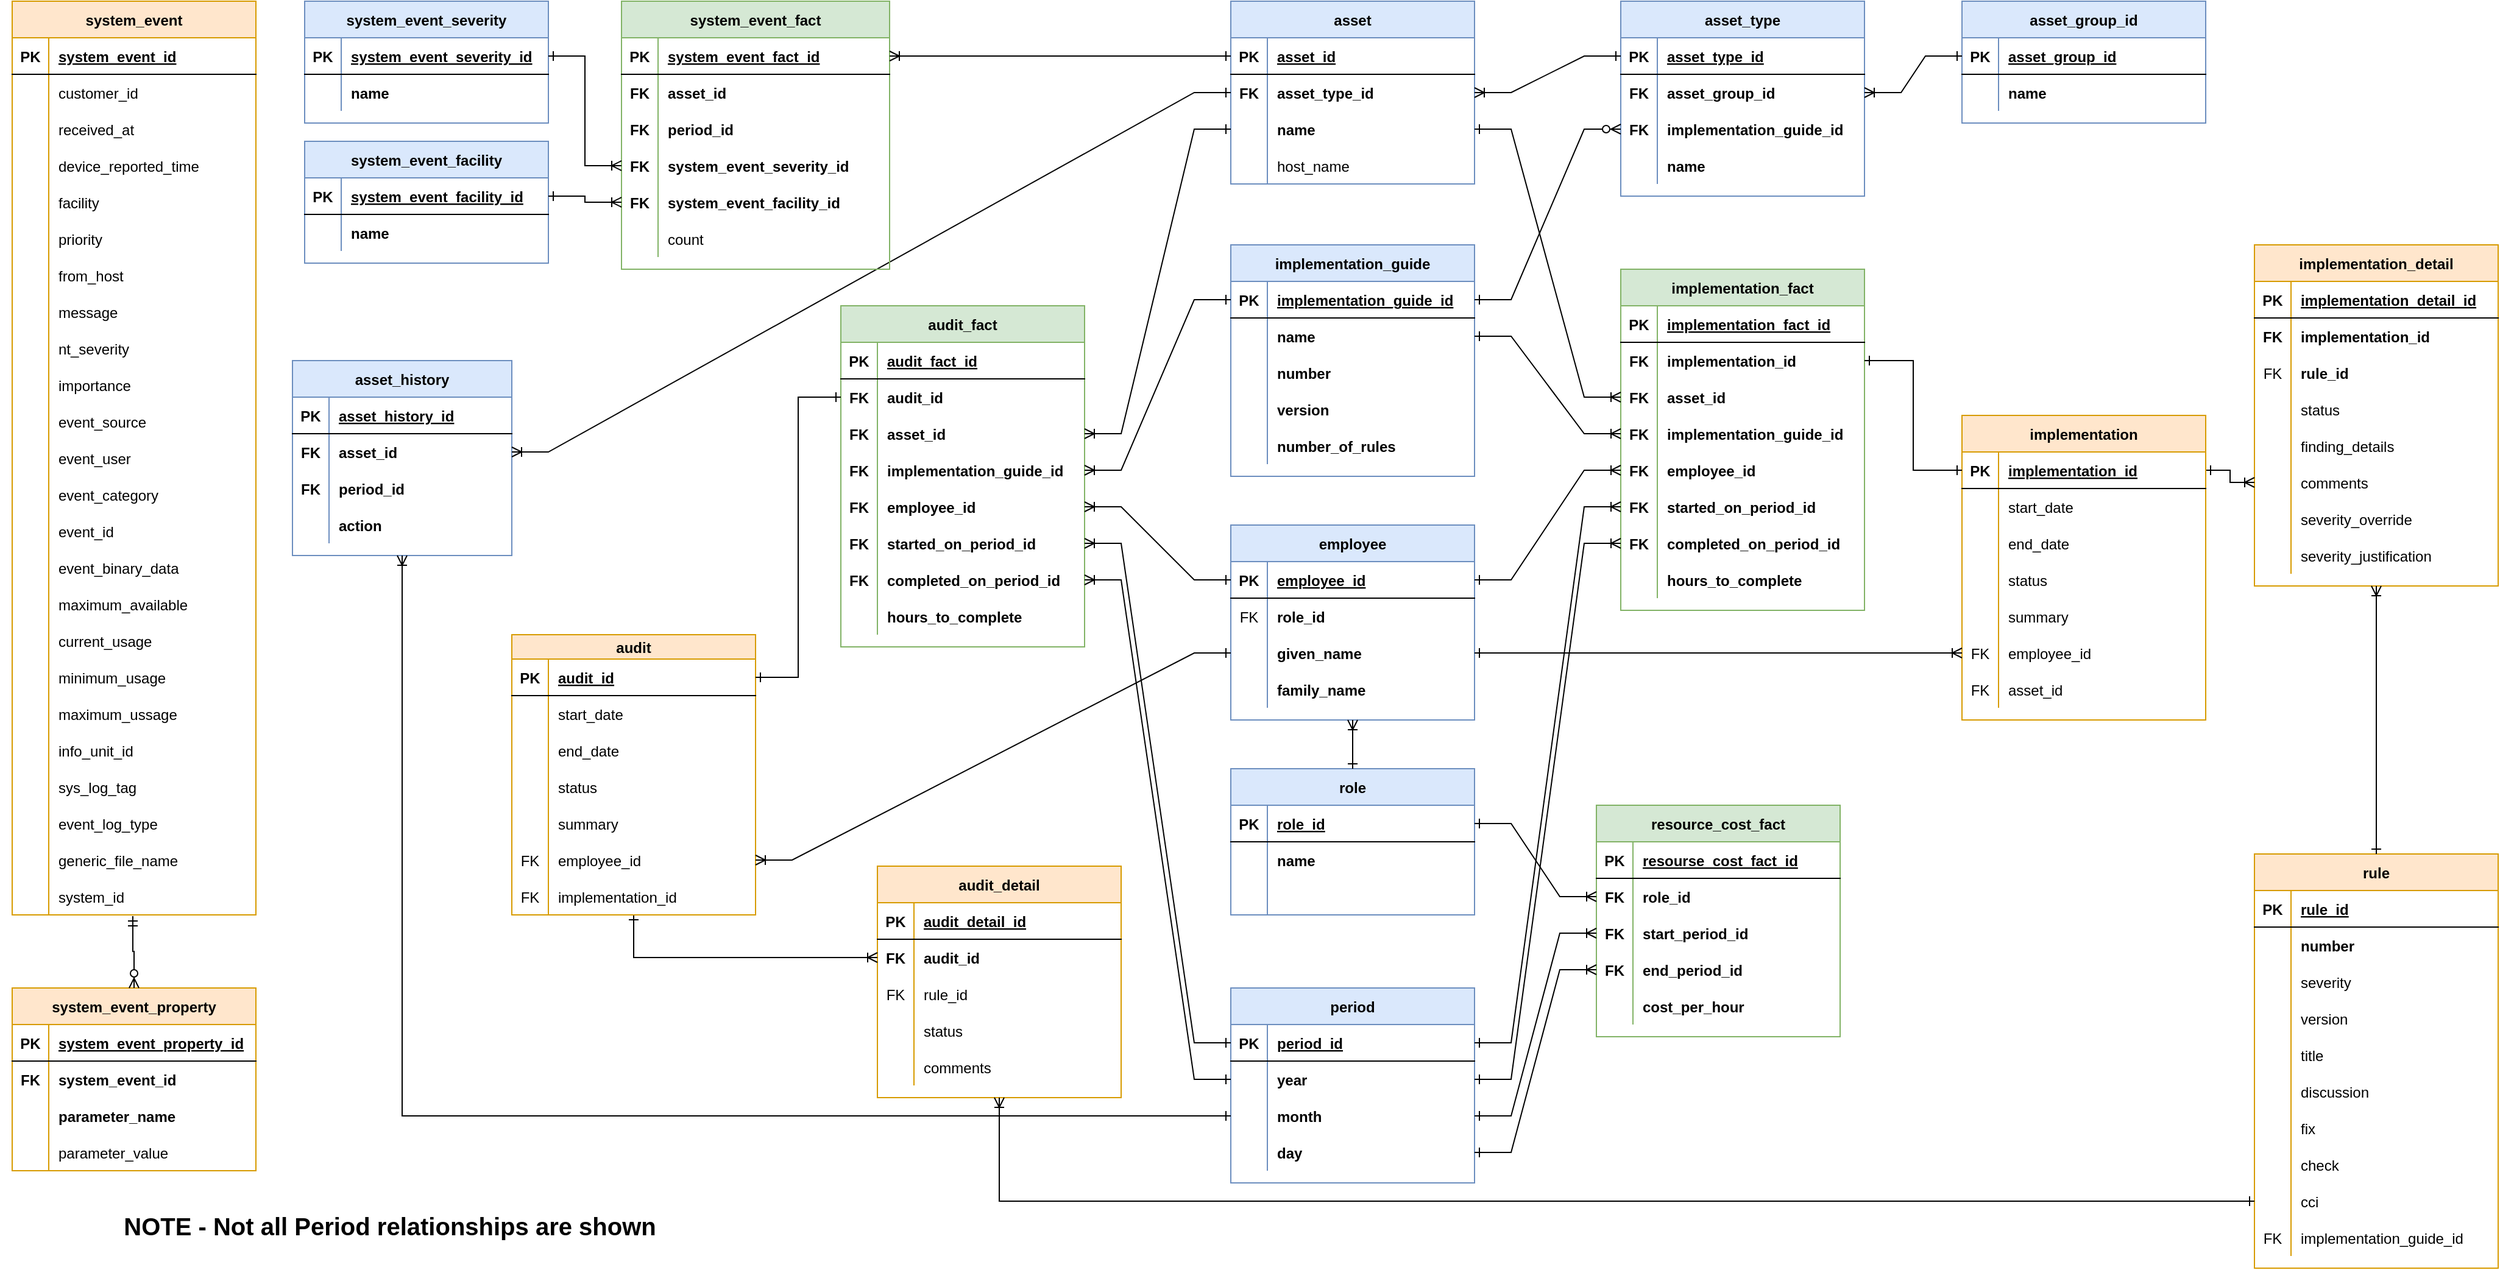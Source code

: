 <mxfile version="15.8.7" type="device"><diagram id="R2lEEEUBdFMjLlhIrx00" name="Page-1"><mxGraphModel dx="3741" dy="1128" grid="1" gridSize="10" guides="1" tooltips="1" connect="1" arrows="1" fold="1" page="1" pageScale="1" pageWidth="1700" pageHeight="1100" math="0" shadow="0" extFonts="Permanent Marker^https://fonts.googleapis.com/css?family=Permanent+Marker"><root><mxCell id="0"/><mxCell id="1" parent="0"/><mxCell id="TRSMR20zxTXtuXoLM2tv-1" value="implementation_fact" style="shape=table;startSize=30;container=1;collapsible=1;childLayout=tableLayout;fixedRows=1;rowLines=0;fontStyle=1;align=center;resizeLast=1;fillColor=#d5e8d4;strokeColor=#82b366;" parent="1" vertex="1"><mxGeometry x="1160" y="260" width="200" height="280" as="geometry"/></mxCell><mxCell id="TRSMR20zxTXtuXoLM2tv-2" value="" style="shape=partialRectangle;collapsible=0;dropTarget=0;pointerEvents=0;fillColor=none;top=0;left=0;bottom=1;right=0;points=[[0,0.5],[1,0.5]];portConstraint=eastwest;" parent="TRSMR20zxTXtuXoLM2tv-1" vertex="1"><mxGeometry y="30" width="200" height="30" as="geometry"/></mxCell><mxCell id="TRSMR20zxTXtuXoLM2tv-3" value="PK" style="shape=partialRectangle;connectable=0;fillColor=none;top=0;left=0;bottom=0;right=0;fontStyle=1;overflow=hidden;" parent="TRSMR20zxTXtuXoLM2tv-2" vertex="1"><mxGeometry width="30" height="30" as="geometry"><mxRectangle width="30" height="30" as="alternateBounds"/></mxGeometry></mxCell><mxCell id="TRSMR20zxTXtuXoLM2tv-4" value="implementation_fact_id" style="shape=partialRectangle;connectable=0;fillColor=none;top=0;left=0;bottom=0;right=0;align=left;spacingLeft=6;fontStyle=5;overflow=hidden;" parent="TRSMR20zxTXtuXoLM2tv-2" vertex="1"><mxGeometry x="30" width="170" height="30" as="geometry"><mxRectangle width="170" height="30" as="alternateBounds"/></mxGeometry></mxCell><mxCell id="sk7hTPGneF8ss3u_5HOb-232" value="" style="shape=partialRectangle;collapsible=0;dropTarget=0;pointerEvents=0;fillColor=none;top=0;left=0;bottom=0;right=0;points=[[0,0.5],[1,0.5]];portConstraint=eastwest;" parent="TRSMR20zxTXtuXoLM2tv-1" vertex="1"><mxGeometry y="60" width="200" height="30" as="geometry"/></mxCell><mxCell id="sk7hTPGneF8ss3u_5HOb-233" value="FK" style="shape=partialRectangle;connectable=0;fillColor=none;top=0;left=0;bottom=0;right=0;fontStyle=1;overflow=hidden;" parent="sk7hTPGneF8ss3u_5HOb-232" vertex="1"><mxGeometry width="30" height="30" as="geometry"><mxRectangle width="30" height="30" as="alternateBounds"/></mxGeometry></mxCell><mxCell id="sk7hTPGneF8ss3u_5HOb-234" value="implementation_id" style="shape=partialRectangle;connectable=0;fillColor=none;top=0;left=0;bottom=0;right=0;align=left;spacingLeft=6;fontStyle=1;overflow=hidden;" parent="sk7hTPGneF8ss3u_5HOb-232" vertex="1"><mxGeometry x="30" width="170" height="30" as="geometry"><mxRectangle width="170" height="30" as="alternateBounds"/></mxGeometry></mxCell><mxCell id="TRSMR20zxTXtuXoLM2tv-5" value="" style="shape=partialRectangle;collapsible=0;dropTarget=0;pointerEvents=0;fillColor=none;top=0;left=0;bottom=0;right=0;points=[[0,0.5],[1,0.5]];portConstraint=eastwest;" parent="TRSMR20zxTXtuXoLM2tv-1" vertex="1"><mxGeometry y="90" width="200" height="30" as="geometry"/></mxCell><mxCell id="TRSMR20zxTXtuXoLM2tv-6" value="FK" style="shape=partialRectangle;connectable=0;fillColor=none;top=0;left=0;bottom=0;right=0;editable=1;overflow=hidden;fontStyle=1" parent="TRSMR20zxTXtuXoLM2tv-5" vertex="1"><mxGeometry width="30" height="30" as="geometry"><mxRectangle width="30" height="30" as="alternateBounds"/></mxGeometry></mxCell><mxCell id="TRSMR20zxTXtuXoLM2tv-7" value="asset_id" style="shape=partialRectangle;connectable=0;fillColor=none;top=0;left=0;bottom=0;right=0;align=left;spacingLeft=6;overflow=hidden;fontStyle=1" parent="TRSMR20zxTXtuXoLM2tv-5" vertex="1"><mxGeometry x="30" width="170" height="30" as="geometry"><mxRectangle width="170" height="30" as="alternateBounds"/></mxGeometry></mxCell><mxCell id="TRSMR20zxTXtuXoLM2tv-8" value="" style="shape=partialRectangle;collapsible=0;dropTarget=0;pointerEvents=0;fillColor=none;top=0;left=0;bottom=0;right=0;points=[[0,0.5],[1,0.5]];portConstraint=eastwest;" parent="TRSMR20zxTXtuXoLM2tv-1" vertex="1"><mxGeometry y="120" width="200" height="30" as="geometry"/></mxCell><mxCell id="TRSMR20zxTXtuXoLM2tv-9" value="FK" style="shape=partialRectangle;connectable=0;fillColor=none;top=0;left=0;bottom=0;right=0;editable=1;overflow=hidden;fontStyle=1" parent="TRSMR20zxTXtuXoLM2tv-8" vertex="1"><mxGeometry width="30" height="30" as="geometry"><mxRectangle width="30" height="30" as="alternateBounds"/></mxGeometry></mxCell><mxCell id="TRSMR20zxTXtuXoLM2tv-10" value="implementation_guide_id" style="shape=partialRectangle;connectable=0;fillColor=none;top=0;left=0;bottom=0;right=0;align=left;spacingLeft=6;overflow=hidden;fontStyle=1" parent="TRSMR20zxTXtuXoLM2tv-8" vertex="1"><mxGeometry x="30" width="170" height="30" as="geometry"><mxRectangle width="170" height="30" as="alternateBounds"/></mxGeometry></mxCell><mxCell id="TRSMR20zxTXtuXoLM2tv-11" value="" style="shape=partialRectangle;collapsible=0;dropTarget=0;pointerEvents=0;fillColor=none;top=0;left=0;bottom=0;right=0;points=[[0,0.5],[1,0.5]];portConstraint=eastwest;" parent="TRSMR20zxTXtuXoLM2tv-1" vertex="1"><mxGeometry y="150" width="200" height="30" as="geometry"/></mxCell><mxCell id="TRSMR20zxTXtuXoLM2tv-12" value="FK" style="shape=partialRectangle;connectable=0;fillColor=none;top=0;left=0;bottom=0;right=0;editable=1;overflow=hidden;fontStyle=1" parent="TRSMR20zxTXtuXoLM2tv-11" vertex="1"><mxGeometry width="30" height="30" as="geometry"><mxRectangle width="30" height="30" as="alternateBounds"/></mxGeometry></mxCell><mxCell id="TRSMR20zxTXtuXoLM2tv-13" value="employee_id" style="shape=partialRectangle;connectable=0;fillColor=none;top=0;left=0;bottom=0;right=0;align=left;spacingLeft=6;overflow=hidden;fontStyle=1" parent="TRSMR20zxTXtuXoLM2tv-11" vertex="1"><mxGeometry x="30" width="170" height="30" as="geometry"><mxRectangle width="170" height="30" as="alternateBounds"/></mxGeometry></mxCell><mxCell id="Ul-p7xwoCHxZ8r_lz_B9-1" value="" style="shape=partialRectangle;collapsible=0;dropTarget=0;pointerEvents=0;fillColor=none;top=0;left=0;bottom=0;right=0;points=[[0,0.5],[1,0.5]];portConstraint=eastwest;" parent="TRSMR20zxTXtuXoLM2tv-1" vertex="1"><mxGeometry y="180" width="200" height="30" as="geometry"/></mxCell><mxCell id="Ul-p7xwoCHxZ8r_lz_B9-2" value="FK" style="shape=partialRectangle;connectable=0;fillColor=none;top=0;left=0;bottom=0;right=0;fontStyle=1;overflow=hidden;" parent="Ul-p7xwoCHxZ8r_lz_B9-1" vertex="1"><mxGeometry width="30" height="30" as="geometry"><mxRectangle width="30" height="30" as="alternateBounds"/></mxGeometry></mxCell><mxCell id="Ul-p7xwoCHxZ8r_lz_B9-3" value="started_on_period_id" style="shape=partialRectangle;connectable=0;fillColor=none;top=0;left=0;bottom=0;right=0;align=left;spacingLeft=6;fontStyle=1;overflow=hidden;" parent="Ul-p7xwoCHxZ8r_lz_B9-1" vertex="1"><mxGeometry x="30" width="170" height="30" as="geometry"><mxRectangle width="170" height="30" as="alternateBounds"/></mxGeometry></mxCell><mxCell id="TRSMR20zxTXtuXoLM2tv-17" value="" style="shape=partialRectangle;collapsible=0;dropTarget=0;pointerEvents=0;fillColor=none;top=0;left=0;bottom=0;right=0;points=[[0,0.5],[1,0.5]];portConstraint=eastwest;" parent="TRSMR20zxTXtuXoLM2tv-1" vertex="1"><mxGeometry y="210" width="200" height="30" as="geometry"/></mxCell><mxCell id="TRSMR20zxTXtuXoLM2tv-18" value="FK" style="shape=partialRectangle;connectable=0;fillColor=none;top=0;left=0;bottom=0;right=0;editable=1;overflow=hidden;fontStyle=1" parent="TRSMR20zxTXtuXoLM2tv-17" vertex="1"><mxGeometry width="30" height="30" as="geometry"><mxRectangle width="30" height="30" as="alternateBounds"/></mxGeometry></mxCell><mxCell id="TRSMR20zxTXtuXoLM2tv-19" value="completed_on_period_id" style="shape=partialRectangle;connectable=0;fillColor=none;top=0;left=0;bottom=0;right=0;align=left;spacingLeft=6;overflow=hidden;fontStyle=1" parent="TRSMR20zxTXtuXoLM2tv-17" vertex="1"><mxGeometry x="30" width="170" height="30" as="geometry"><mxRectangle width="170" height="30" as="alternateBounds"/></mxGeometry></mxCell><mxCell id="TRSMR20zxTXtuXoLM2tv-14" value="" style="shape=partialRectangle;collapsible=0;dropTarget=0;pointerEvents=0;fillColor=none;top=0;left=0;bottom=0;right=0;points=[[0,0.5],[1,0.5]];portConstraint=eastwest;" parent="TRSMR20zxTXtuXoLM2tv-1" vertex="1"><mxGeometry y="240" width="200" height="30" as="geometry"/></mxCell><mxCell id="TRSMR20zxTXtuXoLM2tv-15" value="" style="shape=partialRectangle;connectable=0;fillColor=none;top=0;left=0;bottom=0;right=0;editable=1;overflow=hidden;" parent="TRSMR20zxTXtuXoLM2tv-14" vertex="1"><mxGeometry width="30" height="30" as="geometry"><mxRectangle width="30" height="30" as="alternateBounds"/></mxGeometry></mxCell><mxCell id="TRSMR20zxTXtuXoLM2tv-16" value="hours_to_complete" style="shape=partialRectangle;connectable=0;fillColor=none;top=0;left=0;bottom=0;right=0;align=left;spacingLeft=6;overflow=hidden;fontStyle=1" parent="TRSMR20zxTXtuXoLM2tv-14" vertex="1"><mxGeometry x="30" width="170" height="30" as="geometry"><mxRectangle width="170" height="30" as="alternateBounds"/></mxGeometry></mxCell><mxCell id="TRSMR20zxTXtuXoLM2tv-20" value="period" style="shape=table;startSize=30;container=1;collapsible=1;childLayout=tableLayout;fixedRows=1;rowLines=0;fontStyle=1;align=center;resizeLast=1;fillColor=#dae8fc;strokeColor=#6c8ebf;" parent="1" vertex="1"><mxGeometry x="840" y="850" width="200" height="160" as="geometry"/></mxCell><mxCell id="TRSMR20zxTXtuXoLM2tv-21" value="" style="shape=partialRectangle;collapsible=0;dropTarget=0;pointerEvents=0;fillColor=none;top=0;left=0;bottom=1;right=0;points=[[0,0.5],[1,0.5]];portConstraint=eastwest;" parent="TRSMR20zxTXtuXoLM2tv-20" vertex="1"><mxGeometry y="30" width="200" height="30" as="geometry"/></mxCell><mxCell id="TRSMR20zxTXtuXoLM2tv-22" value="PK" style="shape=partialRectangle;connectable=0;fillColor=none;top=0;left=0;bottom=0;right=0;fontStyle=1;overflow=hidden;" parent="TRSMR20zxTXtuXoLM2tv-21" vertex="1"><mxGeometry width="30" height="30" as="geometry"><mxRectangle width="30" height="30" as="alternateBounds"/></mxGeometry></mxCell><mxCell id="TRSMR20zxTXtuXoLM2tv-23" value="period_id" style="shape=partialRectangle;connectable=0;fillColor=none;top=0;left=0;bottom=0;right=0;align=left;spacingLeft=6;fontStyle=5;overflow=hidden;" parent="TRSMR20zxTXtuXoLM2tv-21" vertex="1"><mxGeometry x="30" width="170" height="30" as="geometry"><mxRectangle width="170" height="30" as="alternateBounds"/></mxGeometry></mxCell><mxCell id="TRSMR20zxTXtuXoLM2tv-24" value="" style="shape=partialRectangle;collapsible=0;dropTarget=0;pointerEvents=0;fillColor=none;top=0;left=0;bottom=0;right=0;points=[[0,0.5],[1,0.5]];portConstraint=eastwest;" parent="TRSMR20zxTXtuXoLM2tv-20" vertex="1"><mxGeometry y="60" width="200" height="30" as="geometry"/></mxCell><mxCell id="TRSMR20zxTXtuXoLM2tv-25" value="" style="shape=partialRectangle;connectable=0;fillColor=none;top=0;left=0;bottom=0;right=0;editable=1;overflow=hidden;" parent="TRSMR20zxTXtuXoLM2tv-24" vertex="1"><mxGeometry width="30" height="30" as="geometry"><mxRectangle width="30" height="30" as="alternateBounds"/></mxGeometry></mxCell><mxCell id="TRSMR20zxTXtuXoLM2tv-26" value="year" style="shape=partialRectangle;connectable=0;fillColor=none;top=0;left=0;bottom=0;right=0;align=left;spacingLeft=6;overflow=hidden;fontStyle=1" parent="TRSMR20zxTXtuXoLM2tv-24" vertex="1"><mxGeometry x="30" width="170" height="30" as="geometry"><mxRectangle width="170" height="30" as="alternateBounds"/></mxGeometry></mxCell><mxCell id="TRSMR20zxTXtuXoLM2tv-27" value="" style="shape=partialRectangle;collapsible=0;dropTarget=0;pointerEvents=0;fillColor=none;top=0;left=0;bottom=0;right=0;points=[[0,0.5],[1,0.5]];portConstraint=eastwest;" parent="TRSMR20zxTXtuXoLM2tv-20" vertex="1"><mxGeometry y="90" width="200" height="30" as="geometry"/></mxCell><mxCell id="TRSMR20zxTXtuXoLM2tv-28" value="" style="shape=partialRectangle;connectable=0;fillColor=none;top=0;left=0;bottom=0;right=0;editable=1;overflow=hidden;" parent="TRSMR20zxTXtuXoLM2tv-27" vertex="1"><mxGeometry width="30" height="30" as="geometry"><mxRectangle width="30" height="30" as="alternateBounds"/></mxGeometry></mxCell><mxCell id="TRSMR20zxTXtuXoLM2tv-29" value="month" style="shape=partialRectangle;connectable=0;fillColor=none;top=0;left=0;bottom=0;right=0;align=left;spacingLeft=6;overflow=hidden;fontStyle=1" parent="TRSMR20zxTXtuXoLM2tv-27" vertex="1"><mxGeometry x="30" width="170" height="30" as="geometry"><mxRectangle width="170" height="30" as="alternateBounds"/></mxGeometry></mxCell><mxCell id="sk7hTPGneF8ss3u_5HOb-15" value="" style="shape=partialRectangle;collapsible=0;dropTarget=0;pointerEvents=0;fillColor=none;top=0;left=0;bottom=0;right=0;points=[[0,0.5],[1,0.5]];portConstraint=eastwest;" parent="TRSMR20zxTXtuXoLM2tv-20" vertex="1"><mxGeometry y="120" width="200" height="30" as="geometry"/></mxCell><mxCell id="sk7hTPGneF8ss3u_5HOb-16" value="" style="shape=partialRectangle;connectable=0;fillColor=none;top=0;left=0;bottom=0;right=0;editable=1;overflow=hidden;" parent="sk7hTPGneF8ss3u_5HOb-15" vertex="1"><mxGeometry width="30" height="30" as="geometry"><mxRectangle width="30" height="30" as="alternateBounds"/></mxGeometry></mxCell><mxCell id="sk7hTPGneF8ss3u_5HOb-17" value="day" style="shape=partialRectangle;connectable=0;fillColor=none;top=0;left=0;bottom=0;right=0;align=left;spacingLeft=6;overflow=hidden;fontStyle=1" parent="sk7hTPGneF8ss3u_5HOb-15" vertex="1"><mxGeometry x="30" width="170" height="30" as="geometry"><mxRectangle width="170" height="30" as="alternateBounds"/></mxGeometry></mxCell><mxCell id="TRSMR20zxTXtuXoLM2tv-33" value="" style="edgeStyle=entityRelationEdgeStyle;fontSize=12;html=1;endArrow=ERoneToMany;rounded=0;exitX=1;exitY=0.5;exitDx=0;exitDy=0;entryX=0;entryY=0.5;entryDx=0;entryDy=0;startArrow=ERone;startFill=0;" parent="1" source="TRSMR20zxTXtuXoLM2tv-24" target="TRSMR20zxTXtuXoLM2tv-17" edge="1"><mxGeometry width="100" height="100" relative="1" as="geometry"><mxPoint x="720" y="450" as="sourcePoint"/><mxPoint x="820" y="350" as="targetPoint"/></mxGeometry></mxCell><mxCell id="TRSMR20zxTXtuXoLM2tv-34" value="audit_fact" style="shape=table;startSize=30;container=1;collapsible=1;childLayout=tableLayout;fixedRows=1;rowLines=0;fontStyle=1;align=center;resizeLast=1;fillColor=#d5e8d4;strokeColor=#82b366;" parent="1" vertex="1"><mxGeometry x="520" y="290" width="200" height="280" as="geometry"/></mxCell><mxCell id="TRSMR20zxTXtuXoLM2tv-35" value="" style="shape=partialRectangle;collapsible=0;dropTarget=0;pointerEvents=0;fillColor=none;top=0;left=0;bottom=1;right=0;points=[[0,0.5],[1,0.5]];portConstraint=eastwest;" parent="TRSMR20zxTXtuXoLM2tv-34" vertex="1"><mxGeometry y="30" width="200" height="30" as="geometry"/></mxCell><mxCell id="TRSMR20zxTXtuXoLM2tv-36" value="PK" style="shape=partialRectangle;connectable=0;fillColor=none;top=0;left=0;bottom=0;right=0;fontStyle=1;overflow=hidden;" parent="TRSMR20zxTXtuXoLM2tv-35" vertex="1"><mxGeometry width="30" height="30" as="geometry"><mxRectangle width="30" height="30" as="alternateBounds"/></mxGeometry></mxCell><mxCell id="TRSMR20zxTXtuXoLM2tv-37" value="audit_fact_id" style="shape=partialRectangle;connectable=0;fillColor=none;top=0;left=0;bottom=0;right=0;align=left;spacingLeft=6;fontStyle=5;overflow=hidden;" parent="TRSMR20zxTXtuXoLM2tv-35" vertex="1"><mxGeometry x="30" width="170" height="30" as="geometry"><mxRectangle width="170" height="30" as="alternateBounds"/></mxGeometry></mxCell><mxCell id="sk7hTPGneF8ss3u_5HOb-215" value="" style="shape=partialRectangle;collapsible=0;dropTarget=0;pointerEvents=0;fillColor=none;top=0;left=0;bottom=0;right=0;points=[[0,0.5],[1,0.5]];portConstraint=eastwest;" parent="TRSMR20zxTXtuXoLM2tv-34" vertex="1"><mxGeometry y="60" width="200" height="30" as="geometry"/></mxCell><mxCell id="sk7hTPGneF8ss3u_5HOb-216" value="FK" style="shape=partialRectangle;connectable=0;fillColor=none;top=0;left=0;bottom=0;right=0;fontStyle=1;overflow=hidden;" parent="sk7hTPGneF8ss3u_5HOb-215" vertex="1"><mxGeometry width="30" height="30" as="geometry"><mxRectangle width="30" height="30" as="alternateBounds"/></mxGeometry></mxCell><mxCell id="sk7hTPGneF8ss3u_5HOb-217" value="audit_id" style="shape=partialRectangle;connectable=0;fillColor=none;top=0;left=0;bottom=0;right=0;align=left;spacingLeft=6;fontStyle=1;overflow=hidden;" parent="sk7hTPGneF8ss3u_5HOb-215" vertex="1"><mxGeometry x="30" width="170" height="30" as="geometry"><mxRectangle width="170" height="30" as="alternateBounds"/></mxGeometry></mxCell><mxCell id="TRSMR20zxTXtuXoLM2tv-38" value="" style="shape=partialRectangle;collapsible=0;dropTarget=0;pointerEvents=0;fillColor=none;top=0;left=0;bottom=0;right=0;points=[[0,0.5],[1,0.5]];portConstraint=eastwest;" parent="TRSMR20zxTXtuXoLM2tv-34" vertex="1"><mxGeometry y="90" width="200" height="30" as="geometry"/></mxCell><mxCell id="TRSMR20zxTXtuXoLM2tv-39" value="FK" style="shape=partialRectangle;connectable=0;fillColor=none;top=0;left=0;bottom=0;right=0;editable=1;overflow=hidden;fontStyle=1" parent="TRSMR20zxTXtuXoLM2tv-38" vertex="1"><mxGeometry width="30" height="30" as="geometry"><mxRectangle width="30" height="30" as="alternateBounds"/></mxGeometry></mxCell><mxCell id="TRSMR20zxTXtuXoLM2tv-40" value="asset_id" style="shape=partialRectangle;connectable=0;fillColor=none;top=0;left=0;bottom=0;right=0;align=left;spacingLeft=6;overflow=hidden;fontStyle=1" parent="TRSMR20zxTXtuXoLM2tv-38" vertex="1"><mxGeometry x="30" width="170" height="30" as="geometry"><mxRectangle width="170" height="30" as="alternateBounds"/></mxGeometry></mxCell><mxCell id="TRSMR20zxTXtuXoLM2tv-41" value="" style="shape=partialRectangle;collapsible=0;dropTarget=0;pointerEvents=0;fillColor=none;top=0;left=0;bottom=0;right=0;points=[[0,0.5],[1,0.5]];portConstraint=eastwest;" parent="TRSMR20zxTXtuXoLM2tv-34" vertex="1"><mxGeometry y="120" width="200" height="30" as="geometry"/></mxCell><mxCell id="TRSMR20zxTXtuXoLM2tv-42" value="FK" style="shape=partialRectangle;connectable=0;fillColor=none;top=0;left=0;bottom=0;right=0;editable=1;overflow=hidden;fontStyle=1" parent="TRSMR20zxTXtuXoLM2tv-41" vertex="1"><mxGeometry width="30" height="30" as="geometry"><mxRectangle width="30" height="30" as="alternateBounds"/></mxGeometry></mxCell><mxCell id="TRSMR20zxTXtuXoLM2tv-43" value="implementation_guide_id" style="shape=partialRectangle;connectable=0;fillColor=none;top=0;left=0;bottom=0;right=0;align=left;spacingLeft=6;overflow=hidden;fontStyle=1" parent="TRSMR20zxTXtuXoLM2tv-41" vertex="1"><mxGeometry x="30" width="170" height="30" as="geometry"><mxRectangle width="170" height="30" as="alternateBounds"/></mxGeometry></mxCell><mxCell id="TRSMR20zxTXtuXoLM2tv-44" value="" style="shape=partialRectangle;collapsible=0;dropTarget=0;pointerEvents=0;fillColor=none;top=0;left=0;bottom=0;right=0;points=[[0,0.5],[1,0.5]];portConstraint=eastwest;" parent="TRSMR20zxTXtuXoLM2tv-34" vertex="1"><mxGeometry y="150" width="200" height="30" as="geometry"/></mxCell><mxCell id="TRSMR20zxTXtuXoLM2tv-45" value="FK" style="shape=partialRectangle;connectable=0;fillColor=none;top=0;left=0;bottom=0;right=0;editable=1;overflow=hidden;fontStyle=1" parent="TRSMR20zxTXtuXoLM2tv-44" vertex="1"><mxGeometry width="30" height="30" as="geometry"><mxRectangle width="30" height="30" as="alternateBounds"/></mxGeometry></mxCell><mxCell id="TRSMR20zxTXtuXoLM2tv-46" value="employee_id" style="shape=partialRectangle;connectable=0;fillColor=none;top=0;left=0;bottom=0;right=0;align=left;spacingLeft=6;overflow=hidden;fontStyle=1" parent="TRSMR20zxTXtuXoLM2tv-44" vertex="1"><mxGeometry x="30" width="170" height="30" as="geometry"><mxRectangle width="170" height="30" as="alternateBounds"/></mxGeometry></mxCell><mxCell id="Ul-p7xwoCHxZ8r_lz_B9-5" value="" style="shape=partialRectangle;collapsible=0;dropTarget=0;pointerEvents=0;fillColor=none;top=0;left=0;bottom=0;right=0;points=[[0,0.5],[1,0.5]];portConstraint=eastwest;" parent="TRSMR20zxTXtuXoLM2tv-34" vertex="1"><mxGeometry y="180" width="200" height="30" as="geometry"/></mxCell><mxCell id="Ul-p7xwoCHxZ8r_lz_B9-6" value="FK" style="shape=partialRectangle;connectable=0;fillColor=none;top=0;left=0;bottom=0;right=0;fontStyle=1;overflow=hidden;" parent="Ul-p7xwoCHxZ8r_lz_B9-5" vertex="1"><mxGeometry width="30" height="30" as="geometry"><mxRectangle width="30" height="30" as="alternateBounds"/></mxGeometry></mxCell><mxCell id="Ul-p7xwoCHxZ8r_lz_B9-7" value="started_on_period_id" style="shape=partialRectangle;connectable=0;fillColor=none;top=0;left=0;bottom=0;right=0;align=left;spacingLeft=6;fontStyle=1;overflow=hidden;" parent="Ul-p7xwoCHxZ8r_lz_B9-5" vertex="1"><mxGeometry x="30" width="170" height="30" as="geometry"><mxRectangle width="170" height="30" as="alternateBounds"/></mxGeometry></mxCell><mxCell id="TRSMR20zxTXtuXoLM2tv-47" value="" style="shape=partialRectangle;collapsible=0;dropTarget=0;pointerEvents=0;fillColor=none;top=0;left=0;bottom=0;right=0;points=[[0,0.5],[1,0.5]];portConstraint=eastwest;" parent="TRSMR20zxTXtuXoLM2tv-34" vertex="1"><mxGeometry y="210" width="200" height="30" as="geometry"/></mxCell><mxCell id="TRSMR20zxTXtuXoLM2tv-48" value="FK" style="shape=partialRectangle;connectable=0;fillColor=none;top=0;left=0;bottom=0;right=0;editable=1;overflow=hidden;fontStyle=1" parent="TRSMR20zxTXtuXoLM2tv-47" vertex="1"><mxGeometry width="30" height="30" as="geometry"><mxRectangle width="30" height="30" as="alternateBounds"/></mxGeometry></mxCell><mxCell id="TRSMR20zxTXtuXoLM2tv-49" value="completed_on_period_id" style="shape=partialRectangle;connectable=0;fillColor=none;top=0;left=0;bottom=0;right=0;align=left;spacingLeft=6;overflow=hidden;fontStyle=1" parent="TRSMR20zxTXtuXoLM2tv-47" vertex="1"><mxGeometry x="30" width="170" height="30" as="geometry"><mxRectangle width="170" height="30" as="alternateBounds"/></mxGeometry></mxCell><mxCell id="TRSMR20zxTXtuXoLM2tv-50" value="" style="shape=partialRectangle;collapsible=0;dropTarget=0;pointerEvents=0;fillColor=none;top=0;left=0;bottom=0;right=0;points=[[0,0.5],[1,0.5]];portConstraint=eastwest;" parent="TRSMR20zxTXtuXoLM2tv-34" vertex="1"><mxGeometry y="240" width="200" height="30" as="geometry"/></mxCell><mxCell id="TRSMR20zxTXtuXoLM2tv-51" value="" style="shape=partialRectangle;connectable=0;fillColor=none;top=0;left=0;bottom=0;right=0;editable=1;overflow=hidden;" parent="TRSMR20zxTXtuXoLM2tv-50" vertex="1"><mxGeometry width="30" height="30" as="geometry"><mxRectangle width="30" height="30" as="alternateBounds"/></mxGeometry></mxCell><mxCell id="TRSMR20zxTXtuXoLM2tv-52" value="hours_to_complete" style="shape=partialRectangle;connectable=0;fillColor=none;top=0;left=0;bottom=0;right=0;align=left;spacingLeft=6;overflow=hidden;fontStyle=1" parent="TRSMR20zxTXtuXoLM2tv-50" vertex="1"><mxGeometry x="30" width="170" height="30" as="geometry"><mxRectangle width="170" height="30" as="alternateBounds"/></mxGeometry></mxCell><mxCell id="TRSMR20zxTXtuXoLM2tv-53" value="implementation_guide" style="shape=table;startSize=30;container=1;collapsible=1;childLayout=tableLayout;fixedRows=1;rowLines=0;fontStyle=1;align=center;resizeLast=1;fillColor=#dae8fc;strokeColor=#6c8ebf;" parent="1" vertex="1"><mxGeometry x="840" y="240" width="200" height="190" as="geometry"/></mxCell><mxCell id="TRSMR20zxTXtuXoLM2tv-54" value="" style="shape=partialRectangle;collapsible=0;dropTarget=0;pointerEvents=0;fillColor=none;top=0;left=0;bottom=1;right=0;points=[[0,0.5],[1,0.5]];portConstraint=eastwest;" parent="TRSMR20zxTXtuXoLM2tv-53" vertex="1"><mxGeometry y="30" width="200" height="30" as="geometry"/></mxCell><mxCell id="TRSMR20zxTXtuXoLM2tv-55" value="PK" style="shape=partialRectangle;connectable=0;fillColor=none;top=0;left=0;bottom=0;right=0;fontStyle=1;overflow=hidden;" parent="TRSMR20zxTXtuXoLM2tv-54" vertex="1"><mxGeometry width="30" height="30" as="geometry"><mxRectangle width="30" height="30" as="alternateBounds"/></mxGeometry></mxCell><mxCell id="TRSMR20zxTXtuXoLM2tv-56" value="implementation_guide_id" style="shape=partialRectangle;connectable=0;fillColor=none;top=0;left=0;bottom=0;right=0;align=left;spacingLeft=6;fontStyle=5;overflow=hidden;" parent="TRSMR20zxTXtuXoLM2tv-54" vertex="1"><mxGeometry x="30" width="170" height="30" as="geometry"><mxRectangle width="170" height="30" as="alternateBounds"/></mxGeometry></mxCell><mxCell id="TRSMR20zxTXtuXoLM2tv-57" value="" style="shape=partialRectangle;collapsible=0;dropTarget=0;pointerEvents=0;fillColor=none;top=0;left=0;bottom=0;right=0;points=[[0,0.5],[1,0.5]];portConstraint=eastwest;" parent="TRSMR20zxTXtuXoLM2tv-53" vertex="1"><mxGeometry y="60" width="200" height="30" as="geometry"/></mxCell><mxCell id="TRSMR20zxTXtuXoLM2tv-58" value="" style="shape=partialRectangle;connectable=0;fillColor=none;top=0;left=0;bottom=0;right=0;editable=1;overflow=hidden;" parent="TRSMR20zxTXtuXoLM2tv-57" vertex="1"><mxGeometry width="30" height="30" as="geometry"><mxRectangle width="30" height="30" as="alternateBounds"/></mxGeometry></mxCell><mxCell id="TRSMR20zxTXtuXoLM2tv-59" value="name" style="shape=partialRectangle;connectable=0;fillColor=none;top=0;left=0;bottom=0;right=0;align=left;spacingLeft=6;overflow=hidden;fontStyle=1" parent="TRSMR20zxTXtuXoLM2tv-57" vertex="1"><mxGeometry x="30" width="170" height="30" as="geometry"><mxRectangle width="170" height="30" as="alternateBounds"/></mxGeometry></mxCell><mxCell id="TRSMR20zxTXtuXoLM2tv-60" value="" style="shape=partialRectangle;collapsible=0;dropTarget=0;pointerEvents=0;fillColor=none;top=0;left=0;bottom=0;right=0;points=[[0,0.5],[1,0.5]];portConstraint=eastwest;" parent="TRSMR20zxTXtuXoLM2tv-53" vertex="1"><mxGeometry y="90" width="200" height="30" as="geometry"/></mxCell><mxCell id="TRSMR20zxTXtuXoLM2tv-61" value="" style="shape=partialRectangle;connectable=0;fillColor=none;top=0;left=0;bottom=0;right=0;editable=1;overflow=hidden;" parent="TRSMR20zxTXtuXoLM2tv-60" vertex="1"><mxGeometry width="30" height="30" as="geometry"><mxRectangle width="30" height="30" as="alternateBounds"/></mxGeometry></mxCell><mxCell id="TRSMR20zxTXtuXoLM2tv-62" value="number" style="shape=partialRectangle;connectable=0;fillColor=none;top=0;left=0;bottom=0;right=0;align=left;spacingLeft=6;overflow=hidden;fontStyle=1" parent="TRSMR20zxTXtuXoLM2tv-60" vertex="1"><mxGeometry x="30" width="170" height="30" as="geometry"><mxRectangle width="170" height="30" as="alternateBounds"/></mxGeometry></mxCell><mxCell id="sk7hTPGneF8ss3u_5HOb-12" value="" style="shape=partialRectangle;collapsible=0;dropTarget=0;pointerEvents=0;fillColor=none;top=0;left=0;bottom=0;right=0;points=[[0,0.5],[1,0.5]];portConstraint=eastwest;" parent="TRSMR20zxTXtuXoLM2tv-53" vertex="1"><mxGeometry y="120" width="200" height="30" as="geometry"/></mxCell><mxCell id="sk7hTPGneF8ss3u_5HOb-13" value="" style="shape=partialRectangle;connectable=0;fillColor=none;top=0;left=0;bottom=0;right=0;editable=1;overflow=hidden;" parent="sk7hTPGneF8ss3u_5HOb-12" vertex="1"><mxGeometry width="30" height="30" as="geometry"><mxRectangle width="30" height="30" as="alternateBounds"/></mxGeometry></mxCell><mxCell id="sk7hTPGneF8ss3u_5HOb-14" value="version" style="shape=partialRectangle;connectable=0;fillColor=none;top=0;left=0;bottom=0;right=0;align=left;spacingLeft=6;overflow=hidden;fontStyle=1" parent="sk7hTPGneF8ss3u_5HOb-12" vertex="1"><mxGeometry x="30" width="170" height="30" as="geometry"><mxRectangle width="170" height="30" as="alternateBounds"/></mxGeometry></mxCell><mxCell id="sk7hTPGneF8ss3u_5HOb-1" value="" style="shape=partialRectangle;collapsible=0;dropTarget=0;pointerEvents=0;fillColor=none;top=0;left=0;bottom=0;right=0;points=[[0,0.5],[1,0.5]];portConstraint=eastwest;" parent="TRSMR20zxTXtuXoLM2tv-53" vertex="1"><mxGeometry y="150" width="200" height="30" as="geometry"/></mxCell><mxCell id="sk7hTPGneF8ss3u_5HOb-2" value="" style="shape=partialRectangle;connectable=0;fillColor=none;top=0;left=0;bottom=0;right=0;editable=1;overflow=hidden;" parent="sk7hTPGneF8ss3u_5HOb-1" vertex="1"><mxGeometry width="30" height="30" as="geometry"><mxRectangle width="30" height="30" as="alternateBounds"/></mxGeometry></mxCell><mxCell id="sk7hTPGneF8ss3u_5HOb-3" value="number_of_rules" style="shape=partialRectangle;connectable=0;fillColor=none;top=0;left=0;bottom=0;right=0;align=left;spacingLeft=6;overflow=hidden;fontStyle=1" parent="sk7hTPGneF8ss3u_5HOb-1" vertex="1"><mxGeometry x="30" width="170" height="30" as="geometry"><mxRectangle width="170" height="30" as="alternateBounds"/></mxGeometry></mxCell><mxCell id="TRSMR20zxTXtuXoLM2tv-85" value="" style="edgeStyle=entityRelationEdgeStyle;fontSize=12;html=1;endArrow=ERoneToMany;rounded=0;entryX=1;entryY=0.5;entryDx=0;entryDy=0;startArrow=ERone;startFill=0;exitX=0;exitY=0.5;exitDx=0;exitDy=0;" parent="1" source="TRSMR20zxTXtuXoLM2tv-24" target="TRSMR20zxTXtuXoLM2tv-47" edge="1"><mxGeometry width="100" height="100" relative="1" as="geometry"><mxPoint x="1030" y="640" as="sourcePoint"/><mxPoint x="1140" y="505" as="targetPoint"/></mxGeometry></mxCell><mxCell id="TRSMR20zxTXtuXoLM2tv-86" value="" style="edgeStyle=entityRelationEdgeStyle;fontSize=12;html=1;endArrow=ERoneToMany;rounded=0;exitX=0;exitY=0.5;exitDx=0;exitDy=0;entryX=1;entryY=0.5;entryDx=0;entryDy=0;startArrow=ERone;startFill=0;" parent="1" source="TRSMR20zxTXtuXoLM2tv-54" target="TRSMR20zxTXtuXoLM2tv-41" edge="1"><mxGeometry width="100" height="100" relative="1" as="geometry"><mxPoint x="850" y="795" as="sourcePoint"/><mxPoint x="730" y="505" as="targetPoint"/></mxGeometry></mxCell><mxCell id="TRSMR20zxTXtuXoLM2tv-87" value="" style="edgeStyle=entityRelationEdgeStyle;fontSize=12;html=1;endArrow=ERoneToMany;rounded=0;exitX=1;exitY=0.5;exitDx=0;exitDy=0;entryX=0;entryY=0.5;entryDx=0;entryDy=0;startArrow=ERone;startFill=0;" parent="1" source="TRSMR20zxTXtuXoLM2tv-57" target="TRSMR20zxTXtuXoLM2tv-8" edge="1"><mxGeometry width="100" height="100" relative="1" as="geometry"><mxPoint x="840" y="225" as="sourcePoint"/><mxPoint x="730" y="445" as="targetPoint"/></mxGeometry></mxCell><mxCell id="TRSMR20zxTXtuXoLM2tv-88" value="employee" style="shape=table;startSize=30;container=1;collapsible=1;childLayout=tableLayout;fixedRows=1;rowLines=0;fontStyle=1;align=center;resizeLast=1;fillColor=#dae8fc;strokeColor=#6c8ebf;" parent="1" vertex="1"><mxGeometry x="840" y="470" width="200" height="160" as="geometry"/></mxCell><mxCell id="TRSMR20zxTXtuXoLM2tv-89" value="" style="shape=partialRectangle;collapsible=0;dropTarget=0;pointerEvents=0;fillColor=none;top=0;left=0;bottom=1;right=0;points=[[0,0.5],[1,0.5]];portConstraint=eastwest;" parent="TRSMR20zxTXtuXoLM2tv-88" vertex="1"><mxGeometry y="30" width="200" height="30" as="geometry"/></mxCell><mxCell id="TRSMR20zxTXtuXoLM2tv-90" value="PK" style="shape=partialRectangle;connectable=0;fillColor=none;top=0;left=0;bottom=0;right=0;fontStyle=1;overflow=hidden;" parent="TRSMR20zxTXtuXoLM2tv-89" vertex="1"><mxGeometry width="30" height="30" as="geometry"><mxRectangle width="30" height="30" as="alternateBounds"/></mxGeometry></mxCell><mxCell id="TRSMR20zxTXtuXoLM2tv-91" value="employee_id" style="shape=partialRectangle;connectable=0;fillColor=none;top=0;left=0;bottom=0;right=0;align=left;spacingLeft=6;fontStyle=5;overflow=hidden;" parent="TRSMR20zxTXtuXoLM2tv-89" vertex="1"><mxGeometry x="30" width="170" height="30" as="geometry"><mxRectangle width="170" height="30" as="alternateBounds"/></mxGeometry></mxCell><mxCell id="TRSMR20zxTXtuXoLM2tv-150" value="" style="shape=partialRectangle;collapsible=0;dropTarget=0;pointerEvents=0;fillColor=none;top=0;left=0;bottom=0;right=0;points=[[0,0.5],[1,0.5]];portConstraint=eastwest;" parent="TRSMR20zxTXtuXoLM2tv-88" vertex="1"><mxGeometry y="60" width="200" height="30" as="geometry"/></mxCell><mxCell id="TRSMR20zxTXtuXoLM2tv-151" value="FK" style="shape=partialRectangle;connectable=0;fillColor=none;top=0;left=0;bottom=0;right=0;fontStyle=0;overflow=hidden;" parent="TRSMR20zxTXtuXoLM2tv-150" vertex="1"><mxGeometry width="30" height="30" as="geometry"><mxRectangle width="30" height="30" as="alternateBounds"/></mxGeometry></mxCell><mxCell id="TRSMR20zxTXtuXoLM2tv-152" value="role_id" style="shape=partialRectangle;connectable=0;fillColor=none;top=0;left=0;bottom=0;right=0;align=left;spacingLeft=6;fontStyle=1;overflow=hidden;" parent="TRSMR20zxTXtuXoLM2tv-150" vertex="1"><mxGeometry x="30" width="170" height="30" as="geometry"><mxRectangle width="170" height="30" as="alternateBounds"/></mxGeometry></mxCell><mxCell id="TRSMR20zxTXtuXoLM2tv-92" value="" style="shape=partialRectangle;collapsible=0;dropTarget=0;pointerEvents=0;fillColor=none;top=0;left=0;bottom=0;right=0;points=[[0,0.5],[1,0.5]];portConstraint=eastwest;" parent="TRSMR20zxTXtuXoLM2tv-88" vertex="1"><mxGeometry y="90" width="200" height="30" as="geometry"/></mxCell><mxCell id="TRSMR20zxTXtuXoLM2tv-93" value="" style="shape=partialRectangle;connectable=0;fillColor=none;top=0;left=0;bottom=0;right=0;editable=1;overflow=hidden;" parent="TRSMR20zxTXtuXoLM2tv-92" vertex="1"><mxGeometry width="30" height="30" as="geometry"><mxRectangle width="30" height="30" as="alternateBounds"/></mxGeometry></mxCell><mxCell id="TRSMR20zxTXtuXoLM2tv-94" value="given_name" style="shape=partialRectangle;connectable=0;fillColor=none;top=0;left=0;bottom=0;right=0;align=left;spacingLeft=6;overflow=hidden;fontStyle=1" parent="TRSMR20zxTXtuXoLM2tv-92" vertex="1"><mxGeometry x="30" width="170" height="30" as="geometry"><mxRectangle width="170" height="30" as="alternateBounds"/></mxGeometry></mxCell><mxCell id="TRSMR20zxTXtuXoLM2tv-95" value="" style="shape=partialRectangle;collapsible=0;dropTarget=0;pointerEvents=0;fillColor=none;top=0;left=0;bottom=0;right=0;points=[[0,0.5],[1,0.5]];portConstraint=eastwest;" parent="TRSMR20zxTXtuXoLM2tv-88" vertex="1"><mxGeometry y="120" width="200" height="30" as="geometry"/></mxCell><mxCell id="TRSMR20zxTXtuXoLM2tv-96" value="" style="shape=partialRectangle;connectable=0;fillColor=none;top=0;left=0;bottom=0;right=0;editable=1;overflow=hidden;" parent="TRSMR20zxTXtuXoLM2tv-95" vertex="1"><mxGeometry width="30" height="30" as="geometry"><mxRectangle width="30" height="30" as="alternateBounds"/></mxGeometry></mxCell><mxCell id="TRSMR20zxTXtuXoLM2tv-97" value="family_name" style="shape=partialRectangle;connectable=0;fillColor=none;top=0;left=0;bottom=0;right=0;align=left;spacingLeft=6;overflow=hidden;fontStyle=1" parent="TRSMR20zxTXtuXoLM2tv-95" vertex="1"><mxGeometry x="30" width="170" height="30" as="geometry"><mxRectangle width="170" height="30" as="alternateBounds"/></mxGeometry></mxCell><mxCell id="TRSMR20zxTXtuXoLM2tv-98" value="" style="edgeStyle=entityRelationEdgeStyle;fontSize=12;html=1;endArrow=ERoneToMany;rounded=0;exitX=0;exitY=0.5;exitDx=0;exitDy=0;entryX=1;entryY=0.5;entryDx=0;entryDy=0;startArrow=ERone;startFill=0;" parent="1" source="TRSMR20zxTXtuXoLM2tv-89" target="TRSMR20zxTXtuXoLM2tv-44" edge="1"><mxGeometry width="100" height="100" relative="1" as="geometry"><mxPoint x="850" y="795" as="sourcePoint"/><mxPoint x="730" y="505" as="targetPoint"/></mxGeometry></mxCell><mxCell id="TRSMR20zxTXtuXoLM2tv-99" value="" style="edgeStyle=entityRelationEdgeStyle;fontSize=12;html=1;endArrow=ERoneToMany;rounded=0;exitX=1;exitY=0.5;exitDx=0;exitDy=0;startArrow=ERone;startFill=0;" parent="1" source="TRSMR20zxTXtuXoLM2tv-89" target="TRSMR20zxTXtuXoLM2tv-11" edge="1"><mxGeometry width="100" height="100" relative="1" as="geometry"><mxPoint x="850" y="455" as="sourcePoint"/><mxPoint x="730" y="475" as="targetPoint"/></mxGeometry></mxCell><mxCell id="TRSMR20zxTXtuXoLM2tv-100" value="asset" style="shape=table;startSize=30;container=1;collapsible=1;childLayout=tableLayout;fixedRows=1;rowLines=0;fontStyle=1;align=center;resizeLast=1;fillColor=#dae8fc;strokeColor=#6c8ebf;" parent="1" vertex="1"><mxGeometry x="840" y="40" width="200" height="150" as="geometry"/></mxCell><mxCell id="TRSMR20zxTXtuXoLM2tv-101" value="" style="shape=partialRectangle;collapsible=0;dropTarget=0;pointerEvents=0;fillColor=none;top=0;left=0;bottom=1;right=0;points=[[0,0.5],[1,0.5]];portConstraint=eastwest;" parent="TRSMR20zxTXtuXoLM2tv-100" vertex="1"><mxGeometry y="30" width="200" height="30" as="geometry"/></mxCell><mxCell id="TRSMR20zxTXtuXoLM2tv-102" value="PK" style="shape=partialRectangle;connectable=0;fillColor=none;top=0;left=0;bottom=0;right=0;fontStyle=1;overflow=hidden;" parent="TRSMR20zxTXtuXoLM2tv-101" vertex="1"><mxGeometry width="30" height="30" as="geometry"><mxRectangle width="30" height="30" as="alternateBounds"/></mxGeometry></mxCell><mxCell id="TRSMR20zxTXtuXoLM2tv-103" value="asset_id" style="shape=partialRectangle;connectable=0;fillColor=none;top=0;left=0;bottom=0;right=0;align=left;spacingLeft=6;fontStyle=5;overflow=hidden;" parent="TRSMR20zxTXtuXoLM2tv-101" vertex="1"><mxGeometry x="30" width="170" height="30" as="geometry"><mxRectangle width="170" height="30" as="alternateBounds"/></mxGeometry></mxCell><mxCell id="TRSMR20zxTXtuXoLM2tv-104" value="" style="shape=partialRectangle;collapsible=0;dropTarget=0;pointerEvents=0;fillColor=none;top=0;left=0;bottom=0;right=0;points=[[0,0.5],[1,0.5]];portConstraint=eastwest;" parent="TRSMR20zxTXtuXoLM2tv-100" vertex="1"><mxGeometry y="60" width="200" height="30" as="geometry"/></mxCell><mxCell id="TRSMR20zxTXtuXoLM2tv-105" value="FK" style="shape=partialRectangle;connectable=0;fillColor=none;top=0;left=0;bottom=0;right=0;editable=1;overflow=hidden;fontStyle=1" parent="TRSMR20zxTXtuXoLM2tv-104" vertex="1"><mxGeometry width="30" height="30" as="geometry"><mxRectangle width="30" height="30" as="alternateBounds"/></mxGeometry></mxCell><mxCell id="TRSMR20zxTXtuXoLM2tv-106" value="asset_type_id" style="shape=partialRectangle;connectable=0;fillColor=none;top=0;left=0;bottom=0;right=0;align=left;spacingLeft=6;overflow=hidden;fontStyle=1" parent="TRSMR20zxTXtuXoLM2tv-104" vertex="1"><mxGeometry x="30" width="170" height="30" as="geometry"><mxRectangle width="170" height="30" as="alternateBounds"/></mxGeometry></mxCell><mxCell id="TRSMR20zxTXtuXoLM2tv-107" value="" style="shape=partialRectangle;collapsible=0;dropTarget=0;pointerEvents=0;fillColor=none;top=0;left=0;bottom=0;right=0;points=[[0,0.5],[1,0.5]];portConstraint=eastwest;" parent="TRSMR20zxTXtuXoLM2tv-100" vertex="1"><mxGeometry y="90" width="200" height="30" as="geometry"/></mxCell><mxCell id="TRSMR20zxTXtuXoLM2tv-108" value="" style="shape=partialRectangle;connectable=0;fillColor=none;top=0;left=0;bottom=0;right=0;editable=1;overflow=hidden;" parent="TRSMR20zxTXtuXoLM2tv-107" vertex="1"><mxGeometry width="30" height="30" as="geometry"><mxRectangle width="30" height="30" as="alternateBounds"/></mxGeometry></mxCell><mxCell id="TRSMR20zxTXtuXoLM2tv-109" value="name" style="shape=partialRectangle;connectable=0;fillColor=none;top=0;left=0;bottom=0;right=0;align=left;spacingLeft=6;overflow=hidden;fontStyle=1" parent="TRSMR20zxTXtuXoLM2tv-107" vertex="1"><mxGeometry x="30" width="170" height="30" as="geometry"><mxRectangle width="170" height="30" as="alternateBounds"/></mxGeometry></mxCell><mxCell id="9qih_mQ-hERQrUNBmVqm-1" value="" style="shape=partialRectangle;collapsible=0;dropTarget=0;pointerEvents=0;fillColor=none;top=0;left=0;bottom=0;right=0;points=[[0,0.5],[1,0.5]];portConstraint=eastwest;" parent="TRSMR20zxTXtuXoLM2tv-100" vertex="1"><mxGeometry y="120" width="200" height="30" as="geometry"/></mxCell><mxCell id="9qih_mQ-hERQrUNBmVqm-2" value="" style="shape=partialRectangle;connectable=0;fillColor=none;top=0;left=0;bottom=0;right=0;editable=1;overflow=hidden;" parent="9qih_mQ-hERQrUNBmVqm-1" vertex="1"><mxGeometry width="30" height="30" as="geometry"><mxRectangle width="30" height="30" as="alternateBounds"/></mxGeometry></mxCell><mxCell id="9qih_mQ-hERQrUNBmVqm-3" value="host_name" style="shape=partialRectangle;connectable=0;fillColor=none;top=0;left=0;bottom=0;right=0;align=left;spacingLeft=6;overflow=hidden;" parent="9qih_mQ-hERQrUNBmVqm-1" vertex="1"><mxGeometry x="30" width="170" height="30" as="geometry"><mxRectangle width="170" height="30" as="alternateBounds"/></mxGeometry></mxCell><mxCell id="TRSMR20zxTXtuXoLM2tv-113" value="asset_type" style="shape=table;startSize=30;container=1;collapsible=1;childLayout=tableLayout;fixedRows=1;rowLines=0;fontStyle=1;align=center;resizeLast=1;fillColor=#dae8fc;strokeColor=#6c8ebf;" parent="1" vertex="1"><mxGeometry x="1160" y="40" width="200" height="160" as="geometry"/></mxCell><mxCell id="TRSMR20zxTXtuXoLM2tv-114" value="" style="shape=partialRectangle;collapsible=0;dropTarget=0;pointerEvents=0;fillColor=none;top=0;left=0;bottom=1;right=0;points=[[0,0.5],[1,0.5]];portConstraint=eastwest;" parent="TRSMR20zxTXtuXoLM2tv-113" vertex="1"><mxGeometry y="30" width="200" height="30" as="geometry"/></mxCell><mxCell id="TRSMR20zxTXtuXoLM2tv-115" value="PK" style="shape=partialRectangle;connectable=0;fillColor=none;top=0;left=0;bottom=0;right=0;fontStyle=1;overflow=hidden;" parent="TRSMR20zxTXtuXoLM2tv-114" vertex="1"><mxGeometry width="30" height="30" as="geometry"><mxRectangle width="30" height="30" as="alternateBounds"/></mxGeometry></mxCell><mxCell id="TRSMR20zxTXtuXoLM2tv-116" value="asset_type_id" style="shape=partialRectangle;connectable=0;fillColor=none;top=0;left=0;bottom=0;right=0;align=left;spacingLeft=6;fontStyle=5;overflow=hidden;" parent="TRSMR20zxTXtuXoLM2tv-114" vertex="1"><mxGeometry x="30" width="170" height="30" as="geometry"><mxRectangle width="170" height="30" as="alternateBounds"/></mxGeometry></mxCell><mxCell id="TRSMR20zxTXtuXoLM2tv-117" value="" style="shape=partialRectangle;collapsible=0;dropTarget=0;pointerEvents=0;fillColor=none;top=0;left=0;bottom=0;right=0;points=[[0,0.5],[1,0.5]];portConstraint=eastwest;" parent="TRSMR20zxTXtuXoLM2tv-113" vertex="1"><mxGeometry y="60" width="200" height="30" as="geometry"/></mxCell><mxCell id="TRSMR20zxTXtuXoLM2tv-118" value="FK" style="shape=partialRectangle;connectable=0;fillColor=none;top=0;left=0;bottom=0;right=0;editable=1;overflow=hidden;fontStyle=1" parent="TRSMR20zxTXtuXoLM2tv-117" vertex="1"><mxGeometry width="30" height="30" as="geometry"><mxRectangle width="30" height="30" as="alternateBounds"/></mxGeometry></mxCell><mxCell id="TRSMR20zxTXtuXoLM2tv-119" value="asset_group_id" style="shape=partialRectangle;connectable=0;fillColor=none;top=0;left=0;bottom=0;right=0;align=left;spacingLeft=6;overflow=hidden;fontStyle=1" parent="TRSMR20zxTXtuXoLM2tv-117" vertex="1"><mxGeometry x="30" width="170" height="30" as="geometry"><mxRectangle width="170" height="30" as="alternateBounds"/></mxGeometry></mxCell><mxCell id="sk7hTPGneF8ss3u_5HOb-59" value="" style="shape=partialRectangle;collapsible=0;dropTarget=0;pointerEvents=0;fillColor=none;top=0;left=0;bottom=0;right=0;points=[[0,0.5],[1,0.5]];portConstraint=eastwest;" parent="TRSMR20zxTXtuXoLM2tv-113" vertex="1"><mxGeometry y="90" width="200" height="30" as="geometry"/></mxCell><mxCell id="sk7hTPGneF8ss3u_5HOb-60" value="FK" style="shape=partialRectangle;connectable=0;fillColor=none;top=0;left=0;bottom=0;right=0;fontStyle=1;overflow=hidden;" parent="sk7hTPGneF8ss3u_5HOb-59" vertex="1"><mxGeometry width="30" height="30" as="geometry"><mxRectangle width="30" height="30" as="alternateBounds"/></mxGeometry></mxCell><mxCell id="sk7hTPGneF8ss3u_5HOb-61" value="implementation_guide_id" style="shape=partialRectangle;connectable=0;fillColor=none;top=0;left=0;bottom=0;right=0;align=left;spacingLeft=6;fontStyle=1;overflow=hidden;" parent="sk7hTPGneF8ss3u_5HOb-59" vertex="1"><mxGeometry x="30" width="170" height="30" as="geometry"><mxRectangle width="170" height="30" as="alternateBounds"/></mxGeometry></mxCell><mxCell id="TRSMR20zxTXtuXoLM2tv-120" value="" style="shape=partialRectangle;collapsible=0;dropTarget=0;pointerEvents=0;fillColor=none;top=0;left=0;bottom=0;right=0;points=[[0,0.5],[1,0.5]];portConstraint=eastwest;" parent="TRSMR20zxTXtuXoLM2tv-113" vertex="1"><mxGeometry y="120" width="200" height="30" as="geometry"/></mxCell><mxCell id="TRSMR20zxTXtuXoLM2tv-121" value="" style="shape=partialRectangle;connectable=0;fillColor=none;top=0;left=0;bottom=0;right=0;editable=1;overflow=hidden;" parent="TRSMR20zxTXtuXoLM2tv-120" vertex="1"><mxGeometry width="30" height="30" as="geometry"><mxRectangle width="30" height="30" as="alternateBounds"/></mxGeometry></mxCell><mxCell id="TRSMR20zxTXtuXoLM2tv-122" value="name" style="shape=partialRectangle;connectable=0;fillColor=none;top=0;left=0;bottom=0;right=0;align=left;spacingLeft=6;overflow=hidden;fontStyle=1" parent="TRSMR20zxTXtuXoLM2tv-120" vertex="1"><mxGeometry x="30" width="170" height="30" as="geometry"><mxRectangle width="170" height="30" as="alternateBounds"/></mxGeometry></mxCell><mxCell id="TRSMR20zxTXtuXoLM2tv-126" value="" style="edgeStyle=entityRelationEdgeStyle;fontSize=12;html=1;endArrow=ERoneToMany;rounded=0;exitX=0;exitY=0.5;exitDx=0;exitDy=0;entryX=1;entryY=0.5;entryDx=0;entryDy=0;startArrow=ERone;startFill=0;" parent="1" source="TRSMR20zxTXtuXoLM2tv-107" target="TRSMR20zxTXtuXoLM2tv-38" edge="1"><mxGeometry width="100" height="100" relative="1" as="geometry"><mxPoint x="850" y="295" as="sourcePoint"/><mxPoint x="730" y="445" as="targetPoint"/></mxGeometry></mxCell><mxCell id="TRSMR20zxTXtuXoLM2tv-127" value="" style="edgeStyle=entityRelationEdgeStyle;fontSize=12;html=1;endArrow=ERoneToMany;rounded=0;entryX=0;entryY=0.5;entryDx=0;entryDy=0;startArrow=ERone;startFill=0;" parent="1" source="TRSMR20zxTXtuXoLM2tv-107" target="TRSMR20zxTXtuXoLM2tv-5" edge="1"><mxGeometry width="100" height="100" relative="1" as="geometry"><mxPoint x="850" y="125" as="sourcePoint"/><mxPoint x="730" y="415" as="targetPoint"/></mxGeometry></mxCell><mxCell id="TRSMR20zxTXtuXoLM2tv-128" value="" style="edgeStyle=entityRelationEdgeStyle;fontSize=12;html=1;endArrow=ERoneToMany;rounded=0;exitX=0;exitY=0.5;exitDx=0;exitDy=0;entryX=1;entryY=0.5;entryDx=0;entryDy=0;startArrow=ERone;startFill=0;" parent="1" source="TRSMR20zxTXtuXoLM2tv-114" target="TRSMR20zxTXtuXoLM2tv-104" edge="1"><mxGeometry width="100" height="100" relative="1" as="geometry"><mxPoint x="1050" y="125" as="sourcePoint"/><mxPoint x="1170" y="415" as="targetPoint"/></mxGeometry></mxCell><mxCell id="TRSMR20zxTXtuXoLM2tv-129" value="asset_group_id" style="shape=table;startSize=30;container=1;collapsible=1;childLayout=tableLayout;fixedRows=1;rowLines=0;fontStyle=1;align=center;resizeLast=1;fillColor=#dae8fc;strokeColor=#6c8ebf;" parent="1" vertex="1"><mxGeometry x="1440" y="40" width="200" height="100" as="geometry"/></mxCell><mxCell id="TRSMR20zxTXtuXoLM2tv-130" value="" style="shape=partialRectangle;collapsible=0;dropTarget=0;pointerEvents=0;fillColor=none;top=0;left=0;bottom=1;right=0;points=[[0,0.5],[1,0.5]];portConstraint=eastwest;" parent="TRSMR20zxTXtuXoLM2tv-129" vertex="1"><mxGeometry y="30" width="200" height="30" as="geometry"/></mxCell><mxCell id="TRSMR20zxTXtuXoLM2tv-131" value="PK" style="shape=partialRectangle;connectable=0;fillColor=none;top=0;left=0;bottom=0;right=0;fontStyle=1;overflow=hidden;" parent="TRSMR20zxTXtuXoLM2tv-130" vertex="1"><mxGeometry width="30" height="30" as="geometry"><mxRectangle width="30" height="30" as="alternateBounds"/></mxGeometry></mxCell><mxCell id="TRSMR20zxTXtuXoLM2tv-132" value="asset_group_id" style="shape=partialRectangle;connectable=0;fillColor=none;top=0;left=0;bottom=0;right=0;align=left;spacingLeft=6;fontStyle=5;overflow=hidden;" parent="TRSMR20zxTXtuXoLM2tv-130" vertex="1"><mxGeometry x="30" width="170" height="30" as="geometry"><mxRectangle width="170" height="30" as="alternateBounds"/></mxGeometry></mxCell><mxCell id="TRSMR20zxTXtuXoLM2tv-136" value="" style="shape=partialRectangle;collapsible=0;dropTarget=0;pointerEvents=0;fillColor=none;top=0;left=0;bottom=0;right=0;points=[[0,0.5],[1,0.5]];portConstraint=eastwest;" parent="TRSMR20zxTXtuXoLM2tv-129" vertex="1"><mxGeometry y="60" width="200" height="30" as="geometry"/></mxCell><mxCell id="TRSMR20zxTXtuXoLM2tv-137" value="" style="shape=partialRectangle;connectable=0;fillColor=none;top=0;left=0;bottom=0;right=0;editable=1;overflow=hidden;" parent="TRSMR20zxTXtuXoLM2tv-136" vertex="1"><mxGeometry width="30" height="30" as="geometry"><mxRectangle width="30" height="30" as="alternateBounds"/></mxGeometry></mxCell><mxCell id="TRSMR20zxTXtuXoLM2tv-138" value="name" style="shape=partialRectangle;connectable=0;fillColor=none;top=0;left=0;bottom=0;right=0;align=left;spacingLeft=6;overflow=hidden;fontStyle=1" parent="TRSMR20zxTXtuXoLM2tv-136" vertex="1"><mxGeometry x="30" width="170" height="30" as="geometry"><mxRectangle width="170" height="30" as="alternateBounds"/></mxGeometry></mxCell><mxCell id="TRSMR20zxTXtuXoLM2tv-139" value="" style="edgeStyle=entityRelationEdgeStyle;fontSize=12;html=1;endArrow=ERoneToMany;rounded=0;entryX=1;entryY=0.5;entryDx=0;entryDy=0;startArrow=ERone;startFill=0;" parent="1" source="TRSMR20zxTXtuXoLM2tv-130" target="TRSMR20zxTXtuXoLM2tv-117" edge="1"><mxGeometry width="100" height="100" relative="1" as="geometry"><mxPoint x="1170" y="125" as="sourcePoint"/><mxPoint x="1050" y="155" as="targetPoint"/></mxGeometry></mxCell><mxCell id="TRSMR20zxTXtuXoLM2tv-140" value="role" style="shape=table;startSize=30;container=1;collapsible=1;childLayout=tableLayout;fixedRows=1;rowLines=0;fontStyle=1;align=center;resizeLast=1;fillColor=#dae8fc;strokeColor=#6c8ebf;" parent="1" vertex="1"><mxGeometry x="840" y="670" width="200" height="120" as="geometry"/></mxCell><mxCell id="TRSMR20zxTXtuXoLM2tv-141" value="" style="shape=partialRectangle;collapsible=0;dropTarget=0;pointerEvents=0;fillColor=none;top=0;left=0;bottom=1;right=0;points=[[0,0.5],[1,0.5]];portConstraint=eastwest;" parent="TRSMR20zxTXtuXoLM2tv-140" vertex="1"><mxGeometry y="30" width="200" height="30" as="geometry"/></mxCell><mxCell id="TRSMR20zxTXtuXoLM2tv-142" value="PK" style="shape=partialRectangle;connectable=0;fillColor=none;top=0;left=0;bottom=0;right=0;fontStyle=1;overflow=hidden;" parent="TRSMR20zxTXtuXoLM2tv-141" vertex="1"><mxGeometry width="30" height="30" as="geometry"><mxRectangle width="30" height="30" as="alternateBounds"/></mxGeometry></mxCell><mxCell id="TRSMR20zxTXtuXoLM2tv-143" value="role_id" style="shape=partialRectangle;connectable=0;fillColor=none;top=0;left=0;bottom=0;right=0;align=left;spacingLeft=6;fontStyle=5;overflow=hidden;" parent="TRSMR20zxTXtuXoLM2tv-141" vertex="1"><mxGeometry x="30" width="170" height="30" as="geometry"><mxRectangle width="170" height="30" as="alternateBounds"/></mxGeometry></mxCell><mxCell id="TRSMR20zxTXtuXoLM2tv-144" value="" style="shape=partialRectangle;collapsible=0;dropTarget=0;pointerEvents=0;fillColor=none;top=0;left=0;bottom=0;right=0;points=[[0,0.5],[1,0.5]];portConstraint=eastwest;" parent="TRSMR20zxTXtuXoLM2tv-140" vertex="1"><mxGeometry y="60" width="200" height="30" as="geometry"/></mxCell><mxCell id="TRSMR20zxTXtuXoLM2tv-145" value="" style="shape=partialRectangle;connectable=0;fillColor=none;top=0;left=0;bottom=0;right=0;editable=1;overflow=hidden;" parent="TRSMR20zxTXtuXoLM2tv-144" vertex="1"><mxGeometry width="30" height="30" as="geometry"><mxRectangle width="30" height="30" as="alternateBounds"/></mxGeometry></mxCell><mxCell id="TRSMR20zxTXtuXoLM2tv-146" value="name" style="shape=partialRectangle;connectable=0;fillColor=none;top=0;left=0;bottom=0;right=0;align=left;spacingLeft=6;overflow=hidden;fontStyle=1" parent="TRSMR20zxTXtuXoLM2tv-144" vertex="1"><mxGeometry x="30" width="170" height="30" as="geometry"><mxRectangle width="170" height="30" as="alternateBounds"/></mxGeometry></mxCell><mxCell id="TRSMR20zxTXtuXoLM2tv-147" value="" style="shape=partialRectangle;collapsible=0;dropTarget=0;pointerEvents=0;fillColor=none;top=0;left=0;bottom=0;right=0;points=[[0,0.5],[1,0.5]];portConstraint=eastwest;" parent="TRSMR20zxTXtuXoLM2tv-140" vertex="1"><mxGeometry y="90" width="200" height="30" as="geometry"/></mxCell><mxCell id="TRSMR20zxTXtuXoLM2tv-148" value="" style="shape=partialRectangle;connectable=0;fillColor=none;top=0;left=0;bottom=0;right=0;editable=1;overflow=hidden;" parent="TRSMR20zxTXtuXoLM2tv-147" vertex="1"><mxGeometry width="30" height="30" as="geometry"><mxRectangle width="30" height="30" as="alternateBounds"/></mxGeometry></mxCell><mxCell id="TRSMR20zxTXtuXoLM2tv-149" value="" style="shape=partialRectangle;connectable=0;fillColor=none;top=0;left=0;bottom=0;right=0;align=left;spacingLeft=6;overflow=hidden;" parent="TRSMR20zxTXtuXoLM2tv-147" vertex="1"><mxGeometry x="30" width="170" height="30" as="geometry"><mxRectangle width="170" height="30" as="alternateBounds"/></mxGeometry></mxCell><mxCell id="TRSMR20zxTXtuXoLM2tv-153" value="" style="fontSize=12;html=1;endArrow=ERoneToMany;rounded=0;exitX=0.5;exitY=0;exitDx=0;exitDy=0;entryX=0.5;entryY=1;entryDx=0;entryDy=0;startArrow=ERone;startFill=0;" parent="1" source="TRSMR20zxTXtuXoLM2tv-140" target="TRSMR20zxTXtuXoLM2tv-88" edge="1"><mxGeometry width="100" height="100" relative="1" as="geometry"><mxPoint x="1050" y="975" as="sourcePoint"/><mxPoint x="1170" y="645" as="targetPoint"/></mxGeometry></mxCell><mxCell id="sk7hTPGneF8ss3u_5HOb-18" value="resource_cost_fact" style="shape=table;startSize=30;container=1;collapsible=1;childLayout=tableLayout;fixedRows=1;rowLines=0;fontStyle=1;align=center;resizeLast=1;fillColor=#d5e8d4;strokeColor=#82b366;" parent="1" vertex="1"><mxGeometry x="1140" y="700" width="200" height="190" as="geometry"/></mxCell><mxCell id="sk7hTPGneF8ss3u_5HOb-19" value="" style="shape=partialRectangle;collapsible=0;dropTarget=0;pointerEvents=0;fillColor=none;top=0;left=0;bottom=1;right=0;points=[[0,0.5],[1,0.5]];portConstraint=eastwest;" parent="sk7hTPGneF8ss3u_5HOb-18" vertex="1"><mxGeometry y="30" width="200" height="30" as="geometry"/></mxCell><mxCell id="sk7hTPGneF8ss3u_5HOb-20" value="PK" style="shape=partialRectangle;connectable=0;fillColor=none;top=0;left=0;bottom=0;right=0;fontStyle=1;overflow=hidden;" parent="sk7hTPGneF8ss3u_5HOb-19" vertex="1"><mxGeometry width="30" height="30" as="geometry"><mxRectangle width="30" height="30" as="alternateBounds"/></mxGeometry></mxCell><mxCell id="sk7hTPGneF8ss3u_5HOb-21" value="resourse_cost_fact_id" style="shape=partialRectangle;connectable=0;fillColor=none;top=0;left=0;bottom=0;right=0;align=left;spacingLeft=6;fontStyle=5;overflow=hidden;" parent="sk7hTPGneF8ss3u_5HOb-19" vertex="1"><mxGeometry x="30" width="170" height="30" as="geometry"><mxRectangle width="170" height="30" as="alternateBounds"/></mxGeometry></mxCell><mxCell id="sk7hTPGneF8ss3u_5HOb-34" value="" style="shape=partialRectangle;collapsible=0;dropTarget=0;pointerEvents=0;fillColor=none;top=0;left=0;bottom=0;right=0;points=[[0,0.5],[1,0.5]];portConstraint=eastwest;" parent="sk7hTPGneF8ss3u_5HOb-18" vertex="1"><mxGeometry y="60" width="200" height="30" as="geometry"/></mxCell><mxCell id="sk7hTPGneF8ss3u_5HOb-35" value="FK" style="shape=partialRectangle;connectable=0;fillColor=none;top=0;left=0;bottom=0;right=0;fontStyle=1;overflow=hidden;" parent="sk7hTPGneF8ss3u_5HOb-34" vertex="1"><mxGeometry width="30" height="30" as="geometry"><mxRectangle width="30" height="30" as="alternateBounds"/></mxGeometry></mxCell><mxCell id="sk7hTPGneF8ss3u_5HOb-36" value="role_id" style="shape=partialRectangle;connectable=0;fillColor=none;top=0;left=0;bottom=0;right=0;align=left;spacingLeft=6;fontStyle=1;overflow=hidden;" parent="sk7hTPGneF8ss3u_5HOb-34" vertex="1"><mxGeometry x="30" width="170" height="30" as="geometry"><mxRectangle width="170" height="30" as="alternateBounds"/></mxGeometry></mxCell><mxCell id="sk7hTPGneF8ss3u_5HOb-37" value="" style="shape=partialRectangle;collapsible=0;dropTarget=0;pointerEvents=0;fillColor=none;top=0;left=0;bottom=0;right=0;points=[[0,0.5],[1,0.5]];portConstraint=eastwest;" parent="sk7hTPGneF8ss3u_5HOb-18" vertex="1"><mxGeometry y="90" width="200" height="30" as="geometry"/></mxCell><mxCell id="sk7hTPGneF8ss3u_5HOb-38" value="FK" style="shape=partialRectangle;connectable=0;fillColor=none;top=0;left=0;bottom=0;right=0;fontStyle=1;overflow=hidden;" parent="sk7hTPGneF8ss3u_5HOb-37" vertex="1"><mxGeometry width="30" height="30" as="geometry"><mxRectangle width="30" height="30" as="alternateBounds"/></mxGeometry></mxCell><mxCell id="sk7hTPGneF8ss3u_5HOb-39" value="start_period_id" style="shape=partialRectangle;connectable=0;fillColor=none;top=0;left=0;bottom=0;right=0;align=left;spacingLeft=6;fontStyle=1;overflow=hidden;" parent="sk7hTPGneF8ss3u_5HOb-37" vertex="1"><mxGeometry x="30" width="170" height="30" as="geometry"><mxRectangle width="170" height="30" as="alternateBounds"/></mxGeometry></mxCell><mxCell id="sk7hTPGneF8ss3u_5HOb-31" value="" style="shape=partialRectangle;collapsible=0;dropTarget=0;pointerEvents=0;fillColor=none;top=0;left=0;bottom=0;right=0;points=[[0,0.5],[1,0.5]];portConstraint=eastwest;" parent="sk7hTPGneF8ss3u_5HOb-18" vertex="1"><mxGeometry y="120" width="200" height="30" as="geometry"/></mxCell><mxCell id="sk7hTPGneF8ss3u_5HOb-32" value="FK" style="shape=partialRectangle;connectable=0;fillColor=none;top=0;left=0;bottom=0;right=0;fontStyle=1;overflow=hidden;" parent="sk7hTPGneF8ss3u_5HOb-31" vertex="1"><mxGeometry width="30" height="30" as="geometry"><mxRectangle width="30" height="30" as="alternateBounds"/></mxGeometry></mxCell><mxCell id="sk7hTPGneF8ss3u_5HOb-33" value="end_period_id" style="shape=partialRectangle;connectable=0;fillColor=none;top=0;left=0;bottom=0;right=0;align=left;spacingLeft=6;fontStyle=1;overflow=hidden;" parent="sk7hTPGneF8ss3u_5HOb-31" vertex="1"><mxGeometry x="30" width="170" height="30" as="geometry"><mxRectangle width="170" height="30" as="alternateBounds"/></mxGeometry></mxCell><mxCell id="sk7hTPGneF8ss3u_5HOb-28" value="" style="shape=partialRectangle;collapsible=0;dropTarget=0;pointerEvents=0;fillColor=none;top=0;left=0;bottom=0;right=0;points=[[0,0.5],[1,0.5]];portConstraint=eastwest;" parent="sk7hTPGneF8ss3u_5HOb-18" vertex="1"><mxGeometry y="150" width="200" height="30" as="geometry"/></mxCell><mxCell id="sk7hTPGneF8ss3u_5HOb-29" value="" style="shape=partialRectangle;connectable=0;fillColor=none;top=0;left=0;bottom=0;right=0;editable=1;overflow=hidden;" parent="sk7hTPGneF8ss3u_5HOb-28" vertex="1"><mxGeometry width="30" height="30" as="geometry"><mxRectangle width="30" height="30" as="alternateBounds"/></mxGeometry></mxCell><mxCell id="sk7hTPGneF8ss3u_5HOb-30" value="cost_per_hour" style="shape=partialRectangle;connectable=0;fillColor=none;top=0;left=0;bottom=0;right=0;align=left;spacingLeft=6;overflow=hidden;fontStyle=1" parent="sk7hTPGneF8ss3u_5HOb-28" vertex="1"><mxGeometry x="30" width="170" height="30" as="geometry"><mxRectangle width="170" height="30" as="alternateBounds"/></mxGeometry></mxCell><mxCell id="sk7hTPGneF8ss3u_5HOb-40" value="" style="edgeStyle=entityRelationEdgeStyle;fontSize=12;html=1;endArrow=ERoneToMany;rounded=0;exitX=1;exitY=0.5;exitDx=0;exitDy=0;entryX=0;entryY=0.5;entryDx=0;entryDy=0;startArrow=ERone;startFill=0;" parent="1" source="TRSMR20zxTXtuXoLM2tv-141" target="sk7hTPGneF8ss3u_5HOb-34" edge="1"><mxGeometry width="100" height="100" relative="1" as="geometry"><mxPoint x="1050" y="975" as="sourcePoint"/><mxPoint x="1170" y="505" as="targetPoint"/></mxGeometry></mxCell><mxCell id="sk7hTPGneF8ss3u_5HOb-57" value="" style="edgeStyle=entityRelationEdgeStyle;fontSize=12;html=1;endArrow=ERoneToMany;rounded=0;entryX=0;entryY=0.5;entryDx=0;entryDy=0;startArrow=ERone;startFill=0;" parent="1" source="TRSMR20zxTXtuXoLM2tv-27" target="sk7hTPGneF8ss3u_5HOb-37" edge="1"><mxGeometry width="100" height="100" relative="1" as="geometry"><mxPoint x="1050" y="975" as="sourcePoint"/><mxPoint x="1170" y="505" as="targetPoint"/></mxGeometry></mxCell><mxCell id="sk7hTPGneF8ss3u_5HOb-58" value="" style="edgeStyle=entityRelationEdgeStyle;fontSize=12;html=1;endArrow=ERoneToMany;rounded=0;entryX=0;entryY=0.5;entryDx=0;entryDy=0;startArrow=ERone;startFill=0;exitX=1;exitY=0.5;exitDx=0;exitDy=0;" parent="1" source="sk7hTPGneF8ss3u_5HOb-15" target="sk7hTPGneF8ss3u_5HOb-31" edge="1"><mxGeometry width="100" height="100" relative="1" as="geometry"><mxPoint x="1050" y="1005" as="sourcePoint"/><mxPoint x="1240" y="875" as="targetPoint"/></mxGeometry></mxCell><mxCell id="sk7hTPGneF8ss3u_5HOb-62" value="" style="edgeStyle=entityRelationEdgeStyle;fontSize=12;html=1;endArrow=ERone;rounded=0;startArrow=ERzeroToMany;startFill=1;entryX=1;entryY=0.5;entryDx=0;entryDy=0;endFill=0;" parent="1" source="sk7hTPGneF8ss3u_5HOb-59" target="TRSMR20zxTXtuXoLM2tv-54" edge="1"><mxGeometry width="100" height="100" relative="1" as="geometry"><mxPoint x="1170" y="125" as="sourcePoint"/><mxPoint x="1070" y="250" as="targetPoint"/></mxGeometry></mxCell><mxCell id="sk7hTPGneF8ss3u_5HOb-76" value="asset_history" style="shape=table;startSize=30;container=1;collapsible=1;childLayout=tableLayout;fixedRows=1;rowLines=0;fontStyle=1;align=center;resizeLast=1;fillColor=#dae8fc;strokeColor=#6c8ebf;" parent="1" vertex="1"><mxGeometry x="70" y="335" width="180" height="160" as="geometry"/></mxCell><mxCell id="sk7hTPGneF8ss3u_5HOb-77" value="" style="shape=partialRectangle;collapsible=0;dropTarget=0;pointerEvents=0;fillColor=none;top=0;left=0;bottom=1;right=0;points=[[0,0.5],[1,0.5]];portConstraint=eastwest;" parent="sk7hTPGneF8ss3u_5HOb-76" vertex="1"><mxGeometry y="30" width="180" height="30" as="geometry"/></mxCell><mxCell id="sk7hTPGneF8ss3u_5HOb-78" value="PK" style="shape=partialRectangle;connectable=0;fillColor=none;top=0;left=0;bottom=0;right=0;fontStyle=1;overflow=hidden;" parent="sk7hTPGneF8ss3u_5HOb-77" vertex="1"><mxGeometry width="30" height="30" as="geometry"><mxRectangle width="30" height="30" as="alternateBounds"/></mxGeometry></mxCell><mxCell id="sk7hTPGneF8ss3u_5HOb-79" value="asset_history_id" style="shape=partialRectangle;connectable=0;fillColor=none;top=0;left=0;bottom=0;right=0;align=left;spacingLeft=6;fontStyle=5;overflow=hidden;" parent="sk7hTPGneF8ss3u_5HOb-77" vertex="1"><mxGeometry x="30" width="150" height="30" as="geometry"><mxRectangle width="150" height="30" as="alternateBounds"/></mxGeometry></mxCell><mxCell id="sk7hTPGneF8ss3u_5HOb-89" value="" style="shape=partialRectangle;collapsible=0;dropTarget=0;pointerEvents=0;fillColor=none;top=0;left=0;bottom=0;right=0;points=[[0,0.5],[1,0.5]];portConstraint=eastwest;" parent="sk7hTPGneF8ss3u_5HOb-76" vertex="1"><mxGeometry y="60" width="180" height="30" as="geometry"/></mxCell><mxCell id="sk7hTPGneF8ss3u_5HOb-90" value="FK" style="shape=partialRectangle;connectable=0;fillColor=none;top=0;left=0;bottom=0;right=0;fontStyle=1;overflow=hidden;" parent="sk7hTPGneF8ss3u_5HOb-89" vertex="1"><mxGeometry width="30" height="30" as="geometry"><mxRectangle width="30" height="30" as="alternateBounds"/></mxGeometry></mxCell><mxCell id="sk7hTPGneF8ss3u_5HOb-91" value="asset_id" style="shape=partialRectangle;connectable=0;fillColor=none;top=0;left=0;bottom=0;right=0;align=left;spacingLeft=6;fontStyle=1;overflow=hidden;" parent="sk7hTPGneF8ss3u_5HOb-89" vertex="1"><mxGeometry x="30" width="150" height="30" as="geometry"><mxRectangle width="150" height="30" as="alternateBounds"/></mxGeometry></mxCell><mxCell id="sk7hTPGneF8ss3u_5HOb-92" value="" style="shape=partialRectangle;collapsible=0;dropTarget=0;pointerEvents=0;fillColor=none;top=0;left=0;bottom=0;right=0;points=[[0,0.5],[1,0.5]];portConstraint=eastwest;" parent="sk7hTPGneF8ss3u_5HOb-76" vertex="1"><mxGeometry y="90" width="180" height="30" as="geometry"/></mxCell><mxCell id="sk7hTPGneF8ss3u_5HOb-93" value="FK" style="shape=partialRectangle;connectable=0;fillColor=none;top=0;left=0;bottom=0;right=0;fontStyle=1;overflow=hidden;" parent="sk7hTPGneF8ss3u_5HOb-92" vertex="1"><mxGeometry width="30" height="30" as="geometry"><mxRectangle width="30" height="30" as="alternateBounds"/></mxGeometry></mxCell><mxCell id="sk7hTPGneF8ss3u_5HOb-94" value="period_id" style="shape=partialRectangle;connectable=0;fillColor=none;top=0;left=0;bottom=0;right=0;align=left;spacingLeft=6;fontStyle=1;overflow=hidden;" parent="sk7hTPGneF8ss3u_5HOb-92" vertex="1"><mxGeometry x="30" width="150" height="30" as="geometry"><mxRectangle width="150" height="30" as="alternateBounds"/></mxGeometry></mxCell><mxCell id="sk7hTPGneF8ss3u_5HOb-96" value="" style="shape=partialRectangle;collapsible=0;dropTarget=0;pointerEvents=0;fillColor=none;top=0;left=0;bottom=0;right=0;points=[[0,0.5],[1,0.5]];portConstraint=eastwest;" parent="sk7hTPGneF8ss3u_5HOb-76" vertex="1"><mxGeometry y="120" width="180" height="30" as="geometry"/></mxCell><mxCell id="sk7hTPGneF8ss3u_5HOb-97" value="" style="shape=partialRectangle;connectable=0;fillColor=none;top=0;left=0;bottom=0;right=0;editable=1;overflow=hidden;" parent="sk7hTPGneF8ss3u_5HOb-96" vertex="1"><mxGeometry width="30" height="30" as="geometry"><mxRectangle width="30" height="30" as="alternateBounds"/></mxGeometry></mxCell><mxCell id="sk7hTPGneF8ss3u_5HOb-98" value="action" style="shape=partialRectangle;connectable=0;fillColor=none;top=0;left=0;bottom=0;right=0;align=left;spacingLeft=6;overflow=hidden;fontStyle=1" parent="sk7hTPGneF8ss3u_5HOb-96" vertex="1"><mxGeometry x="30" width="150" height="30" as="geometry"><mxRectangle width="150" height="30" as="alternateBounds"/></mxGeometry></mxCell><mxCell id="sk7hTPGneF8ss3u_5HOb-99" value="" style="edgeStyle=entityRelationEdgeStyle;fontSize=12;html=1;endArrow=ERoneToMany;rounded=0;exitX=0;exitY=0.5;exitDx=0;exitDy=0;entryX=1;entryY=0.5;entryDx=0;entryDy=0;startArrow=ERone;startFill=0;" parent="1" source="TRSMR20zxTXtuXoLM2tv-104" target="sk7hTPGneF8ss3u_5HOb-89" edge="1"><mxGeometry width="100" height="100" relative="1" as="geometry"><mxPoint x="850" y="125" as="sourcePoint"/><mxPoint x="730" y="415" as="targetPoint"/></mxGeometry></mxCell><mxCell id="sk7hTPGneF8ss3u_5HOb-100" value="" style="edgeStyle=orthogonalEdgeStyle;fontSize=12;html=1;endArrow=ERoneToMany;rounded=0;startArrow=ERone;startFill=0;exitX=0;exitY=0.5;exitDx=0;exitDy=0;entryX=0.5;entryY=1;entryDx=0;entryDy=0;" parent="1" source="TRSMR20zxTXtuXoLM2tv-27" target="sk7hTPGneF8ss3u_5HOb-76" edge="1"><mxGeometry width="100" height="100" relative="1" as="geometry"><mxPoint x="440" y="200" as="sourcePoint"/><mxPoint x="440" y="570" as="targetPoint"/></mxGeometry></mxCell><mxCell id="sk7hTPGneF8ss3u_5HOb-120" value="audit_detail" style="shape=table;startSize=30;container=1;collapsible=1;childLayout=tableLayout;fixedRows=1;rowLines=0;fontStyle=1;align=center;resizeLast=1;fillColor=#ffe6cc;strokeColor=#d79b00;" parent="1" vertex="1"><mxGeometry x="550" y="750" width="200" height="190" as="geometry"/></mxCell><mxCell id="sk7hTPGneF8ss3u_5HOb-121" value="" style="shape=partialRectangle;collapsible=0;dropTarget=0;pointerEvents=0;fillColor=none;top=0;left=0;bottom=1;right=0;points=[[0,0.5],[1,0.5]];portConstraint=eastwest;" parent="sk7hTPGneF8ss3u_5HOb-120" vertex="1"><mxGeometry y="30" width="200" height="30" as="geometry"/></mxCell><mxCell id="sk7hTPGneF8ss3u_5HOb-122" value="PK" style="shape=partialRectangle;connectable=0;fillColor=none;top=0;left=0;bottom=0;right=0;fontStyle=1;overflow=hidden;" parent="sk7hTPGneF8ss3u_5HOb-121" vertex="1"><mxGeometry width="30" height="30" as="geometry"><mxRectangle width="30" height="30" as="alternateBounds"/></mxGeometry></mxCell><mxCell id="sk7hTPGneF8ss3u_5HOb-123" value="audit_detail_id" style="shape=partialRectangle;connectable=0;fillColor=none;top=0;left=0;bottom=0;right=0;align=left;spacingLeft=6;fontStyle=5;overflow=hidden;" parent="sk7hTPGneF8ss3u_5HOb-121" vertex="1"><mxGeometry x="30" width="170" height="30" as="geometry"><mxRectangle width="170" height="30" as="alternateBounds"/></mxGeometry></mxCell><mxCell id="sk7hTPGneF8ss3u_5HOb-133" value="" style="shape=partialRectangle;collapsible=0;dropTarget=0;pointerEvents=0;fillColor=none;top=0;left=0;bottom=0;right=0;points=[[0,0.5],[1,0.5]];portConstraint=eastwest;" parent="sk7hTPGneF8ss3u_5HOb-120" vertex="1"><mxGeometry y="60" width="200" height="30" as="geometry"/></mxCell><mxCell id="sk7hTPGneF8ss3u_5HOb-134" value="FK" style="shape=partialRectangle;connectable=0;fillColor=none;top=0;left=0;bottom=0;right=0;fontStyle=1;overflow=hidden;" parent="sk7hTPGneF8ss3u_5HOb-133" vertex="1"><mxGeometry width="30" height="30" as="geometry"><mxRectangle width="30" height="30" as="alternateBounds"/></mxGeometry></mxCell><mxCell id="sk7hTPGneF8ss3u_5HOb-135" value="audit_id" style="shape=partialRectangle;connectable=0;fillColor=none;top=0;left=0;bottom=0;right=0;align=left;spacingLeft=6;fontStyle=1;overflow=hidden;" parent="sk7hTPGneF8ss3u_5HOb-133" vertex="1"><mxGeometry x="30" width="170" height="30" as="geometry"><mxRectangle width="170" height="30" as="alternateBounds"/></mxGeometry></mxCell><mxCell id="sk7hTPGneF8ss3u_5HOb-155" value="" style="shape=partialRectangle;collapsible=0;dropTarget=0;pointerEvents=0;fillColor=none;top=0;left=0;bottom=0;right=0;points=[[0,0.5],[1,0.5]];portConstraint=eastwest;" parent="sk7hTPGneF8ss3u_5HOb-120" vertex="1"><mxGeometry y="90" width="200" height="30" as="geometry"/></mxCell><mxCell id="sk7hTPGneF8ss3u_5HOb-156" value="FK" style="shape=partialRectangle;connectable=0;fillColor=none;top=0;left=0;bottom=0;right=0;fontStyle=0;overflow=hidden;" parent="sk7hTPGneF8ss3u_5HOb-155" vertex="1"><mxGeometry width="30" height="30" as="geometry"><mxRectangle width="30" height="30" as="alternateBounds"/></mxGeometry></mxCell><mxCell id="sk7hTPGneF8ss3u_5HOb-157" value="rule_id" style="shape=partialRectangle;connectable=0;fillColor=none;top=0;left=0;bottom=0;right=0;align=left;spacingLeft=6;fontStyle=0;overflow=hidden;" parent="sk7hTPGneF8ss3u_5HOb-155" vertex="1"><mxGeometry x="30" width="170" height="30" as="geometry"><mxRectangle width="170" height="30" as="alternateBounds"/></mxGeometry></mxCell><mxCell id="sk7hTPGneF8ss3u_5HOb-124" value="" style="shape=partialRectangle;collapsible=0;dropTarget=0;pointerEvents=0;fillColor=none;top=0;left=0;bottom=0;right=0;points=[[0,0.5],[1,0.5]];portConstraint=eastwest;" parent="sk7hTPGneF8ss3u_5HOb-120" vertex="1"><mxGeometry y="120" width="200" height="30" as="geometry"/></mxCell><mxCell id="sk7hTPGneF8ss3u_5HOb-125" value="" style="shape=partialRectangle;connectable=0;fillColor=none;top=0;left=0;bottom=0;right=0;editable=1;overflow=hidden;" parent="sk7hTPGneF8ss3u_5HOb-124" vertex="1"><mxGeometry width="30" height="30" as="geometry"><mxRectangle width="30" height="30" as="alternateBounds"/></mxGeometry></mxCell><mxCell id="sk7hTPGneF8ss3u_5HOb-126" value="status" style="shape=partialRectangle;connectable=0;fillColor=none;top=0;left=0;bottom=0;right=0;align=left;spacingLeft=6;overflow=hidden;" parent="sk7hTPGneF8ss3u_5HOb-124" vertex="1"><mxGeometry x="30" width="170" height="30" as="geometry"><mxRectangle width="170" height="30" as="alternateBounds"/></mxGeometry></mxCell><mxCell id="sk7hTPGneF8ss3u_5HOb-130" value="" style="shape=partialRectangle;collapsible=0;dropTarget=0;pointerEvents=0;fillColor=none;top=0;left=0;bottom=0;right=0;points=[[0,0.5],[1,0.5]];portConstraint=eastwest;" parent="sk7hTPGneF8ss3u_5HOb-120" vertex="1"><mxGeometry y="150" width="200" height="30" as="geometry"/></mxCell><mxCell id="sk7hTPGneF8ss3u_5HOb-131" value="" style="shape=partialRectangle;connectable=0;fillColor=none;top=0;left=0;bottom=0;right=0;editable=1;overflow=hidden;" parent="sk7hTPGneF8ss3u_5HOb-130" vertex="1"><mxGeometry width="30" height="30" as="geometry"><mxRectangle width="30" height="30" as="alternateBounds"/></mxGeometry></mxCell><mxCell id="sk7hTPGneF8ss3u_5HOb-132" value="comments" style="shape=partialRectangle;connectable=0;fillColor=none;top=0;left=0;bottom=0;right=0;align=left;spacingLeft=6;overflow=hidden;" parent="sk7hTPGneF8ss3u_5HOb-130" vertex="1"><mxGeometry x="30" width="170" height="30" as="geometry"><mxRectangle width="170" height="30" as="alternateBounds"/></mxGeometry></mxCell><mxCell id="sk7hTPGneF8ss3u_5HOb-136" value="" style="edgeStyle=orthogonalEdgeStyle;fontSize=12;html=1;endArrow=ERoneToMany;rounded=0;exitX=0.5;exitY=1;exitDx=0;exitDy=0;entryX=0;entryY=0.5;entryDx=0;entryDy=0;startArrow=ERone;startFill=0;" parent="1" source="sk7hTPGneF8ss3u_5HOb-199" target="sk7hTPGneF8ss3u_5HOb-133" edge="1"><mxGeometry width="100" height="100" relative="1" as="geometry"><mxPoint x="850" y="355" as="sourcePoint"/><mxPoint x="730" y="445" as="targetPoint"/></mxGeometry></mxCell><mxCell id="sk7hTPGneF8ss3u_5HOb-137" value="implementation_detail" style="shape=table;startSize=30;container=1;collapsible=1;childLayout=tableLayout;fixedRows=1;rowLines=0;fontStyle=1;align=center;resizeLast=1;fillColor=#ffe6cc;strokeColor=#d79b00;" parent="1" vertex="1"><mxGeometry x="1680" y="240" width="200" height="280" as="geometry"/></mxCell><mxCell id="sk7hTPGneF8ss3u_5HOb-138" value="" style="shape=partialRectangle;collapsible=0;dropTarget=0;pointerEvents=0;fillColor=none;top=0;left=0;bottom=1;right=0;points=[[0,0.5],[1,0.5]];portConstraint=eastwest;" parent="sk7hTPGneF8ss3u_5HOb-137" vertex="1"><mxGeometry y="30" width="200" height="30" as="geometry"/></mxCell><mxCell id="sk7hTPGneF8ss3u_5HOb-139" value="PK" style="shape=partialRectangle;connectable=0;fillColor=none;top=0;left=0;bottom=0;right=0;fontStyle=1;overflow=hidden;" parent="sk7hTPGneF8ss3u_5HOb-138" vertex="1"><mxGeometry width="30" height="30" as="geometry"><mxRectangle width="30" height="30" as="alternateBounds"/></mxGeometry></mxCell><mxCell id="sk7hTPGneF8ss3u_5HOb-140" value="implementation_detail_id" style="shape=partialRectangle;connectable=0;fillColor=none;top=0;left=0;bottom=0;right=0;align=left;spacingLeft=6;fontStyle=5;overflow=hidden;" parent="sk7hTPGneF8ss3u_5HOb-138" vertex="1"><mxGeometry x="30" width="170" height="30" as="geometry"><mxRectangle width="170" height="30" as="alternateBounds"/></mxGeometry></mxCell><mxCell id="sk7hTPGneF8ss3u_5HOb-141" value="" style="shape=partialRectangle;collapsible=0;dropTarget=0;pointerEvents=0;fillColor=none;top=0;left=0;bottom=0;right=0;points=[[0,0.5],[1,0.5]];portConstraint=eastwest;" parent="sk7hTPGneF8ss3u_5HOb-137" vertex="1"><mxGeometry y="60" width="200" height="30" as="geometry"/></mxCell><mxCell id="sk7hTPGneF8ss3u_5HOb-142" value="FK" style="shape=partialRectangle;connectable=0;fillColor=none;top=0;left=0;bottom=0;right=0;fontStyle=1;overflow=hidden;" parent="sk7hTPGneF8ss3u_5HOb-141" vertex="1"><mxGeometry width="30" height="30" as="geometry"><mxRectangle width="30" height="30" as="alternateBounds"/></mxGeometry></mxCell><mxCell id="sk7hTPGneF8ss3u_5HOb-143" value="implementation_id" style="shape=partialRectangle;connectable=0;fillColor=none;top=0;left=0;bottom=0;right=0;align=left;spacingLeft=6;fontStyle=1;overflow=hidden;" parent="sk7hTPGneF8ss3u_5HOb-141" vertex="1"><mxGeometry x="30" width="170" height="30" as="geometry"><mxRectangle width="170" height="30" as="alternateBounds"/></mxGeometry></mxCell><mxCell id="sk7hTPGneF8ss3u_5HOb-158" value="" style="shape=partialRectangle;collapsible=0;dropTarget=0;pointerEvents=0;fillColor=none;top=0;left=0;bottom=0;right=0;points=[[0,0.5],[1,0.5]];portConstraint=eastwest;" parent="sk7hTPGneF8ss3u_5HOb-137" vertex="1"><mxGeometry y="90" width="200" height="30" as="geometry"/></mxCell><mxCell id="sk7hTPGneF8ss3u_5HOb-159" value="FK" style="shape=partialRectangle;connectable=0;fillColor=none;top=0;left=0;bottom=0;right=0;fontStyle=0;overflow=hidden;" parent="sk7hTPGneF8ss3u_5HOb-158" vertex="1"><mxGeometry width="30" height="30" as="geometry"><mxRectangle width="30" height="30" as="alternateBounds"/></mxGeometry></mxCell><mxCell id="sk7hTPGneF8ss3u_5HOb-160" value="rule_id" style="shape=partialRectangle;connectable=0;fillColor=none;top=0;left=0;bottom=0;right=0;align=left;spacingLeft=6;fontStyle=1;overflow=hidden;" parent="sk7hTPGneF8ss3u_5HOb-158" vertex="1"><mxGeometry x="30" width="170" height="30" as="geometry"><mxRectangle width="170" height="30" as="alternateBounds"/></mxGeometry></mxCell><mxCell id="sk7hTPGneF8ss3u_5HOb-144" value="" style="shape=partialRectangle;collapsible=0;dropTarget=0;pointerEvents=0;fillColor=none;top=0;left=0;bottom=0;right=0;points=[[0,0.5],[1,0.5]];portConstraint=eastwest;" parent="sk7hTPGneF8ss3u_5HOb-137" vertex="1"><mxGeometry y="120" width="200" height="30" as="geometry"/></mxCell><mxCell id="sk7hTPGneF8ss3u_5HOb-145" value="" style="shape=partialRectangle;connectable=0;fillColor=none;top=0;left=0;bottom=0;right=0;editable=1;overflow=hidden;" parent="sk7hTPGneF8ss3u_5HOb-144" vertex="1"><mxGeometry width="30" height="30" as="geometry"><mxRectangle width="30" height="30" as="alternateBounds"/></mxGeometry></mxCell><mxCell id="sk7hTPGneF8ss3u_5HOb-146" value="status" style="shape=partialRectangle;connectable=0;fillColor=none;top=0;left=0;bottom=0;right=0;align=left;spacingLeft=6;overflow=hidden;" parent="sk7hTPGneF8ss3u_5HOb-144" vertex="1"><mxGeometry x="30" width="170" height="30" as="geometry"><mxRectangle width="170" height="30" as="alternateBounds"/></mxGeometry></mxCell><mxCell id="sk7hTPGneF8ss3u_5HOb-147" value="" style="shape=partialRectangle;collapsible=0;dropTarget=0;pointerEvents=0;fillColor=none;top=0;left=0;bottom=0;right=0;points=[[0,0.5],[1,0.5]];portConstraint=eastwest;" parent="sk7hTPGneF8ss3u_5HOb-137" vertex="1"><mxGeometry y="150" width="200" height="30" as="geometry"/></mxCell><mxCell id="sk7hTPGneF8ss3u_5HOb-148" value="" style="shape=partialRectangle;connectable=0;fillColor=none;top=0;left=0;bottom=0;right=0;editable=1;overflow=hidden;" parent="sk7hTPGneF8ss3u_5HOb-147" vertex="1"><mxGeometry width="30" height="30" as="geometry"><mxRectangle width="30" height="30" as="alternateBounds"/></mxGeometry></mxCell><mxCell id="sk7hTPGneF8ss3u_5HOb-149" value="finding_details" style="shape=partialRectangle;connectable=0;fillColor=none;top=0;left=0;bottom=0;right=0;align=left;spacingLeft=6;overflow=hidden;" parent="sk7hTPGneF8ss3u_5HOb-147" vertex="1"><mxGeometry x="30" width="170" height="30" as="geometry"><mxRectangle width="170" height="30" as="alternateBounds"/></mxGeometry></mxCell><mxCell id="sk7hTPGneF8ss3u_5HOb-150" value="" style="shape=partialRectangle;collapsible=0;dropTarget=0;pointerEvents=0;fillColor=none;top=0;left=0;bottom=0;right=0;points=[[0,0.5],[1,0.5]];portConstraint=eastwest;" parent="sk7hTPGneF8ss3u_5HOb-137" vertex="1"><mxGeometry y="180" width="200" height="30" as="geometry"/></mxCell><mxCell id="sk7hTPGneF8ss3u_5HOb-151" value="" style="shape=partialRectangle;connectable=0;fillColor=none;top=0;left=0;bottom=0;right=0;editable=1;overflow=hidden;" parent="sk7hTPGneF8ss3u_5HOb-150" vertex="1"><mxGeometry width="30" height="30" as="geometry"><mxRectangle width="30" height="30" as="alternateBounds"/></mxGeometry></mxCell><mxCell id="sk7hTPGneF8ss3u_5HOb-152" value="comments" style="shape=partialRectangle;connectable=0;fillColor=none;top=0;left=0;bottom=0;right=0;align=left;spacingLeft=6;overflow=hidden;" parent="sk7hTPGneF8ss3u_5HOb-150" vertex="1"><mxGeometry x="30" width="170" height="30" as="geometry"><mxRectangle width="170" height="30" as="alternateBounds"/></mxGeometry></mxCell><mxCell id="sk7hTPGneF8ss3u_5HOb-196" value="" style="shape=partialRectangle;collapsible=0;dropTarget=0;pointerEvents=0;fillColor=none;top=0;left=0;bottom=0;right=0;points=[[0,0.5],[1,0.5]];portConstraint=eastwest;" parent="sk7hTPGneF8ss3u_5HOb-137" vertex="1"><mxGeometry y="210" width="200" height="30" as="geometry"/></mxCell><mxCell id="sk7hTPGneF8ss3u_5HOb-197" value="" style="shape=partialRectangle;connectable=0;fillColor=none;top=0;left=0;bottom=0;right=0;editable=1;overflow=hidden;" parent="sk7hTPGneF8ss3u_5HOb-196" vertex="1"><mxGeometry width="30" height="30" as="geometry"><mxRectangle width="30" height="30" as="alternateBounds"/></mxGeometry></mxCell><mxCell id="sk7hTPGneF8ss3u_5HOb-198" value="severity_override" style="shape=partialRectangle;connectable=0;fillColor=none;top=0;left=0;bottom=0;right=0;align=left;spacingLeft=6;overflow=hidden;" parent="sk7hTPGneF8ss3u_5HOb-196" vertex="1"><mxGeometry x="30" width="170" height="30" as="geometry"><mxRectangle width="170" height="30" as="alternateBounds"/></mxGeometry></mxCell><mxCell id="sk7hTPGneF8ss3u_5HOb-193" value="" style="shape=partialRectangle;collapsible=0;dropTarget=0;pointerEvents=0;fillColor=none;top=0;left=0;bottom=0;right=0;points=[[0,0.5],[1,0.5]];portConstraint=eastwest;" parent="sk7hTPGneF8ss3u_5HOb-137" vertex="1"><mxGeometry y="240" width="200" height="30" as="geometry"/></mxCell><mxCell id="sk7hTPGneF8ss3u_5HOb-194" value="" style="shape=partialRectangle;connectable=0;fillColor=none;top=0;left=0;bottom=0;right=0;editable=1;overflow=hidden;" parent="sk7hTPGneF8ss3u_5HOb-193" vertex="1"><mxGeometry width="30" height="30" as="geometry"><mxRectangle width="30" height="30" as="alternateBounds"/></mxGeometry></mxCell><mxCell id="sk7hTPGneF8ss3u_5HOb-195" value="severity_justification" style="shape=partialRectangle;connectable=0;fillColor=none;top=0;left=0;bottom=0;right=0;align=left;spacingLeft=6;overflow=hidden;" parent="sk7hTPGneF8ss3u_5HOb-193" vertex="1"><mxGeometry x="30" width="170" height="30" as="geometry"><mxRectangle width="170" height="30" as="alternateBounds"/></mxGeometry></mxCell><mxCell id="sk7hTPGneF8ss3u_5HOb-153" value="" style="fontSize=12;html=1;endArrow=ERoneToMany;rounded=0;exitX=1;exitY=0.5;exitDx=0;exitDy=0;entryX=0;entryY=0.5;entryDx=0;entryDy=0;startArrow=ERone;startFill=0;edgeStyle=orthogonalEdgeStyle;" parent="1" source="sk7hTPGneF8ss3u_5HOb-220" target="sk7hTPGneF8ss3u_5HOb-150" edge="1"><mxGeometry width="100" height="100" relative="1" as="geometry"><mxPoint x="530" y="385" as="sourcePoint"/><mxPoint x="450" y="415" as="targetPoint"/></mxGeometry></mxCell><mxCell id="sk7hTPGneF8ss3u_5HOb-161" value="rule" style="shape=table;startSize=30;container=1;collapsible=1;childLayout=tableLayout;fixedRows=1;rowLines=0;fontStyle=1;align=center;resizeLast=1;fillColor=#ffe6cc;strokeColor=#d79b00;" parent="1" vertex="1"><mxGeometry x="1680" y="740" width="200" height="340" as="geometry"/></mxCell><mxCell id="sk7hTPGneF8ss3u_5HOb-162" value="" style="shape=partialRectangle;collapsible=0;dropTarget=0;pointerEvents=0;fillColor=none;top=0;left=0;bottom=1;right=0;points=[[0,0.5],[1,0.5]];portConstraint=eastwest;" parent="sk7hTPGneF8ss3u_5HOb-161" vertex="1"><mxGeometry y="30" width="200" height="30" as="geometry"/></mxCell><mxCell id="sk7hTPGneF8ss3u_5HOb-163" value="PK" style="shape=partialRectangle;connectable=0;fillColor=none;top=0;left=0;bottom=0;right=0;fontStyle=1;overflow=hidden;" parent="sk7hTPGneF8ss3u_5HOb-162" vertex="1"><mxGeometry width="30" height="30" as="geometry"><mxRectangle width="30" height="30" as="alternateBounds"/></mxGeometry></mxCell><mxCell id="sk7hTPGneF8ss3u_5HOb-164" value="rule_id" style="shape=partialRectangle;connectable=0;fillColor=none;top=0;left=0;bottom=0;right=0;align=left;spacingLeft=6;fontStyle=5;overflow=hidden;" parent="sk7hTPGneF8ss3u_5HOb-162" vertex="1"><mxGeometry x="30" width="170" height="30" as="geometry"><mxRectangle width="170" height="30" as="alternateBounds"/></mxGeometry></mxCell><mxCell id="sk7hTPGneF8ss3u_5HOb-165" value="" style="shape=partialRectangle;collapsible=0;dropTarget=0;pointerEvents=0;fillColor=none;top=0;left=0;bottom=0;right=0;points=[[0,0.5],[1,0.5]];portConstraint=eastwest;" parent="sk7hTPGneF8ss3u_5HOb-161" vertex="1"><mxGeometry y="60" width="200" height="30" as="geometry"/></mxCell><mxCell id="sk7hTPGneF8ss3u_5HOb-166" value="" style="shape=partialRectangle;connectable=0;fillColor=none;top=0;left=0;bottom=0;right=0;editable=1;overflow=hidden;" parent="sk7hTPGneF8ss3u_5HOb-165" vertex="1"><mxGeometry width="30" height="30" as="geometry"><mxRectangle width="30" height="30" as="alternateBounds"/></mxGeometry></mxCell><mxCell id="sk7hTPGneF8ss3u_5HOb-167" value="number" style="shape=partialRectangle;connectable=0;fillColor=none;top=0;left=0;bottom=0;right=0;align=left;spacingLeft=6;overflow=hidden;fontStyle=1" parent="sk7hTPGneF8ss3u_5HOb-165" vertex="1"><mxGeometry x="30" width="170" height="30" as="geometry"><mxRectangle width="170" height="30" as="alternateBounds"/></mxGeometry></mxCell><mxCell id="sk7hTPGneF8ss3u_5HOb-168" value="" style="shape=partialRectangle;collapsible=0;dropTarget=0;pointerEvents=0;fillColor=none;top=0;left=0;bottom=0;right=0;points=[[0,0.5],[1,0.5]];portConstraint=eastwest;" parent="sk7hTPGneF8ss3u_5HOb-161" vertex="1"><mxGeometry y="90" width="200" height="30" as="geometry"/></mxCell><mxCell id="sk7hTPGneF8ss3u_5HOb-169" value="" style="shape=partialRectangle;connectable=0;fillColor=none;top=0;left=0;bottom=0;right=0;editable=1;overflow=hidden;" parent="sk7hTPGneF8ss3u_5HOb-168" vertex="1"><mxGeometry width="30" height="30" as="geometry"><mxRectangle width="30" height="30" as="alternateBounds"/></mxGeometry></mxCell><mxCell id="sk7hTPGneF8ss3u_5HOb-170" value="severity" style="shape=partialRectangle;connectable=0;fillColor=none;top=0;left=0;bottom=0;right=0;align=left;spacingLeft=6;overflow=hidden;" parent="sk7hTPGneF8ss3u_5HOb-168" vertex="1"><mxGeometry x="30" width="170" height="30" as="geometry"><mxRectangle width="170" height="30" as="alternateBounds"/></mxGeometry></mxCell><mxCell id="sk7hTPGneF8ss3u_5HOb-171" value="" style="shape=partialRectangle;collapsible=0;dropTarget=0;pointerEvents=0;fillColor=none;top=0;left=0;bottom=0;right=0;points=[[0,0.5],[1,0.5]];portConstraint=eastwest;" parent="sk7hTPGneF8ss3u_5HOb-161" vertex="1"><mxGeometry y="120" width="200" height="30" as="geometry"/></mxCell><mxCell id="sk7hTPGneF8ss3u_5HOb-172" value="" style="shape=partialRectangle;connectable=0;fillColor=none;top=0;left=0;bottom=0;right=0;editable=1;overflow=hidden;" parent="sk7hTPGneF8ss3u_5HOb-171" vertex="1"><mxGeometry width="30" height="30" as="geometry"><mxRectangle width="30" height="30" as="alternateBounds"/></mxGeometry></mxCell><mxCell id="sk7hTPGneF8ss3u_5HOb-173" value="version" style="shape=partialRectangle;connectable=0;fillColor=none;top=0;left=0;bottom=0;right=0;align=left;spacingLeft=6;overflow=hidden;" parent="sk7hTPGneF8ss3u_5HOb-171" vertex="1"><mxGeometry x="30" width="170" height="30" as="geometry"><mxRectangle width="170" height="30" as="alternateBounds"/></mxGeometry></mxCell><mxCell id="sk7hTPGneF8ss3u_5HOb-175" value="" style="shape=partialRectangle;collapsible=0;dropTarget=0;pointerEvents=0;fillColor=none;top=0;left=0;bottom=0;right=0;points=[[0,0.5],[1,0.5]];portConstraint=eastwest;" parent="sk7hTPGneF8ss3u_5HOb-161" vertex="1"><mxGeometry y="150" width="200" height="30" as="geometry"/></mxCell><mxCell id="sk7hTPGneF8ss3u_5HOb-176" value="" style="shape=partialRectangle;connectable=0;fillColor=none;top=0;left=0;bottom=0;right=0;editable=1;overflow=hidden;" parent="sk7hTPGneF8ss3u_5HOb-175" vertex="1"><mxGeometry width="30" height="30" as="geometry"><mxRectangle width="30" height="30" as="alternateBounds"/></mxGeometry></mxCell><mxCell id="sk7hTPGneF8ss3u_5HOb-177" value="title" style="shape=partialRectangle;connectable=0;fillColor=none;top=0;left=0;bottom=0;right=0;align=left;spacingLeft=6;overflow=hidden;" parent="sk7hTPGneF8ss3u_5HOb-175" vertex="1"><mxGeometry x="30" width="170" height="30" as="geometry"><mxRectangle width="170" height="30" as="alternateBounds"/></mxGeometry></mxCell><mxCell id="sk7hTPGneF8ss3u_5HOb-178" value="" style="shape=partialRectangle;collapsible=0;dropTarget=0;pointerEvents=0;fillColor=none;top=0;left=0;bottom=0;right=0;points=[[0,0.5],[1,0.5]];portConstraint=eastwest;" parent="sk7hTPGneF8ss3u_5HOb-161" vertex="1"><mxGeometry y="180" width="200" height="30" as="geometry"/></mxCell><mxCell id="sk7hTPGneF8ss3u_5HOb-179" value="" style="shape=partialRectangle;connectable=0;fillColor=none;top=0;left=0;bottom=0;right=0;editable=1;overflow=hidden;" parent="sk7hTPGneF8ss3u_5HOb-178" vertex="1"><mxGeometry width="30" height="30" as="geometry"><mxRectangle width="30" height="30" as="alternateBounds"/></mxGeometry></mxCell><mxCell id="sk7hTPGneF8ss3u_5HOb-180" value="discussion" style="shape=partialRectangle;connectable=0;fillColor=none;top=0;left=0;bottom=0;right=0;align=left;spacingLeft=6;overflow=hidden;" parent="sk7hTPGneF8ss3u_5HOb-178" vertex="1"><mxGeometry x="30" width="170" height="30" as="geometry"><mxRectangle width="170" height="30" as="alternateBounds"/></mxGeometry></mxCell><mxCell id="sk7hTPGneF8ss3u_5HOb-181" value="" style="shape=partialRectangle;collapsible=0;dropTarget=0;pointerEvents=0;fillColor=none;top=0;left=0;bottom=0;right=0;points=[[0,0.5],[1,0.5]];portConstraint=eastwest;" parent="sk7hTPGneF8ss3u_5HOb-161" vertex="1"><mxGeometry y="210" width="200" height="30" as="geometry"/></mxCell><mxCell id="sk7hTPGneF8ss3u_5HOb-182" value="" style="shape=partialRectangle;connectable=0;fillColor=none;top=0;left=0;bottom=0;right=0;editable=1;overflow=hidden;" parent="sk7hTPGneF8ss3u_5HOb-181" vertex="1"><mxGeometry width="30" height="30" as="geometry"><mxRectangle width="30" height="30" as="alternateBounds"/></mxGeometry></mxCell><mxCell id="sk7hTPGneF8ss3u_5HOb-183" value="fix" style="shape=partialRectangle;connectable=0;fillColor=none;top=0;left=0;bottom=0;right=0;align=left;spacingLeft=6;overflow=hidden;" parent="sk7hTPGneF8ss3u_5HOb-181" vertex="1"><mxGeometry x="30" width="170" height="30" as="geometry"><mxRectangle width="170" height="30" as="alternateBounds"/></mxGeometry></mxCell><mxCell id="sk7hTPGneF8ss3u_5HOb-184" value="" style="shape=partialRectangle;collapsible=0;dropTarget=0;pointerEvents=0;fillColor=none;top=0;left=0;bottom=0;right=0;points=[[0,0.5],[1,0.5]];portConstraint=eastwest;" parent="sk7hTPGneF8ss3u_5HOb-161" vertex="1"><mxGeometry y="240" width="200" height="30" as="geometry"/></mxCell><mxCell id="sk7hTPGneF8ss3u_5HOb-185" value="" style="shape=partialRectangle;connectable=0;fillColor=none;top=0;left=0;bottom=0;right=0;editable=1;overflow=hidden;" parent="sk7hTPGneF8ss3u_5HOb-184" vertex="1"><mxGeometry width="30" height="30" as="geometry"><mxRectangle width="30" height="30" as="alternateBounds"/></mxGeometry></mxCell><mxCell id="sk7hTPGneF8ss3u_5HOb-186" value="check" style="shape=partialRectangle;connectable=0;fillColor=none;top=0;left=0;bottom=0;right=0;align=left;spacingLeft=6;overflow=hidden;" parent="sk7hTPGneF8ss3u_5HOb-184" vertex="1"><mxGeometry x="30" width="170" height="30" as="geometry"><mxRectangle width="170" height="30" as="alternateBounds"/></mxGeometry></mxCell><mxCell id="sk7hTPGneF8ss3u_5HOb-187" value="" style="shape=partialRectangle;collapsible=0;dropTarget=0;pointerEvents=0;fillColor=none;top=0;left=0;bottom=0;right=0;points=[[0,0.5],[1,0.5]];portConstraint=eastwest;" parent="sk7hTPGneF8ss3u_5HOb-161" vertex="1"><mxGeometry y="270" width="200" height="30" as="geometry"/></mxCell><mxCell id="sk7hTPGneF8ss3u_5HOb-188" value="" style="shape=partialRectangle;connectable=0;fillColor=none;top=0;left=0;bottom=0;right=0;editable=1;overflow=hidden;" parent="sk7hTPGneF8ss3u_5HOb-187" vertex="1"><mxGeometry width="30" height="30" as="geometry"><mxRectangle width="30" height="30" as="alternateBounds"/></mxGeometry></mxCell><mxCell id="sk7hTPGneF8ss3u_5HOb-189" value="cci" style="shape=partialRectangle;connectable=0;fillColor=none;top=0;left=0;bottom=0;right=0;align=left;spacingLeft=6;overflow=hidden;" parent="sk7hTPGneF8ss3u_5HOb-187" vertex="1"><mxGeometry x="30" width="170" height="30" as="geometry"><mxRectangle width="170" height="30" as="alternateBounds"/></mxGeometry></mxCell><mxCell id="I98zIg3AQPjN93Ysmdcl-14" value="" style="shape=partialRectangle;collapsible=0;dropTarget=0;pointerEvents=0;fillColor=none;top=0;left=0;bottom=0;right=0;points=[[0,0.5],[1,0.5]];portConstraint=eastwest;" vertex="1" parent="sk7hTPGneF8ss3u_5HOb-161"><mxGeometry y="300" width="200" height="30" as="geometry"/></mxCell><mxCell id="I98zIg3AQPjN93Ysmdcl-15" value="FK" style="shape=partialRectangle;connectable=0;fillColor=none;top=0;left=0;bottom=0;right=0;fontStyle=0;overflow=hidden;" vertex="1" parent="I98zIg3AQPjN93Ysmdcl-14"><mxGeometry width="30" height="30" as="geometry"><mxRectangle width="30" height="30" as="alternateBounds"/></mxGeometry></mxCell><mxCell id="I98zIg3AQPjN93Ysmdcl-16" value="implementation_guide_id" style="shape=partialRectangle;connectable=0;fillColor=none;top=0;left=0;bottom=0;right=0;align=left;spacingLeft=6;fontStyle=0;overflow=hidden;" vertex="1" parent="I98zIg3AQPjN93Ysmdcl-14"><mxGeometry x="30" width="170" height="30" as="geometry"><mxRectangle width="170" height="30" as="alternateBounds"/></mxGeometry></mxCell><mxCell id="sk7hTPGneF8ss3u_5HOb-190" value="" style="edgeStyle=orthogonalEdgeStyle;fontSize=12;html=1;endArrow=ERoneToMany;rounded=0;entryX=0.5;entryY=1;entryDx=0;entryDy=0;startArrow=ERone;startFill=0;exitX=0.5;exitY=0;exitDx=0;exitDy=0;" parent="1" source="sk7hTPGneF8ss3u_5HOb-161" target="sk7hTPGneF8ss3u_5HOb-137" edge="1"><mxGeometry width="100" height="100" relative="1" as="geometry"><mxPoint x="1370" y="385" as="sourcePoint"/><mxPoint x="1450" y="415" as="targetPoint"/></mxGeometry></mxCell><mxCell id="sk7hTPGneF8ss3u_5HOb-191" value="" style="edgeStyle=orthogonalEdgeStyle;fontSize=12;html=1;endArrow=ERoneToMany;rounded=0;exitX=0;exitY=0.5;exitDx=0;exitDy=0;entryX=0.5;entryY=1;entryDx=0;entryDy=0;startArrow=ERone;startFill=0;" parent="1" source="sk7hTPGneF8ss3u_5HOb-187" target="sk7hTPGneF8ss3u_5HOb-120" edge="1"><mxGeometry width="100" height="100" relative="1" as="geometry"><mxPoint x="1550" y="705" as="sourcePoint"/><mxPoint x="1550" y="560" as="targetPoint"/></mxGeometry></mxCell><mxCell id="sk7hTPGneF8ss3u_5HOb-199" value="audit" style="shape=table;startSize=20;container=1;collapsible=1;childLayout=tableLayout;fixedRows=1;rowLines=0;fontStyle=1;align=center;resizeLast=1;fillColor=#ffe6cc;strokeColor=#d79b00;" parent="1" vertex="1"><mxGeometry x="250" y="560" width="200" height="230" as="geometry"/></mxCell><mxCell id="sk7hTPGneF8ss3u_5HOb-200" value="" style="shape=partialRectangle;collapsible=0;dropTarget=0;pointerEvents=0;fillColor=none;top=0;left=0;bottom=1;right=0;points=[[0,0.5],[1,0.5]];portConstraint=eastwest;" parent="sk7hTPGneF8ss3u_5HOb-199" vertex="1"><mxGeometry y="20" width="200" height="30" as="geometry"/></mxCell><mxCell id="sk7hTPGneF8ss3u_5HOb-201" value="PK" style="shape=partialRectangle;connectable=0;fillColor=none;top=0;left=0;bottom=0;right=0;fontStyle=1;overflow=hidden;" parent="sk7hTPGneF8ss3u_5HOb-200" vertex="1"><mxGeometry width="30" height="30" as="geometry"><mxRectangle width="30" height="30" as="alternateBounds"/></mxGeometry></mxCell><mxCell id="sk7hTPGneF8ss3u_5HOb-202" value="audit_id" style="shape=partialRectangle;connectable=0;fillColor=none;top=0;left=0;bottom=0;right=0;align=left;spacingLeft=6;fontStyle=5;overflow=hidden;" parent="sk7hTPGneF8ss3u_5HOb-200" vertex="1"><mxGeometry x="30" width="170" height="30" as="geometry"><mxRectangle width="170" height="30" as="alternateBounds"/></mxGeometry></mxCell><mxCell id="sk7hTPGneF8ss3u_5HOb-212" value="" style="shape=partialRectangle;collapsible=0;dropTarget=0;pointerEvents=0;fillColor=none;top=0;left=0;bottom=0;right=0;points=[[0,0.5],[1,0.5]];portConstraint=eastwest;" parent="sk7hTPGneF8ss3u_5HOb-199" vertex="1"><mxGeometry y="50" width="200" height="30" as="geometry"/></mxCell><mxCell id="sk7hTPGneF8ss3u_5HOb-213" value="" style="shape=partialRectangle;connectable=0;fillColor=none;top=0;left=0;bottom=0;right=0;fontStyle=0;overflow=hidden;" parent="sk7hTPGneF8ss3u_5HOb-212" vertex="1"><mxGeometry width="30" height="30" as="geometry"><mxRectangle width="30" height="30" as="alternateBounds"/></mxGeometry></mxCell><mxCell id="sk7hTPGneF8ss3u_5HOb-214" value="start_date" style="shape=partialRectangle;connectable=0;fillColor=none;top=0;left=0;bottom=0;right=0;align=left;spacingLeft=6;fontStyle=0;overflow=hidden;" parent="sk7hTPGneF8ss3u_5HOb-212" vertex="1"><mxGeometry x="30" width="170" height="30" as="geometry"><mxRectangle width="170" height="30" as="alternateBounds"/></mxGeometry></mxCell><mxCell id="sk7hTPGneF8ss3u_5HOb-203" value="" style="shape=partialRectangle;collapsible=0;dropTarget=0;pointerEvents=0;fillColor=none;top=0;left=0;bottom=0;right=0;points=[[0,0.5],[1,0.5]];portConstraint=eastwest;" parent="sk7hTPGneF8ss3u_5HOb-199" vertex="1"><mxGeometry y="80" width="200" height="30" as="geometry"/></mxCell><mxCell id="sk7hTPGneF8ss3u_5HOb-204" value="" style="shape=partialRectangle;connectable=0;fillColor=none;top=0;left=0;bottom=0;right=0;editable=1;overflow=hidden;" parent="sk7hTPGneF8ss3u_5HOb-203" vertex="1"><mxGeometry width="30" height="30" as="geometry"><mxRectangle width="30" height="30" as="alternateBounds"/></mxGeometry></mxCell><mxCell id="sk7hTPGneF8ss3u_5HOb-205" value="end_date" style="shape=partialRectangle;connectable=0;fillColor=none;top=0;left=0;bottom=0;right=0;align=left;spacingLeft=6;overflow=hidden;" parent="sk7hTPGneF8ss3u_5HOb-203" vertex="1"><mxGeometry x="30" width="170" height="30" as="geometry"><mxRectangle width="170" height="30" as="alternateBounds"/></mxGeometry></mxCell><mxCell id="sk7hTPGneF8ss3u_5HOb-206" value="" style="shape=partialRectangle;collapsible=0;dropTarget=0;pointerEvents=0;fillColor=none;top=0;left=0;bottom=0;right=0;points=[[0,0.5],[1,0.5]];portConstraint=eastwest;" parent="sk7hTPGneF8ss3u_5HOb-199" vertex="1"><mxGeometry y="110" width="200" height="30" as="geometry"/></mxCell><mxCell id="sk7hTPGneF8ss3u_5HOb-207" value="" style="shape=partialRectangle;connectable=0;fillColor=none;top=0;left=0;bottom=0;right=0;editable=1;overflow=hidden;" parent="sk7hTPGneF8ss3u_5HOb-206" vertex="1"><mxGeometry width="30" height="30" as="geometry"><mxRectangle width="30" height="30" as="alternateBounds"/></mxGeometry></mxCell><mxCell id="sk7hTPGneF8ss3u_5HOb-208" value="status" style="shape=partialRectangle;connectable=0;fillColor=none;top=0;left=0;bottom=0;right=0;align=left;spacingLeft=6;overflow=hidden;" parent="sk7hTPGneF8ss3u_5HOb-206" vertex="1"><mxGeometry x="30" width="170" height="30" as="geometry"><mxRectangle width="170" height="30" as="alternateBounds"/></mxGeometry></mxCell><mxCell id="sk7hTPGneF8ss3u_5HOb-209" value="" style="shape=partialRectangle;collapsible=0;dropTarget=0;pointerEvents=0;fillColor=none;top=0;left=0;bottom=0;right=0;points=[[0,0.5],[1,0.5]];portConstraint=eastwest;" parent="sk7hTPGneF8ss3u_5HOb-199" vertex="1"><mxGeometry y="140" width="200" height="30" as="geometry"/></mxCell><mxCell id="sk7hTPGneF8ss3u_5HOb-210" value="" style="shape=partialRectangle;connectable=0;fillColor=none;top=0;left=0;bottom=0;right=0;editable=1;overflow=hidden;" parent="sk7hTPGneF8ss3u_5HOb-209" vertex="1"><mxGeometry width="30" height="30" as="geometry"><mxRectangle width="30" height="30" as="alternateBounds"/></mxGeometry></mxCell><mxCell id="sk7hTPGneF8ss3u_5HOb-211" value="summary" style="shape=partialRectangle;connectable=0;fillColor=none;top=0;left=0;bottom=0;right=0;align=left;spacingLeft=6;overflow=hidden;" parent="sk7hTPGneF8ss3u_5HOb-209" vertex="1"><mxGeometry x="30" width="170" height="30" as="geometry"><mxRectangle width="170" height="30" as="alternateBounds"/></mxGeometry></mxCell><mxCell id="uYYlp0pNOe2oNYCDLS4p-1" value="" style="shape=partialRectangle;collapsible=0;dropTarget=0;pointerEvents=0;fillColor=none;top=0;left=0;bottom=0;right=0;points=[[0,0.5],[1,0.5]];portConstraint=eastwest;" parent="sk7hTPGneF8ss3u_5HOb-199" vertex="1"><mxGeometry y="170" width="200" height="30" as="geometry"/></mxCell><mxCell id="uYYlp0pNOe2oNYCDLS4p-2" value="FK" style="shape=partialRectangle;connectable=0;fillColor=none;top=0;left=0;bottom=0;right=0;fontStyle=0;overflow=hidden;" parent="uYYlp0pNOe2oNYCDLS4p-1" vertex="1"><mxGeometry width="30" height="30" as="geometry"><mxRectangle width="30" height="30" as="alternateBounds"/></mxGeometry></mxCell><mxCell id="uYYlp0pNOe2oNYCDLS4p-3" value="employee_id" style="shape=partialRectangle;connectable=0;fillColor=none;top=0;left=0;bottom=0;right=0;align=left;spacingLeft=6;fontStyle=0;overflow=hidden;" parent="uYYlp0pNOe2oNYCDLS4p-1" vertex="1"><mxGeometry x="30" width="170" height="30" as="geometry"><mxRectangle width="170" height="30" as="alternateBounds"/></mxGeometry></mxCell><mxCell id="I98zIg3AQPjN93Ysmdcl-17" value="" style="shape=partialRectangle;collapsible=0;dropTarget=0;pointerEvents=0;fillColor=none;top=0;left=0;bottom=0;right=0;points=[[0,0.5],[1,0.5]];portConstraint=eastwest;" vertex="1" parent="sk7hTPGneF8ss3u_5HOb-199"><mxGeometry y="200" width="200" height="30" as="geometry"/></mxCell><mxCell id="I98zIg3AQPjN93Ysmdcl-18" value="FK" style="shape=partialRectangle;connectable=0;fillColor=none;top=0;left=0;bottom=0;right=0;fontStyle=0;overflow=hidden;" vertex="1" parent="I98zIg3AQPjN93Ysmdcl-17"><mxGeometry width="30" height="30" as="geometry"><mxRectangle width="30" height="30" as="alternateBounds"/></mxGeometry></mxCell><mxCell id="I98zIg3AQPjN93Ysmdcl-19" value="implementation_id" style="shape=partialRectangle;connectable=0;fillColor=none;top=0;left=0;bottom=0;right=0;align=left;spacingLeft=6;fontStyle=0;overflow=hidden;" vertex="1" parent="I98zIg3AQPjN93Ysmdcl-17"><mxGeometry x="30" width="170" height="30" as="geometry"><mxRectangle width="170" height="30" as="alternateBounds"/></mxGeometry></mxCell><mxCell id="sk7hTPGneF8ss3u_5HOb-218" value="" style="edgeStyle=orthogonalEdgeStyle;fontSize=12;html=1;endArrow=ERone;rounded=0;exitX=1;exitY=0.5;exitDx=0;exitDy=0;entryX=0;entryY=0.5;entryDx=0;entryDy=0;startArrow=ERone;startFill=0;endFill=0;" parent="1" source="sk7hTPGneF8ss3u_5HOb-200" target="sk7hTPGneF8ss3u_5HOb-215" edge="1"><mxGeometry width="100" height="100" relative="1" as="geometry"><mxPoint x="350" y="455" as="sourcePoint"/><mxPoint x="350" y="510" as="targetPoint"/></mxGeometry></mxCell><mxCell id="sk7hTPGneF8ss3u_5HOb-219" value="implementation" style="shape=table;startSize=30;container=1;collapsible=1;childLayout=tableLayout;fixedRows=1;rowLines=0;fontStyle=1;align=center;resizeLast=1;fillColor=#ffe6cc;strokeColor=#d79b00;" parent="1" vertex="1"><mxGeometry x="1440" y="380" width="200" height="250" as="geometry"/></mxCell><mxCell id="sk7hTPGneF8ss3u_5HOb-220" value="" style="shape=partialRectangle;collapsible=0;dropTarget=0;pointerEvents=0;fillColor=none;top=0;left=0;bottom=1;right=0;points=[[0,0.5],[1,0.5]];portConstraint=eastwest;" parent="sk7hTPGneF8ss3u_5HOb-219" vertex="1"><mxGeometry y="30" width="200" height="30" as="geometry"/></mxCell><mxCell id="sk7hTPGneF8ss3u_5HOb-221" value="PK" style="shape=partialRectangle;connectable=0;fillColor=none;top=0;left=0;bottom=0;right=0;fontStyle=1;overflow=hidden;" parent="sk7hTPGneF8ss3u_5HOb-220" vertex="1"><mxGeometry width="30" height="30" as="geometry"><mxRectangle width="30" height="30" as="alternateBounds"/></mxGeometry></mxCell><mxCell id="sk7hTPGneF8ss3u_5HOb-222" value="implementation_id" style="shape=partialRectangle;connectable=0;fillColor=none;top=0;left=0;bottom=0;right=0;align=left;spacingLeft=6;fontStyle=5;overflow=hidden;" parent="sk7hTPGneF8ss3u_5HOb-220" vertex="1"><mxGeometry x="30" width="170" height="30" as="geometry"><mxRectangle width="170" height="30" as="alternateBounds"/></mxGeometry></mxCell><mxCell id="sk7hTPGneF8ss3u_5HOb-223" value="" style="shape=partialRectangle;collapsible=0;dropTarget=0;pointerEvents=0;fillColor=none;top=0;left=0;bottom=0;right=0;points=[[0,0.5],[1,0.5]];portConstraint=eastwest;" parent="sk7hTPGneF8ss3u_5HOb-219" vertex="1"><mxGeometry y="60" width="200" height="30" as="geometry"/></mxCell><mxCell id="sk7hTPGneF8ss3u_5HOb-224" value="" style="shape=partialRectangle;connectable=0;fillColor=none;top=0;left=0;bottom=0;right=0;editable=1;overflow=hidden;" parent="sk7hTPGneF8ss3u_5HOb-223" vertex="1"><mxGeometry width="30" height="30" as="geometry"><mxRectangle width="30" height="30" as="alternateBounds"/></mxGeometry></mxCell><mxCell id="sk7hTPGneF8ss3u_5HOb-225" value="start_date" style="shape=partialRectangle;connectable=0;fillColor=none;top=0;left=0;bottom=0;right=0;align=left;spacingLeft=6;overflow=hidden;" parent="sk7hTPGneF8ss3u_5HOb-223" vertex="1"><mxGeometry x="30" width="170" height="30" as="geometry"><mxRectangle width="170" height="30" as="alternateBounds"/></mxGeometry></mxCell><mxCell id="sk7hTPGneF8ss3u_5HOb-226" value="" style="shape=partialRectangle;collapsible=0;dropTarget=0;pointerEvents=0;fillColor=none;top=0;left=0;bottom=0;right=0;points=[[0,0.5],[1,0.5]];portConstraint=eastwest;" parent="sk7hTPGneF8ss3u_5HOb-219" vertex="1"><mxGeometry y="90" width="200" height="30" as="geometry"/></mxCell><mxCell id="sk7hTPGneF8ss3u_5HOb-227" value="" style="shape=partialRectangle;connectable=0;fillColor=none;top=0;left=0;bottom=0;right=0;editable=1;overflow=hidden;" parent="sk7hTPGneF8ss3u_5HOb-226" vertex="1"><mxGeometry width="30" height="30" as="geometry"><mxRectangle width="30" height="30" as="alternateBounds"/></mxGeometry></mxCell><mxCell id="sk7hTPGneF8ss3u_5HOb-228" value="end_date" style="shape=partialRectangle;connectable=0;fillColor=none;top=0;left=0;bottom=0;right=0;align=left;spacingLeft=6;overflow=hidden;" parent="sk7hTPGneF8ss3u_5HOb-226" vertex="1"><mxGeometry x="30" width="170" height="30" as="geometry"><mxRectangle width="170" height="30" as="alternateBounds"/></mxGeometry></mxCell><mxCell id="sk7hTPGneF8ss3u_5HOb-236" value="" style="shape=partialRectangle;collapsible=0;dropTarget=0;pointerEvents=0;fillColor=none;top=0;left=0;bottom=0;right=0;points=[[0,0.5],[1,0.5]];portConstraint=eastwest;" parent="sk7hTPGneF8ss3u_5HOb-219" vertex="1"><mxGeometry y="120" width="200" height="30" as="geometry"/></mxCell><mxCell id="sk7hTPGneF8ss3u_5HOb-237" value="" style="shape=partialRectangle;connectable=0;fillColor=none;top=0;left=0;bottom=0;right=0;editable=1;overflow=hidden;" parent="sk7hTPGneF8ss3u_5HOb-236" vertex="1"><mxGeometry width="30" height="30" as="geometry"><mxRectangle width="30" height="30" as="alternateBounds"/></mxGeometry></mxCell><mxCell id="sk7hTPGneF8ss3u_5HOb-238" value="status" style="shape=partialRectangle;connectable=0;fillColor=none;top=0;left=0;bottom=0;right=0;align=left;spacingLeft=6;overflow=hidden;" parent="sk7hTPGneF8ss3u_5HOb-236" vertex="1"><mxGeometry x="30" width="170" height="30" as="geometry"><mxRectangle width="170" height="30" as="alternateBounds"/></mxGeometry></mxCell><mxCell id="sk7hTPGneF8ss3u_5HOb-229" value="" style="shape=partialRectangle;collapsible=0;dropTarget=0;pointerEvents=0;fillColor=none;top=0;left=0;bottom=0;right=0;points=[[0,0.5],[1,0.5]];portConstraint=eastwest;" parent="sk7hTPGneF8ss3u_5HOb-219" vertex="1"><mxGeometry y="150" width="200" height="30" as="geometry"/></mxCell><mxCell id="sk7hTPGneF8ss3u_5HOb-230" value="" style="shape=partialRectangle;connectable=0;fillColor=none;top=0;left=0;bottom=0;right=0;editable=1;overflow=hidden;" parent="sk7hTPGneF8ss3u_5HOb-229" vertex="1"><mxGeometry width="30" height="30" as="geometry"><mxRectangle width="30" height="30" as="alternateBounds"/></mxGeometry></mxCell><mxCell id="sk7hTPGneF8ss3u_5HOb-231" value="summary" style="shape=partialRectangle;connectable=0;fillColor=none;top=0;left=0;bottom=0;right=0;align=left;spacingLeft=6;overflow=hidden;" parent="sk7hTPGneF8ss3u_5HOb-229" vertex="1"><mxGeometry x="30" width="170" height="30" as="geometry"><mxRectangle width="170" height="30" as="alternateBounds"/></mxGeometry></mxCell><mxCell id="uYYlp0pNOe2oNYCDLS4p-5" value="" style="shape=partialRectangle;collapsible=0;dropTarget=0;pointerEvents=0;fillColor=none;top=0;left=0;bottom=0;right=0;points=[[0,0.5],[1,0.5]];portConstraint=eastwest;" parent="sk7hTPGneF8ss3u_5HOb-219" vertex="1"><mxGeometry y="180" width="200" height="30" as="geometry"/></mxCell><mxCell id="uYYlp0pNOe2oNYCDLS4p-6" value="FK" style="shape=partialRectangle;connectable=0;fillColor=none;top=0;left=0;bottom=0;right=0;fontStyle=0;overflow=hidden;" parent="uYYlp0pNOe2oNYCDLS4p-5" vertex="1"><mxGeometry width="30" height="30" as="geometry"><mxRectangle width="30" height="30" as="alternateBounds"/></mxGeometry></mxCell><mxCell id="uYYlp0pNOe2oNYCDLS4p-7" value="employee_id" style="shape=partialRectangle;connectable=0;fillColor=none;top=0;left=0;bottom=0;right=0;align=left;spacingLeft=6;fontStyle=0;overflow=hidden;" parent="uYYlp0pNOe2oNYCDLS4p-5" vertex="1"><mxGeometry x="30" width="170" height="30" as="geometry"><mxRectangle width="170" height="30" as="alternateBounds"/></mxGeometry></mxCell><mxCell id="I98zIg3AQPjN93Ysmdcl-20" value="" style="shape=partialRectangle;collapsible=0;dropTarget=0;pointerEvents=0;fillColor=none;top=0;left=0;bottom=0;right=0;points=[[0,0.5],[1,0.5]];portConstraint=eastwest;" vertex="1" parent="sk7hTPGneF8ss3u_5HOb-219"><mxGeometry y="210" width="200" height="30" as="geometry"/></mxCell><mxCell id="I98zIg3AQPjN93Ysmdcl-21" value="FK" style="shape=partialRectangle;connectable=0;fillColor=none;top=0;left=0;bottom=0;right=0;fontStyle=0;overflow=hidden;" vertex="1" parent="I98zIg3AQPjN93Ysmdcl-20"><mxGeometry width="30" height="30" as="geometry"><mxRectangle width="30" height="30" as="alternateBounds"/></mxGeometry></mxCell><mxCell id="I98zIg3AQPjN93Ysmdcl-22" value="asset_id" style="shape=partialRectangle;connectable=0;fillColor=none;top=0;left=0;bottom=0;right=0;align=left;spacingLeft=6;fontStyle=0;overflow=hidden;" vertex="1" parent="I98zIg3AQPjN93Ysmdcl-20"><mxGeometry x="30" width="170" height="30" as="geometry"><mxRectangle width="170" height="30" as="alternateBounds"/></mxGeometry></mxCell><mxCell id="sk7hTPGneF8ss3u_5HOb-235" value="" style="edgeStyle=orthogonalEdgeStyle;fontSize=12;html=1;endArrow=ERone;rounded=0;exitX=1;exitY=0.5;exitDx=0;exitDy=0;entryX=0;entryY=0.5;entryDx=0;entryDy=0;startArrow=ERone;startFill=0;endFill=0;" parent="1" source="sk7hTPGneF8ss3u_5HOb-232" target="sk7hTPGneF8ss3u_5HOb-220" edge="1"><mxGeometry width="100" height="100" relative="1" as="geometry"><mxPoint x="450" y="310" as="sourcePoint"/><mxPoint x="530" y="505" as="targetPoint"/></mxGeometry></mxCell><mxCell id="uYYlp0pNOe2oNYCDLS4p-4" value="" style="edgeStyle=entityRelationEdgeStyle;fontSize=12;html=1;endArrow=ERoneToMany;rounded=0;exitX=0;exitY=0.5;exitDx=0;exitDy=0;entryX=1;entryY=0.5;entryDx=0;entryDy=0;startArrow=ERone;startFill=0;" parent="1" source="TRSMR20zxTXtuXoLM2tv-92" target="uYYlp0pNOe2oNYCDLS4p-1" edge="1"><mxGeometry width="100" height="100" relative="1" as="geometry"><mxPoint x="850" y="875" as="sourcePoint"/><mxPoint x="730" y="460" as="targetPoint"/></mxGeometry></mxCell><mxCell id="uYYlp0pNOe2oNYCDLS4p-8" value="" style="fontSize=12;html=1;endArrow=ERoneToMany;rounded=0;exitX=1;exitY=0.5;exitDx=0;exitDy=0;entryX=0;entryY=0.5;entryDx=0;entryDy=0;startArrow=ERone;startFill=0;edgeStyle=orthogonalEdgeStyle;" parent="1" source="TRSMR20zxTXtuXoLM2tv-92" target="uYYlp0pNOe2oNYCDLS4p-5" edge="1"><mxGeometry width="100" height="100" relative="1" as="geometry"><mxPoint x="1550" y="620" as="sourcePoint"/><mxPoint x="1710" y="655" as="targetPoint"/></mxGeometry></mxCell><mxCell id="Ul-p7xwoCHxZ8r_lz_B9-4" value="" style="edgeStyle=entityRelationEdgeStyle;fontSize=12;html=1;endArrow=ERoneToMany;rounded=0;exitX=1;exitY=0.5;exitDx=0;exitDy=0;entryX=0;entryY=0.5;entryDx=0;entryDy=0;startArrow=ERone;startFill=0;" parent="1" source="TRSMR20zxTXtuXoLM2tv-21" target="Ul-p7xwoCHxZ8r_lz_B9-1" edge="1"><mxGeometry width="100" height="100" relative="1" as="geometry"><mxPoint x="1050" y="905" as="sourcePoint"/><mxPoint x="1170" y="495" as="targetPoint"/></mxGeometry></mxCell><mxCell id="Ul-p7xwoCHxZ8r_lz_B9-8" value="" style="edgeStyle=entityRelationEdgeStyle;fontSize=12;html=1;endArrow=ERoneToMany;rounded=0;entryX=1;entryY=0.5;entryDx=0;entryDy=0;startArrow=ERone;startFill=0;exitX=0;exitY=0.5;exitDx=0;exitDy=0;" parent="1" source="TRSMR20zxTXtuXoLM2tv-21" target="Ul-p7xwoCHxZ8r_lz_B9-5" edge="1"><mxGeometry width="100" height="100" relative="1" as="geometry"><mxPoint x="850" y="905" as="sourcePoint"/><mxPoint x="730" y="490" as="targetPoint"/></mxGeometry></mxCell><mxCell id="9qih_mQ-hERQrUNBmVqm-4" value="system_event" style="shape=table;startSize=30;container=1;collapsible=1;childLayout=tableLayout;fixedRows=1;rowLines=0;fontStyle=1;align=center;resizeLast=1;fillColor=#ffe6cc;strokeColor=#d79b00;" parent="1" vertex="1"><mxGeometry x="-160" y="40" width="200" height="750" as="geometry"><mxRectangle x="-160" y="40" width="110" height="30" as="alternateBounds"/></mxGeometry></mxCell><mxCell id="9qih_mQ-hERQrUNBmVqm-5" value="" style="shape=partialRectangle;collapsible=0;dropTarget=0;pointerEvents=0;fillColor=none;top=0;left=0;bottom=1;right=0;points=[[0,0.5],[1,0.5]];portConstraint=eastwest;" parent="9qih_mQ-hERQrUNBmVqm-4" vertex="1"><mxGeometry y="30" width="200" height="30" as="geometry"/></mxCell><mxCell id="9qih_mQ-hERQrUNBmVqm-6" value="PK" style="shape=partialRectangle;connectable=0;fillColor=none;top=0;left=0;bottom=0;right=0;fontStyle=1;overflow=hidden;" parent="9qih_mQ-hERQrUNBmVqm-5" vertex="1"><mxGeometry width="30" height="30" as="geometry"><mxRectangle width="30" height="30" as="alternateBounds"/></mxGeometry></mxCell><mxCell id="9qih_mQ-hERQrUNBmVqm-7" value="system_event_id" style="shape=partialRectangle;connectable=0;fillColor=none;top=0;left=0;bottom=0;right=0;align=left;spacingLeft=6;fontStyle=5;overflow=hidden;" parent="9qih_mQ-hERQrUNBmVqm-5" vertex="1"><mxGeometry x="30" width="170" height="30" as="geometry"><mxRectangle width="170" height="30" as="alternateBounds"/></mxGeometry></mxCell><mxCell id="9qih_mQ-hERQrUNBmVqm-8" value="" style="shape=partialRectangle;collapsible=0;dropTarget=0;pointerEvents=0;fillColor=none;top=0;left=0;bottom=0;right=0;points=[[0,0.5],[1,0.5]];portConstraint=eastwest;" parent="9qih_mQ-hERQrUNBmVqm-4" vertex="1"><mxGeometry y="60" width="200" height="30" as="geometry"/></mxCell><mxCell id="9qih_mQ-hERQrUNBmVqm-9" value="" style="shape=partialRectangle;connectable=0;fillColor=none;top=0;left=0;bottom=0;right=0;editable=1;overflow=hidden;" parent="9qih_mQ-hERQrUNBmVqm-8" vertex="1"><mxGeometry width="30" height="30" as="geometry"><mxRectangle width="30" height="30" as="alternateBounds"/></mxGeometry></mxCell><mxCell id="9qih_mQ-hERQrUNBmVqm-10" value="customer_id" style="shape=partialRectangle;connectable=0;fillColor=none;top=0;left=0;bottom=0;right=0;align=left;spacingLeft=6;overflow=hidden;" parent="9qih_mQ-hERQrUNBmVqm-8" vertex="1"><mxGeometry x="30" width="170" height="30" as="geometry"><mxRectangle width="170" height="30" as="alternateBounds"/></mxGeometry></mxCell><mxCell id="9qih_mQ-hERQrUNBmVqm-11" value="" style="shape=partialRectangle;collapsible=0;dropTarget=0;pointerEvents=0;fillColor=none;top=0;left=0;bottom=0;right=0;points=[[0,0.5],[1,0.5]];portConstraint=eastwest;" parent="9qih_mQ-hERQrUNBmVqm-4" vertex="1"><mxGeometry y="90" width="200" height="30" as="geometry"/></mxCell><mxCell id="9qih_mQ-hERQrUNBmVqm-12" value="" style="shape=partialRectangle;connectable=0;fillColor=none;top=0;left=0;bottom=0;right=0;editable=1;overflow=hidden;" parent="9qih_mQ-hERQrUNBmVqm-11" vertex="1"><mxGeometry width="30" height="30" as="geometry"><mxRectangle width="30" height="30" as="alternateBounds"/></mxGeometry></mxCell><mxCell id="9qih_mQ-hERQrUNBmVqm-13" value="received_at" style="shape=partialRectangle;connectable=0;fillColor=none;top=0;left=0;bottom=0;right=0;align=left;spacingLeft=6;overflow=hidden;" parent="9qih_mQ-hERQrUNBmVqm-11" vertex="1"><mxGeometry x="30" width="170" height="30" as="geometry"><mxRectangle width="170" height="30" as="alternateBounds"/></mxGeometry></mxCell><mxCell id="9qih_mQ-hERQrUNBmVqm-14" value="" style="shape=partialRectangle;collapsible=0;dropTarget=0;pointerEvents=0;fillColor=none;top=0;left=0;bottom=0;right=0;points=[[0,0.5],[1,0.5]];portConstraint=eastwest;" parent="9qih_mQ-hERQrUNBmVqm-4" vertex="1"><mxGeometry y="120" width="200" height="30" as="geometry"/></mxCell><mxCell id="9qih_mQ-hERQrUNBmVqm-15" value="" style="shape=partialRectangle;connectable=0;fillColor=none;top=0;left=0;bottom=0;right=0;editable=1;overflow=hidden;" parent="9qih_mQ-hERQrUNBmVqm-14" vertex="1"><mxGeometry width="30" height="30" as="geometry"><mxRectangle width="30" height="30" as="alternateBounds"/></mxGeometry></mxCell><mxCell id="9qih_mQ-hERQrUNBmVqm-16" value="device_reported_time" style="shape=partialRectangle;connectable=0;fillColor=none;top=0;left=0;bottom=0;right=0;align=left;spacingLeft=6;overflow=hidden;" parent="9qih_mQ-hERQrUNBmVqm-14" vertex="1"><mxGeometry x="30" width="170" height="30" as="geometry"><mxRectangle width="170" height="30" as="alternateBounds"/></mxGeometry></mxCell><mxCell id="9qih_mQ-hERQrUNBmVqm-17" value="" style="shape=partialRectangle;collapsible=0;dropTarget=0;pointerEvents=0;fillColor=none;top=0;left=0;bottom=0;right=0;points=[[0,0.5],[1,0.5]];portConstraint=eastwest;" parent="9qih_mQ-hERQrUNBmVqm-4" vertex="1"><mxGeometry y="150" width="200" height="30" as="geometry"/></mxCell><mxCell id="9qih_mQ-hERQrUNBmVqm-18" value="" style="shape=partialRectangle;connectable=0;fillColor=none;top=0;left=0;bottom=0;right=0;editable=1;overflow=hidden;" parent="9qih_mQ-hERQrUNBmVqm-17" vertex="1"><mxGeometry width="30" height="30" as="geometry"><mxRectangle width="30" height="30" as="alternateBounds"/></mxGeometry></mxCell><mxCell id="9qih_mQ-hERQrUNBmVqm-19" value="facility" style="shape=partialRectangle;connectable=0;fillColor=none;top=0;left=0;bottom=0;right=0;align=left;spacingLeft=6;overflow=hidden;" parent="9qih_mQ-hERQrUNBmVqm-17" vertex="1"><mxGeometry x="30" width="170" height="30" as="geometry"><mxRectangle width="170" height="30" as="alternateBounds"/></mxGeometry></mxCell><mxCell id="9qih_mQ-hERQrUNBmVqm-20" value="" style="shape=partialRectangle;collapsible=0;dropTarget=0;pointerEvents=0;fillColor=none;top=0;left=0;bottom=0;right=0;points=[[0,0.5],[1,0.5]];portConstraint=eastwest;" parent="9qih_mQ-hERQrUNBmVqm-4" vertex="1"><mxGeometry y="180" width="200" height="30" as="geometry"/></mxCell><mxCell id="9qih_mQ-hERQrUNBmVqm-21" value="" style="shape=partialRectangle;connectable=0;fillColor=none;top=0;left=0;bottom=0;right=0;editable=1;overflow=hidden;" parent="9qih_mQ-hERQrUNBmVqm-20" vertex="1"><mxGeometry width="30" height="30" as="geometry"><mxRectangle width="30" height="30" as="alternateBounds"/></mxGeometry></mxCell><mxCell id="9qih_mQ-hERQrUNBmVqm-22" value="priority" style="shape=partialRectangle;connectable=0;fillColor=none;top=0;left=0;bottom=0;right=0;align=left;spacingLeft=6;overflow=hidden;" parent="9qih_mQ-hERQrUNBmVqm-20" vertex="1"><mxGeometry x="30" width="170" height="30" as="geometry"><mxRectangle width="170" height="30" as="alternateBounds"/></mxGeometry></mxCell><mxCell id="9qih_mQ-hERQrUNBmVqm-23" value="" style="shape=partialRectangle;collapsible=0;dropTarget=0;pointerEvents=0;fillColor=none;top=0;left=0;bottom=0;right=0;points=[[0,0.5],[1,0.5]];portConstraint=eastwest;" parent="9qih_mQ-hERQrUNBmVqm-4" vertex="1"><mxGeometry y="210" width="200" height="30" as="geometry"/></mxCell><mxCell id="9qih_mQ-hERQrUNBmVqm-24" value="" style="shape=partialRectangle;connectable=0;fillColor=none;top=0;left=0;bottom=0;right=0;editable=1;overflow=hidden;" parent="9qih_mQ-hERQrUNBmVqm-23" vertex="1"><mxGeometry width="30" height="30" as="geometry"><mxRectangle width="30" height="30" as="alternateBounds"/></mxGeometry></mxCell><mxCell id="9qih_mQ-hERQrUNBmVqm-25" value="from_host" style="shape=partialRectangle;connectable=0;fillColor=none;top=0;left=0;bottom=0;right=0;align=left;spacingLeft=6;overflow=hidden;" parent="9qih_mQ-hERQrUNBmVqm-23" vertex="1"><mxGeometry x="30" width="170" height="30" as="geometry"><mxRectangle width="170" height="30" as="alternateBounds"/></mxGeometry></mxCell><mxCell id="9qih_mQ-hERQrUNBmVqm-26" value="" style="shape=partialRectangle;collapsible=0;dropTarget=0;pointerEvents=0;fillColor=none;top=0;left=0;bottom=0;right=0;points=[[0,0.5],[1,0.5]];portConstraint=eastwest;" parent="9qih_mQ-hERQrUNBmVqm-4" vertex="1"><mxGeometry y="240" width="200" height="30" as="geometry"/></mxCell><mxCell id="9qih_mQ-hERQrUNBmVqm-27" value="" style="shape=partialRectangle;connectable=0;fillColor=none;top=0;left=0;bottom=0;right=0;editable=1;overflow=hidden;" parent="9qih_mQ-hERQrUNBmVqm-26" vertex="1"><mxGeometry width="30" height="30" as="geometry"><mxRectangle width="30" height="30" as="alternateBounds"/></mxGeometry></mxCell><mxCell id="9qih_mQ-hERQrUNBmVqm-28" value="message" style="shape=partialRectangle;connectable=0;fillColor=none;top=0;left=0;bottom=0;right=0;align=left;spacingLeft=6;overflow=hidden;" parent="9qih_mQ-hERQrUNBmVqm-26" vertex="1"><mxGeometry x="30" width="170" height="30" as="geometry"><mxRectangle width="170" height="30" as="alternateBounds"/></mxGeometry></mxCell><mxCell id="9qih_mQ-hERQrUNBmVqm-29" value="" style="shape=partialRectangle;collapsible=0;dropTarget=0;pointerEvents=0;fillColor=none;top=0;left=0;bottom=0;right=0;points=[[0,0.5],[1,0.5]];portConstraint=eastwest;" parent="9qih_mQ-hERQrUNBmVqm-4" vertex="1"><mxGeometry y="270" width="200" height="30" as="geometry"/></mxCell><mxCell id="9qih_mQ-hERQrUNBmVqm-30" value="" style="shape=partialRectangle;connectable=0;fillColor=none;top=0;left=0;bottom=0;right=0;editable=1;overflow=hidden;" parent="9qih_mQ-hERQrUNBmVqm-29" vertex="1"><mxGeometry width="30" height="30" as="geometry"><mxRectangle width="30" height="30" as="alternateBounds"/></mxGeometry></mxCell><mxCell id="9qih_mQ-hERQrUNBmVqm-31" value="nt_severity" style="shape=partialRectangle;connectable=0;fillColor=none;top=0;left=0;bottom=0;right=0;align=left;spacingLeft=6;overflow=hidden;" parent="9qih_mQ-hERQrUNBmVqm-29" vertex="1"><mxGeometry x="30" width="170" height="30" as="geometry"><mxRectangle width="170" height="30" as="alternateBounds"/></mxGeometry></mxCell><mxCell id="9qih_mQ-hERQrUNBmVqm-32" value="" style="shape=partialRectangle;collapsible=0;dropTarget=0;pointerEvents=0;fillColor=none;top=0;left=0;bottom=0;right=0;points=[[0,0.5],[1,0.5]];portConstraint=eastwest;" parent="9qih_mQ-hERQrUNBmVqm-4" vertex="1"><mxGeometry y="300" width="200" height="30" as="geometry"/></mxCell><mxCell id="9qih_mQ-hERQrUNBmVqm-33" value="" style="shape=partialRectangle;connectable=0;fillColor=none;top=0;left=0;bottom=0;right=0;editable=1;overflow=hidden;" parent="9qih_mQ-hERQrUNBmVqm-32" vertex="1"><mxGeometry width="30" height="30" as="geometry"><mxRectangle width="30" height="30" as="alternateBounds"/></mxGeometry></mxCell><mxCell id="9qih_mQ-hERQrUNBmVqm-34" value="importance" style="shape=partialRectangle;connectable=0;fillColor=none;top=0;left=0;bottom=0;right=0;align=left;spacingLeft=6;overflow=hidden;" parent="9qih_mQ-hERQrUNBmVqm-32" vertex="1"><mxGeometry x="30" width="170" height="30" as="geometry"><mxRectangle width="170" height="30" as="alternateBounds"/></mxGeometry></mxCell><mxCell id="9qih_mQ-hERQrUNBmVqm-35" value="" style="shape=partialRectangle;collapsible=0;dropTarget=0;pointerEvents=0;fillColor=none;top=0;left=0;bottom=0;right=0;points=[[0,0.5],[1,0.5]];portConstraint=eastwest;" parent="9qih_mQ-hERQrUNBmVqm-4" vertex="1"><mxGeometry y="330" width="200" height="30" as="geometry"/></mxCell><mxCell id="9qih_mQ-hERQrUNBmVqm-36" value="" style="shape=partialRectangle;connectable=0;fillColor=none;top=0;left=0;bottom=0;right=0;editable=1;overflow=hidden;" parent="9qih_mQ-hERQrUNBmVqm-35" vertex="1"><mxGeometry width="30" height="30" as="geometry"><mxRectangle width="30" height="30" as="alternateBounds"/></mxGeometry></mxCell><mxCell id="9qih_mQ-hERQrUNBmVqm-37" value="event_source" style="shape=partialRectangle;connectable=0;fillColor=none;top=0;left=0;bottom=0;right=0;align=left;spacingLeft=6;overflow=hidden;" parent="9qih_mQ-hERQrUNBmVqm-35" vertex="1"><mxGeometry x="30" width="170" height="30" as="geometry"><mxRectangle width="170" height="30" as="alternateBounds"/></mxGeometry></mxCell><mxCell id="9qih_mQ-hERQrUNBmVqm-38" value="" style="shape=partialRectangle;collapsible=0;dropTarget=0;pointerEvents=0;fillColor=none;top=0;left=0;bottom=0;right=0;points=[[0,0.5],[1,0.5]];portConstraint=eastwest;" parent="9qih_mQ-hERQrUNBmVqm-4" vertex="1"><mxGeometry y="360" width="200" height="30" as="geometry"/></mxCell><mxCell id="9qih_mQ-hERQrUNBmVqm-39" value="" style="shape=partialRectangle;connectable=0;fillColor=none;top=0;left=0;bottom=0;right=0;editable=1;overflow=hidden;" parent="9qih_mQ-hERQrUNBmVqm-38" vertex="1"><mxGeometry width="30" height="30" as="geometry"><mxRectangle width="30" height="30" as="alternateBounds"/></mxGeometry></mxCell><mxCell id="9qih_mQ-hERQrUNBmVqm-40" value="event_user" style="shape=partialRectangle;connectable=0;fillColor=none;top=0;left=0;bottom=0;right=0;align=left;spacingLeft=6;overflow=hidden;" parent="9qih_mQ-hERQrUNBmVqm-38" vertex="1"><mxGeometry x="30" width="170" height="30" as="geometry"><mxRectangle width="170" height="30" as="alternateBounds"/></mxGeometry></mxCell><mxCell id="9qih_mQ-hERQrUNBmVqm-41" value="" style="shape=partialRectangle;collapsible=0;dropTarget=0;pointerEvents=0;fillColor=none;top=0;left=0;bottom=0;right=0;points=[[0,0.5],[1,0.5]];portConstraint=eastwest;" parent="9qih_mQ-hERQrUNBmVqm-4" vertex="1"><mxGeometry y="390" width="200" height="30" as="geometry"/></mxCell><mxCell id="9qih_mQ-hERQrUNBmVqm-42" value="" style="shape=partialRectangle;connectable=0;fillColor=none;top=0;left=0;bottom=0;right=0;editable=1;overflow=hidden;" parent="9qih_mQ-hERQrUNBmVqm-41" vertex="1"><mxGeometry width="30" height="30" as="geometry"><mxRectangle width="30" height="30" as="alternateBounds"/></mxGeometry></mxCell><mxCell id="9qih_mQ-hERQrUNBmVqm-43" value="event_category" style="shape=partialRectangle;connectable=0;fillColor=none;top=0;left=0;bottom=0;right=0;align=left;spacingLeft=6;overflow=hidden;" parent="9qih_mQ-hERQrUNBmVqm-41" vertex="1"><mxGeometry x="30" width="170" height="30" as="geometry"><mxRectangle width="170" height="30" as="alternateBounds"/></mxGeometry></mxCell><mxCell id="9qih_mQ-hERQrUNBmVqm-44" value="" style="shape=partialRectangle;collapsible=0;dropTarget=0;pointerEvents=0;fillColor=none;top=0;left=0;bottom=0;right=0;points=[[0,0.5],[1,0.5]];portConstraint=eastwest;" parent="9qih_mQ-hERQrUNBmVqm-4" vertex="1"><mxGeometry y="420" width="200" height="30" as="geometry"/></mxCell><mxCell id="9qih_mQ-hERQrUNBmVqm-45" value="" style="shape=partialRectangle;connectable=0;fillColor=none;top=0;left=0;bottom=0;right=0;editable=1;overflow=hidden;" parent="9qih_mQ-hERQrUNBmVqm-44" vertex="1"><mxGeometry width="30" height="30" as="geometry"><mxRectangle width="30" height="30" as="alternateBounds"/></mxGeometry></mxCell><mxCell id="9qih_mQ-hERQrUNBmVqm-46" value="event_id" style="shape=partialRectangle;connectable=0;fillColor=none;top=0;left=0;bottom=0;right=0;align=left;spacingLeft=6;overflow=hidden;" parent="9qih_mQ-hERQrUNBmVqm-44" vertex="1"><mxGeometry x="30" width="170" height="30" as="geometry"><mxRectangle width="170" height="30" as="alternateBounds"/></mxGeometry></mxCell><mxCell id="9qih_mQ-hERQrUNBmVqm-47" value="" style="shape=partialRectangle;collapsible=0;dropTarget=0;pointerEvents=0;fillColor=none;top=0;left=0;bottom=0;right=0;points=[[0,0.5],[1,0.5]];portConstraint=eastwest;" parent="9qih_mQ-hERQrUNBmVqm-4" vertex="1"><mxGeometry y="450" width="200" height="30" as="geometry"/></mxCell><mxCell id="9qih_mQ-hERQrUNBmVqm-48" value="" style="shape=partialRectangle;connectable=0;fillColor=none;top=0;left=0;bottom=0;right=0;editable=1;overflow=hidden;" parent="9qih_mQ-hERQrUNBmVqm-47" vertex="1"><mxGeometry width="30" height="30" as="geometry"><mxRectangle width="30" height="30" as="alternateBounds"/></mxGeometry></mxCell><mxCell id="9qih_mQ-hERQrUNBmVqm-49" value="event_binary_data" style="shape=partialRectangle;connectable=0;fillColor=none;top=0;left=0;bottom=0;right=0;align=left;spacingLeft=6;overflow=hidden;" parent="9qih_mQ-hERQrUNBmVqm-47" vertex="1"><mxGeometry x="30" width="170" height="30" as="geometry"><mxRectangle width="170" height="30" as="alternateBounds"/></mxGeometry></mxCell><mxCell id="9qih_mQ-hERQrUNBmVqm-50" value="" style="shape=partialRectangle;collapsible=0;dropTarget=0;pointerEvents=0;fillColor=none;top=0;left=0;bottom=0;right=0;points=[[0,0.5],[1,0.5]];portConstraint=eastwest;" parent="9qih_mQ-hERQrUNBmVqm-4" vertex="1"><mxGeometry y="480" width="200" height="30" as="geometry"/></mxCell><mxCell id="9qih_mQ-hERQrUNBmVqm-51" value="" style="shape=partialRectangle;connectable=0;fillColor=none;top=0;left=0;bottom=0;right=0;editable=1;overflow=hidden;" parent="9qih_mQ-hERQrUNBmVqm-50" vertex="1"><mxGeometry width="30" height="30" as="geometry"><mxRectangle width="30" height="30" as="alternateBounds"/></mxGeometry></mxCell><mxCell id="9qih_mQ-hERQrUNBmVqm-52" value="maximum_available" style="shape=partialRectangle;connectable=0;fillColor=none;top=0;left=0;bottom=0;right=0;align=left;spacingLeft=6;overflow=hidden;" parent="9qih_mQ-hERQrUNBmVqm-50" vertex="1"><mxGeometry x="30" width="170" height="30" as="geometry"><mxRectangle width="170" height="30" as="alternateBounds"/></mxGeometry></mxCell><mxCell id="9qih_mQ-hERQrUNBmVqm-53" value="" style="shape=partialRectangle;collapsible=0;dropTarget=0;pointerEvents=0;fillColor=none;top=0;left=0;bottom=0;right=0;points=[[0,0.5],[1,0.5]];portConstraint=eastwest;" parent="9qih_mQ-hERQrUNBmVqm-4" vertex="1"><mxGeometry y="510" width="200" height="30" as="geometry"/></mxCell><mxCell id="9qih_mQ-hERQrUNBmVqm-54" value="" style="shape=partialRectangle;connectable=0;fillColor=none;top=0;left=0;bottom=0;right=0;editable=1;overflow=hidden;" parent="9qih_mQ-hERQrUNBmVqm-53" vertex="1"><mxGeometry width="30" height="30" as="geometry"><mxRectangle width="30" height="30" as="alternateBounds"/></mxGeometry></mxCell><mxCell id="9qih_mQ-hERQrUNBmVqm-55" value="current_usage" style="shape=partialRectangle;connectable=0;fillColor=none;top=0;left=0;bottom=0;right=0;align=left;spacingLeft=6;overflow=hidden;" parent="9qih_mQ-hERQrUNBmVqm-53" vertex="1"><mxGeometry x="30" width="170" height="30" as="geometry"><mxRectangle width="170" height="30" as="alternateBounds"/></mxGeometry></mxCell><mxCell id="9qih_mQ-hERQrUNBmVqm-56" value="" style="shape=partialRectangle;collapsible=0;dropTarget=0;pointerEvents=0;fillColor=none;top=0;left=0;bottom=0;right=0;points=[[0,0.5],[1,0.5]];portConstraint=eastwest;" parent="9qih_mQ-hERQrUNBmVqm-4" vertex="1"><mxGeometry y="540" width="200" height="30" as="geometry"/></mxCell><mxCell id="9qih_mQ-hERQrUNBmVqm-57" value="" style="shape=partialRectangle;connectable=0;fillColor=none;top=0;left=0;bottom=0;right=0;editable=1;overflow=hidden;" parent="9qih_mQ-hERQrUNBmVqm-56" vertex="1"><mxGeometry width="30" height="30" as="geometry"><mxRectangle width="30" height="30" as="alternateBounds"/></mxGeometry></mxCell><mxCell id="9qih_mQ-hERQrUNBmVqm-58" value="minimum_usage" style="shape=partialRectangle;connectable=0;fillColor=none;top=0;left=0;bottom=0;right=0;align=left;spacingLeft=6;overflow=hidden;" parent="9qih_mQ-hERQrUNBmVqm-56" vertex="1"><mxGeometry x="30" width="170" height="30" as="geometry"><mxRectangle width="170" height="30" as="alternateBounds"/></mxGeometry></mxCell><mxCell id="9qih_mQ-hERQrUNBmVqm-59" value="" style="shape=partialRectangle;collapsible=0;dropTarget=0;pointerEvents=0;fillColor=none;top=0;left=0;bottom=0;right=0;points=[[0,0.5],[1,0.5]];portConstraint=eastwest;" parent="9qih_mQ-hERQrUNBmVqm-4" vertex="1"><mxGeometry y="570" width="200" height="30" as="geometry"/></mxCell><mxCell id="9qih_mQ-hERQrUNBmVqm-60" value="" style="shape=partialRectangle;connectable=0;fillColor=none;top=0;left=0;bottom=0;right=0;editable=1;overflow=hidden;" parent="9qih_mQ-hERQrUNBmVqm-59" vertex="1"><mxGeometry width="30" height="30" as="geometry"><mxRectangle width="30" height="30" as="alternateBounds"/></mxGeometry></mxCell><mxCell id="9qih_mQ-hERQrUNBmVqm-61" value="maximum_ussage" style="shape=partialRectangle;connectable=0;fillColor=none;top=0;left=0;bottom=0;right=0;align=left;spacingLeft=6;overflow=hidden;" parent="9qih_mQ-hERQrUNBmVqm-59" vertex="1"><mxGeometry x="30" width="170" height="30" as="geometry"><mxRectangle width="170" height="30" as="alternateBounds"/></mxGeometry></mxCell><mxCell id="9qih_mQ-hERQrUNBmVqm-62" value="" style="shape=partialRectangle;collapsible=0;dropTarget=0;pointerEvents=0;fillColor=none;top=0;left=0;bottom=0;right=0;points=[[0,0.5],[1,0.5]];portConstraint=eastwest;" parent="9qih_mQ-hERQrUNBmVqm-4" vertex="1"><mxGeometry y="600" width="200" height="30" as="geometry"/></mxCell><mxCell id="9qih_mQ-hERQrUNBmVqm-63" value="" style="shape=partialRectangle;connectable=0;fillColor=none;top=0;left=0;bottom=0;right=0;editable=1;overflow=hidden;" parent="9qih_mQ-hERQrUNBmVqm-62" vertex="1"><mxGeometry width="30" height="30" as="geometry"><mxRectangle width="30" height="30" as="alternateBounds"/></mxGeometry></mxCell><mxCell id="9qih_mQ-hERQrUNBmVqm-64" value="info_unit_id" style="shape=partialRectangle;connectable=0;fillColor=none;top=0;left=0;bottom=0;right=0;align=left;spacingLeft=6;overflow=hidden;" parent="9qih_mQ-hERQrUNBmVqm-62" vertex="1"><mxGeometry x="30" width="170" height="30" as="geometry"><mxRectangle width="170" height="30" as="alternateBounds"/></mxGeometry></mxCell><mxCell id="9qih_mQ-hERQrUNBmVqm-65" value="" style="shape=partialRectangle;collapsible=0;dropTarget=0;pointerEvents=0;fillColor=none;top=0;left=0;bottom=0;right=0;points=[[0,0.5],[1,0.5]];portConstraint=eastwest;" parent="9qih_mQ-hERQrUNBmVqm-4" vertex="1"><mxGeometry y="630" width="200" height="30" as="geometry"/></mxCell><mxCell id="9qih_mQ-hERQrUNBmVqm-66" value="" style="shape=partialRectangle;connectable=0;fillColor=none;top=0;left=0;bottom=0;right=0;editable=1;overflow=hidden;" parent="9qih_mQ-hERQrUNBmVqm-65" vertex="1"><mxGeometry width="30" height="30" as="geometry"><mxRectangle width="30" height="30" as="alternateBounds"/></mxGeometry></mxCell><mxCell id="9qih_mQ-hERQrUNBmVqm-67" value="sys_log_tag" style="shape=partialRectangle;connectable=0;fillColor=none;top=0;left=0;bottom=0;right=0;align=left;spacingLeft=6;overflow=hidden;" parent="9qih_mQ-hERQrUNBmVqm-65" vertex="1"><mxGeometry x="30" width="170" height="30" as="geometry"><mxRectangle width="170" height="30" as="alternateBounds"/></mxGeometry></mxCell><mxCell id="9qih_mQ-hERQrUNBmVqm-68" value="" style="shape=partialRectangle;collapsible=0;dropTarget=0;pointerEvents=0;fillColor=none;top=0;left=0;bottom=0;right=0;points=[[0,0.5],[1,0.5]];portConstraint=eastwest;" parent="9qih_mQ-hERQrUNBmVqm-4" vertex="1"><mxGeometry y="660" width="200" height="30" as="geometry"/></mxCell><mxCell id="9qih_mQ-hERQrUNBmVqm-69" value="" style="shape=partialRectangle;connectable=0;fillColor=none;top=0;left=0;bottom=0;right=0;editable=1;overflow=hidden;" parent="9qih_mQ-hERQrUNBmVqm-68" vertex="1"><mxGeometry width="30" height="30" as="geometry"><mxRectangle width="30" height="30" as="alternateBounds"/></mxGeometry></mxCell><mxCell id="9qih_mQ-hERQrUNBmVqm-70" value="event_log_type" style="shape=partialRectangle;connectable=0;fillColor=none;top=0;left=0;bottom=0;right=0;align=left;spacingLeft=6;overflow=hidden;" parent="9qih_mQ-hERQrUNBmVqm-68" vertex="1"><mxGeometry x="30" width="170" height="30" as="geometry"><mxRectangle width="170" height="30" as="alternateBounds"/></mxGeometry></mxCell><mxCell id="9qih_mQ-hERQrUNBmVqm-71" value="" style="shape=partialRectangle;collapsible=0;dropTarget=0;pointerEvents=0;fillColor=none;top=0;left=0;bottom=0;right=0;points=[[0,0.5],[1,0.5]];portConstraint=eastwest;" parent="9qih_mQ-hERQrUNBmVqm-4" vertex="1"><mxGeometry y="690" width="200" height="30" as="geometry"/></mxCell><mxCell id="9qih_mQ-hERQrUNBmVqm-72" value="" style="shape=partialRectangle;connectable=0;fillColor=none;top=0;left=0;bottom=0;right=0;editable=1;overflow=hidden;" parent="9qih_mQ-hERQrUNBmVqm-71" vertex="1"><mxGeometry width="30" height="30" as="geometry"><mxRectangle width="30" height="30" as="alternateBounds"/></mxGeometry></mxCell><mxCell id="9qih_mQ-hERQrUNBmVqm-73" value="generic_file_name" style="shape=partialRectangle;connectable=0;fillColor=none;top=0;left=0;bottom=0;right=0;align=left;spacingLeft=6;overflow=hidden;" parent="9qih_mQ-hERQrUNBmVqm-71" vertex="1"><mxGeometry x="30" width="170" height="30" as="geometry"><mxRectangle width="170" height="30" as="alternateBounds"/></mxGeometry></mxCell><mxCell id="9qih_mQ-hERQrUNBmVqm-74" value="" style="shape=partialRectangle;collapsible=0;dropTarget=0;pointerEvents=0;fillColor=none;top=0;left=0;bottom=0;right=0;points=[[0,0.5],[1,0.5]];portConstraint=eastwest;" parent="9qih_mQ-hERQrUNBmVqm-4" vertex="1"><mxGeometry y="720" width="200" height="30" as="geometry"/></mxCell><mxCell id="9qih_mQ-hERQrUNBmVqm-75" value="" style="shape=partialRectangle;connectable=0;fillColor=none;top=0;left=0;bottom=0;right=0;editable=1;overflow=hidden;" parent="9qih_mQ-hERQrUNBmVqm-74" vertex="1"><mxGeometry width="30" height="30" as="geometry"><mxRectangle width="30" height="30" as="alternateBounds"/></mxGeometry></mxCell><mxCell id="9qih_mQ-hERQrUNBmVqm-76" value="system_id" style="shape=partialRectangle;connectable=0;fillColor=none;top=0;left=0;bottom=0;right=0;align=left;spacingLeft=6;overflow=hidden;" parent="9qih_mQ-hERQrUNBmVqm-74" vertex="1"><mxGeometry x="30" width="170" height="30" as="geometry"><mxRectangle width="170" height="30" as="alternateBounds"/></mxGeometry></mxCell><mxCell id="9qih_mQ-hERQrUNBmVqm-77" value="system_event_property" style="shape=table;startSize=30;container=1;collapsible=1;childLayout=tableLayout;fixedRows=1;rowLines=0;fontStyle=1;align=center;resizeLast=1;fillColor=#ffe6cc;strokeColor=#d79b00;" parent="1" vertex="1"><mxGeometry x="-160" y="850" width="200" height="150" as="geometry"><mxRectangle x="-160" y="840" width="170" height="30" as="alternateBounds"/></mxGeometry></mxCell><mxCell id="9qih_mQ-hERQrUNBmVqm-78" value="" style="shape=partialRectangle;collapsible=0;dropTarget=0;pointerEvents=0;fillColor=none;top=0;left=0;bottom=1;right=0;points=[[0,0.5],[1,0.5]];portConstraint=eastwest;" parent="9qih_mQ-hERQrUNBmVqm-77" vertex="1"><mxGeometry y="30" width="200" height="30" as="geometry"/></mxCell><mxCell id="9qih_mQ-hERQrUNBmVqm-79" value="PK" style="shape=partialRectangle;connectable=0;fillColor=none;top=0;left=0;bottom=0;right=0;fontStyle=1;overflow=hidden;" parent="9qih_mQ-hERQrUNBmVqm-78" vertex="1"><mxGeometry width="30" height="30" as="geometry"><mxRectangle width="30" height="30" as="alternateBounds"/></mxGeometry></mxCell><mxCell id="9qih_mQ-hERQrUNBmVqm-80" value="system_event_property_id" style="shape=partialRectangle;connectable=0;fillColor=none;top=0;left=0;bottom=0;right=0;align=left;spacingLeft=6;fontStyle=5;overflow=hidden;" parent="9qih_mQ-hERQrUNBmVqm-78" vertex="1"><mxGeometry x="30" width="170" height="30" as="geometry"><mxRectangle width="170" height="30" as="alternateBounds"/></mxGeometry></mxCell><mxCell id="9qih_mQ-hERQrUNBmVqm-81" value="" style="shape=partialRectangle;collapsible=0;dropTarget=0;pointerEvents=0;fillColor=none;top=0;left=0;bottom=0;right=0;points=[[0,0.5],[1,0.5]];portConstraint=eastwest;" parent="9qih_mQ-hERQrUNBmVqm-77" vertex="1"><mxGeometry y="60" width="200" height="30" as="geometry"/></mxCell><mxCell id="9qih_mQ-hERQrUNBmVqm-82" value="FK" style="shape=partialRectangle;connectable=0;fillColor=none;top=0;left=0;bottom=0;right=0;editable=1;overflow=hidden;fontStyle=1" parent="9qih_mQ-hERQrUNBmVqm-81" vertex="1"><mxGeometry width="30" height="30" as="geometry"><mxRectangle width="30" height="30" as="alternateBounds"/></mxGeometry></mxCell><mxCell id="9qih_mQ-hERQrUNBmVqm-83" value="system_event_id" style="shape=partialRectangle;connectable=0;fillColor=none;top=0;left=0;bottom=0;right=0;align=left;spacingLeft=6;overflow=hidden;fontStyle=1" parent="9qih_mQ-hERQrUNBmVqm-81" vertex="1"><mxGeometry x="30" width="170" height="30" as="geometry"><mxRectangle width="170" height="30" as="alternateBounds"/></mxGeometry></mxCell><mxCell id="9qih_mQ-hERQrUNBmVqm-84" value="" style="shape=partialRectangle;collapsible=0;dropTarget=0;pointerEvents=0;fillColor=none;top=0;left=0;bottom=0;right=0;points=[[0,0.5],[1,0.5]];portConstraint=eastwest;" parent="9qih_mQ-hERQrUNBmVqm-77" vertex="1"><mxGeometry y="90" width="200" height="30" as="geometry"/></mxCell><mxCell id="9qih_mQ-hERQrUNBmVqm-85" value="" style="shape=partialRectangle;connectable=0;fillColor=none;top=0;left=0;bottom=0;right=0;editable=1;overflow=hidden;" parent="9qih_mQ-hERQrUNBmVqm-84" vertex="1"><mxGeometry width="30" height="30" as="geometry"><mxRectangle width="30" height="30" as="alternateBounds"/></mxGeometry></mxCell><mxCell id="9qih_mQ-hERQrUNBmVqm-86" value="parameter_name" style="shape=partialRectangle;connectable=0;fillColor=none;top=0;left=0;bottom=0;right=0;align=left;spacingLeft=6;overflow=hidden;fontStyle=1" parent="9qih_mQ-hERQrUNBmVqm-84" vertex="1"><mxGeometry x="30" width="170" height="30" as="geometry"><mxRectangle width="170" height="30" as="alternateBounds"/></mxGeometry></mxCell><mxCell id="9qih_mQ-hERQrUNBmVqm-87" value="" style="shape=partialRectangle;collapsible=0;dropTarget=0;pointerEvents=0;fillColor=none;top=0;left=0;bottom=0;right=0;points=[[0,0.5],[1,0.5]];portConstraint=eastwest;" parent="9qih_mQ-hERQrUNBmVqm-77" vertex="1"><mxGeometry y="120" width="200" height="30" as="geometry"/></mxCell><mxCell id="9qih_mQ-hERQrUNBmVqm-88" value="" style="shape=partialRectangle;connectable=0;fillColor=none;top=0;left=0;bottom=0;right=0;editable=1;overflow=hidden;" parent="9qih_mQ-hERQrUNBmVqm-87" vertex="1"><mxGeometry width="30" height="30" as="geometry"><mxRectangle width="30" height="30" as="alternateBounds"/></mxGeometry></mxCell><mxCell id="9qih_mQ-hERQrUNBmVqm-89" value="parameter_value" style="shape=partialRectangle;connectable=0;fillColor=none;top=0;left=0;bottom=0;right=0;align=left;spacingLeft=6;overflow=hidden;" parent="9qih_mQ-hERQrUNBmVqm-87" vertex="1"><mxGeometry x="30" width="170" height="30" as="geometry"><mxRectangle width="170" height="30" as="alternateBounds"/></mxGeometry></mxCell><mxCell id="9qih_mQ-hERQrUNBmVqm-90" value="" style="edgeStyle=orthogonalEdgeStyle;fontSize=12;html=1;endArrow=ERzeroToMany;startArrow=ERmandOne;rounded=0;entryX=0.5;entryY=0;entryDx=0;entryDy=0;exitX=0.495;exitY=1.033;exitDx=0;exitDy=0;exitPerimeter=0;" parent="1" source="9qih_mQ-hERQrUNBmVqm-74" target="9qih_mQ-hERQrUNBmVqm-77" edge="1"><mxGeometry width="100" height="100" relative="1" as="geometry"><mxPoint x="-470" y="930" as="sourcePoint"/><mxPoint x="-370" y="830" as="targetPoint"/></mxGeometry></mxCell><mxCell id="9qih_mQ-hERQrUNBmVqm-91" value="system_event_fact" style="shape=table;startSize=30;container=1;collapsible=1;childLayout=tableLayout;fixedRows=1;rowLines=0;fontStyle=1;align=center;resizeLast=1;fillColor=#d5e8d4;strokeColor=#82b366;" parent="1" vertex="1"><mxGeometry x="340" y="40" width="220" height="220" as="geometry"/></mxCell><mxCell id="9qih_mQ-hERQrUNBmVqm-92" value="" style="shape=partialRectangle;collapsible=0;dropTarget=0;pointerEvents=0;fillColor=none;top=0;left=0;bottom=1;right=0;points=[[0,0.5],[1,0.5]];portConstraint=eastwest;" parent="9qih_mQ-hERQrUNBmVqm-91" vertex="1"><mxGeometry y="30" width="220" height="30" as="geometry"/></mxCell><mxCell id="9qih_mQ-hERQrUNBmVqm-93" value="PK" style="shape=partialRectangle;connectable=0;fillColor=none;top=0;left=0;bottom=0;right=0;fontStyle=1;overflow=hidden;" parent="9qih_mQ-hERQrUNBmVqm-92" vertex="1"><mxGeometry width="30" height="30" as="geometry"><mxRectangle width="30" height="30" as="alternateBounds"/></mxGeometry></mxCell><mxCell id="9qih_mQ-hERQrUNBmVqm-94" value="system_event_fact_id" style="shape=partialRectangle;connectable=0;fillColor=none;top=0;left=0;bottom=0;right=0;align=left;spacingLeft=6;fontStyle=5;overflow=hidden;" parent="9qih_mQ-hERQrUNBmVqm-92" vertex="1"><mxGeometry x="30" width="190" height="30" as="geometry"><mxRectangle width="190" height="30" as="alternateBounds"/></mxGeometry></mxCell><mxCell id="9qih_mQ-hERQrUNBmVqm-95" value="" style="shape=partialRectangle;collapsible=0;dropTarget=0;pointerEvents=0;fillColor=none;top=0;left=0;bottom=0;right=0;points=[[0,0.5],[1,0.5]];portConstraint=eastwest;" parent="9qih_mQ-hERQrUNBmVqm-91" vertex="1"><mxGeometry y="60" width="220" height="30" as="geometry"/></mxCell><mxCell id="9qih_mQ-hERQrUNBmVqm-96" value="FK" style="shape=partialRectangle;connectable=0;fillColor=none;top=0;left=0;bottom=0;right=0;editable=1;overflow=hidden;fontStyle=1" parent="9qih_mQ-hERQrUNBmVqm-95" vertex="1"><mxGeometry width="30" height="30" as="geometry"><mxRectangle width="30" height="30" as="alternateBounds"/></mxGeometry></mxCell><mxCell id="9qih_mQ-hERQrUNBmVqm-97" value="asset_id" style="shape=partialRectangle;connectable=0;fillColor=none;top=0;left=0;bottom=0;right=0;align=left;spacingLeft=6;overflow=hidden;fontStyle=1" parent="9qih_mQ-hERQrUNBmVqm-95" vertex="1"><mxGeometry x="30" width="190" height="30" as="geometry"><mxRectangle width="190" height="30" as="alternateBounds"/></mxGeometry></mxCell><mxCell id="9qih_mQ-hERQrUNBmVqm-98" value="" style="shape=partialRectangle;collapsible=0;dropTarget=0;pointerEvents=0;fillColor=none;top=0;left=0;bottom=0;right=0;points=[[0,0.5],[1,0.5]];portConstraint=eastwest;" parent="9qih_mQ-hERQrUNBmVqm-91" vertex="1"><mxGeometry y="90" width="220" height="30" as="geometry"/></mxCell><mxCell id="9qih_mQ-hERQrUNBmVqm-99" value="FK" style="shape=partialRectangle;connectable=0;fillColor=none;top=0;left=0;bottom=0;right=0;editable=1;overflow=hidden;fontStyle=1" parent="9qih_mQ-hERQrUNBmVqm-98" vertex="1"><mxGeometry width="30" height="30" as="geometry"><mxRectangle width="30" height="30" as="alternateBounds"/></mxGeometry></mxCell><mxCell id="9qih_mQ-hERQrUNBmVqm-100" value="period_id" style="shape=partialRectangle;connectable=0;fillColor=none;top=0;left=0;bottom=0;right=0;align=left;spacingLeft=6;overflow=hidden;fontStyle=1" parent="9qih_mQ-hERQrUNBmVqm-98" vertex="1"><mxGeometry x="30" width="190" height="30" as="geometry"><mxRectangle width="190" height="30" as="alternateBounds"/></mxGeometry></mxCell><mxCell id="9qih_mQ-hERQrUNBmVqm-109" value="" style="shape=partialRectangle;collapsible=0;dropTarget=0;pointerEvents=0;fillColor=none;top=0;left=0;bottom=0;right=0;points=[[0,0.5],[1,0.5]];portConstraint=eastwest;" parent="9qih_mQ-hERQrUNBmVqm-91" vertex="1"><mxGeometry y="120" width="220" height="30" as="geometry"/></mxCell><mxCell id="9qih_mQ-hERQrUNBmVqm-110" value="FK" style="shape=partialRectangle;connectable=0;fillColor=none;top=0;left=0;bottom=0;right=0;fontStyle=1;overflow=hidden;" parent="9qih_mQ-hERQrUNBmVqm-109" vertex="1"><mxGeometry width="30" height="30" as="geometry"><mxRectangle width="30" height="30" as="alternateBounds"/></mxGeometry></mxCell><mxCell id="9qih_mQ-hERQrUNBmVqm-111" value="system_event_severity_id" style="shape=partialRectangle;connectable=0;fillColor=none;top=0;left=0;bottom=0;right=0;align=left;spacingLeft=6;fontStyle=1;overflow=hidden;" parent="9qih_mQ-hERQrUNBmVqm-109" vertex="1"><mxGeometry x="30" width="190" height="30" as="geometry"><mxRectangle width="190" height="30" as="alternateBounds"/></mxGeometry></mxCell><mxCell id="9qih_mQ-hERQrUNBmVqm-106" value="" style="shape=partialRectangle;collapsible=0;dropTarget=0;pointerEvents=0;fillColor=none;top=0;left=0;bottom=0;right=0;points=[[0,0.5],[1,0.5]];portConstraint=eastwest;" parent="9qih_mQ-hERQrUNBmVqm-91" vertex="1"><mxGeometry y="150" width="220" height="30" as="geometry"/></mxCell><mxCell id="9qih_mQ-hERQrUNBmVqm-107" value="FK" style="shape=partialRectangle;connectable=0;fillColor=none;top=0;left=0;bottom=0;right=0;fontStyle=1;overflow=hidden;" parent="9qih_mQ-hERQrUNBmVqm-106" vertex="1"><mxGeometry width="30" height="30" as="geometry"><mxRectangle width="30" height="30" as="alternateBounds"/></mxGeometry></mxCell><mxCell id="9qih_mQ-hERQrUNBmVqm-108" value="system_event_facility_id" style="shape=partialRectangle;connectable=0;fillColor=none;top=0;left=0;bottom=0;right=0;align=left;spacingLeft=6;fontStyle=1;overflow=hidden;" parent="9qih_mQ-hERQrUNBmVqm-106" vertex="1"><mxGeometry x="30" width="190" height="30" as="geometry"><mxRectangle width="190" height="30" as="alternateBounds"/></mxGeometry></mxCell><mxCell id="9qih_mQ-hERQrUNBmVqm-101" value="" style="shape=partialRectangle;collapsible=0;dropTarget=0;pointerEvents=0;fillColor=none;top=0;left=0;bottom=0;right=0;points=[[0,0.5],[1,0.5]];portConstraint=eastwest;" parent="9qih_mQ-hERQrUNBmVqm-91" vertex="1"><mxGeometry y="180" width="220" height="30" as="geometry"/></mxCell><mxCell id="9qih_mQ-hERQrUNBmVqm-102" value="" style="shape=partialRectangle;connectable=0;fillColor=none;top=0;left=0;bottom=0;right=0;editable=1;overflow=hidden;" parent="9qih_mQ-hERQrUNBmVqm-101" vertex="1"><mxGeometry width="30" height="30" as="geometry"><mxRectangle width="30" height="30" as="alternateBounds"/></mxGeometry></mxCell><mxCell id="9qih_mQ-hERQrUNBmVqm-103" value="count" style="shape=partialRectangle;connectable=0;fillColor=none;top=0;left=0;bottom=0;right=0;align=left;spacingLeft=6;overflow=hidden;" parent="9qih_mQ-hERQrUNBmVqm-101" vertex="1"><mxGeometry x="30" width="190" height="30" as="geometry"><mxRectangle width="190" height="30" as="alternateBounds"/></mxGeometry></mxCell><mxCell id="9qih_mQ-hERQrUNBmVqm-104" value="" style="edgeStyle=orthogonalEdgeStyle;fontSize=12;html=1;endArrow=ERoneToMany;rounded=0;entryX=1;entryY=0.5;entryDx=0;entryDy=0;startArrow=ERone;startFill=0;exitX=0;exitY=0.5;exitDx=0;exitDy=0;" parent="1" source="TRSMR20zxTXtuXoLM2tv-101" target="9qih_mQ-hERQrUNBmVqm-92" edge="1"><mxGeometry width="100" height="100" relative="1" as="geometry"><mxPoint x="770" y="85" as="sourcePoint"/><mxPoint x="290" y="340" as="targetPoint"/></mxGeometry></mxCell><mxCell id="9qih_mQ-hERQrUNBmVqm-112" value="system_event_severity" style="shape=table;startSize=30;container=1;collapsible=1;childLayout=tableLayout;fixedRows=1;rowLines=0;fontStyle=1;align=center;resizeLast=1;fillColor=#dae8fc;strokeColor=#6c8ebf;" parent="1" vertex="1"><mxGeometry x="80" y="40" width="200" height="100" as="geometry"/></mxCell><mxCell id="9qih_mQ-hERQrUNBmVqm-113" value="" style="shape=partialRectangle;collapsible=0;dropTarget=0;pointerEvents=0;fillColor=none;top=0;left=0;bottom=1;right=0;points=[[0,0.5],[1,0.5]];portConstraint=eastwest;" parent="9qih_mQ-hERQrUNBmVqm-112" vertex="1"><mxGeometry y="30" width="200" height="30" as="geometry"/></mxCell><mxCell id="9qih_mQ-hERQrUNBmVqm-114" value="PK" style="shape=partialRectangle;connectable=0;fillColor=none;top=0;left=0;bottom=0;right=0;fontStyle=1;overflow=hidden;" parent="9qih_mQ-hERQrUNBmVqm-113" vertex="1"><mxGeometry width="30" height="30" as="geometry"><mxRectangle width="30" height="30" as="alternateBounds"/></mxGeometry></mxCell><mxCell id="9qih_mQ-hERQrUNBmVqm-115" value="system_event_severity_id" style="shape=partialRectangle;connectable=0;fillColor=none;top=0;left=0;bottom=0;right=0;align=left;spacingLeft=6;fontStyle=5;overflow=hidden;" parent="9qih_mQ-hERQrUNBmVqm-113" vertex="1"><mxGeometry x="30" width="170" height="30" as="geometry"><mxRectangle width="170" height="30" as="alternateBounds"/></mxGeometry></mxCell><mxCell id="9qih_mQ-hERQrUNBmVqm-116" value="" style="shape=partialRectangle;collapsible=0;dropTarget=0;pointerEvents=0;fillColor=none;top=0;left=0;bottom=0;right=0;points=[[0,0.5],[1,0.5]];portConstraint=eastwest;" parent="9qih_mQ-hERQrUNBmVqm-112" vertex="1"><mxGeometry y="60" width="200" height="30" as="geometry"/></mxCell><mxCell id="9qih_mQ-hERQrUNBmVqm-117" value="" style="shape=partialRectangle;connectable=0;fillColor=none;top=0;left=0;bottom=0;right=0;editable=1;overflow=hidden;" parent="9qih_mQ-hERQrUNBmVqm-116" vertex="1"><mxGeometry width="30" height="30" as="geometry"><mxRectangle width="30" height="30" as="alternateBounds"/></mxGeometry></mxCell><mxCell id="9qih_mQ-hERQrUNBmVqm-118" value="name" style="shape=partialRectangle;connectable=0;fillColor=none;top=0;left=0;bottom=0;right=0;align=left;spacingLeft=6;overflow=hidden;fontStyle=1" parent="9qih_mQ-hERQrUNBmVqm-116" vertex="1"><mxGeometry x="30" width="170" height="30" as="geometry"><mxRectangle width="170" height="30" as="alternateBounds"/></mxGeometry></mxCell><mxCell id="9qih_mQ-hERQrUNBmVqm-125" value="" style="edgeStyle=orthogonalEdgeStyle;fontSize=12;html=1;endArrow=ERoneToMany;rounded=0;entryX=0;entryY=0.5;entryDx=0;entryDy=0;startArrow=ERone;startFill=0;exitX=1;exitY=0.5;exitDx=0;exitDy=0;" parent="1" source="9qih_mQ-hERQrUNBmVqm-113" target="9qih_mQ-hERQrUNBmVqm-109" edge="1"><mxGeometry width="100" height="100" relative="1" as="geometry"><mxPoint x="850" y="95" as="sourcePoint"/><mxPoint x="530" y="95" as="targetPoint"/></mxGeometry></mxCell><mxCell id="9qih_mQ-hERQrUNBmVqm-126" value="system_event_facility" style="shape=table;startSize=30;container=1;collapsible=1;childLayout=tableLayout;fixedRows=1;rowLines=0;fontStyle=1;align=center;resizeLast=1;fillColor=#dae8fc;strokeColor=#6c8ebf;" parent="1" vertex="1"><mxGeometry x="80" y="155" width="200" height="100" as="geometry"/></mxCell><mxCell id="9qih_mQ-hERQrUNBmVqm-127" value="" style="shape=partialRectangle;collapsible=0;dropTarget=0;pointerEvents=0;fillColor=none;top=0;left=0;bottom=1;right=0;points=[[0,0.5],[1,0.5]];portConstraint=eastwest;" parent="9qih_mQ-hERQrUNBmVqm-126" vertex="1"><mxGeometry y="30" width="200" height="30" as="geometry"/></mxCell><mxCell id="9qih_mQ-hERQrUNBmVqm-128" value="PK" style="shape=partialRectangle;connectable=0;fillColor=none;top=0;left=0;bottom=0;right=0;fontStyle=1;overflow=hidden;" parent="9qih_mQ-hERQrUNBmVqm-127" vertex="1"><mxGeometry width="30" height="30" as="geometry"><mxRectangle width="30" height="30" as="alternateBounds"/></mxGeometry></mxCell><mxCell id="9qih_mQ-hERQrUNBmVqm-129" value="system_event_facility_id" style="shape=partialRectangle;connectable=0;fillColor=none;top=0;left=0;bottom=0;right=0;align=left;spacingLeft=6;fontStyle=5;overflow=hidden;" parent="9qih_mQ-hERQrUNBmVqm-127" vertex="1"><mxGeometry x="30" width="170" height="30" as="geometry"><mxRectangle width="170" height="30" as="alternateBounds"/></mxGeometry></mxCell><mxCell id="9qih_mQ-hERQrUNBmVqm-130" value="" style="shape=partialRectangle;collapsible=0;dropTarget=0;pointerEvents=0;fillColor=none;top=0;left=0;bottom=0;right=0;points=[[0,0.5],[1,0.5]];portConstraint=eastwest;" parent="9qih_mQ-hERQrUNBmVqm-126" vertex="1"><mxGeometry y="60" width="200" height="30" as="geometry"/></mxCell><mxCell id="9qih_mQ-hERQrUNBmVqm-131" value="" style="shape=partialRectangle;connectable=0;fillColor=none;top=0;left=0;bottom=0;right=0;editable=1;overflow=hidden;" parent="9qih_mQ-hERQrUNBmVqm-130" vertex="1"><mxGeometry width="30" height="30" as="geometry"><mxRectangle width="30" height="30" as="alternateBounds"/></mxGeometry></mxCell><mxCell id="9qih_mQ-hERQrUNBmVqm-132" value="name" style="shape=partialRectangle;connectable=0;fillColor=none;top=0;left=0;bottom=0;right=0;align=left;spacingLeft=6;overflow=hidden;fontStyle=1" parent="9qih_mQ-hERQrUNBmVqm-130" vertex="1"><mxGeometry x="30" width="170" height="30" as="geometry"><mxRectangle width="170" height="30" as="alternateBounds"/></mxGeometry></mxCell><mxCell id="9qih_mQ-hERQrUNBmVqm-134" value="NOTE - Not all Period relationships are shown" style="text;html=1;strokeColor=none;fillColor=none;align=center;verticalAlign=middle;whiteSpace=wrap;rounded=0;fontStyle=1;fontSize=20;" parent="1" vertex="1"><mxGeometry x="-170" y="1030" width="640" height="30" as="geometry"/></mxCell><mxCell id="9qih_mQ-hERQrUNBmVqm-135" value="" style="edgeStyle=orthogonalEdgeStyle;fontSize=12;html=1;endArrow=ERoneToMany;rounded=0;entryX=0;entryY=0.5;entryDx=0;entryDy=0;startArrow=ERone;startFill=0;" parent="1" source="9qih_mQ-hERQrUNBmVqm-127" target="9qih_mQ-hERQrUNBmVqm-106" edge="1"><mxGeometry width="100" height="100" relative="1" as="geometry"><mxPoint x="270" y="95" as="sourcePoint"/><mxPoint x="350" y="185" as="targetPoint"/></mxGeometry></mxCell></root></mxGraphModel></diagram></mxfile>